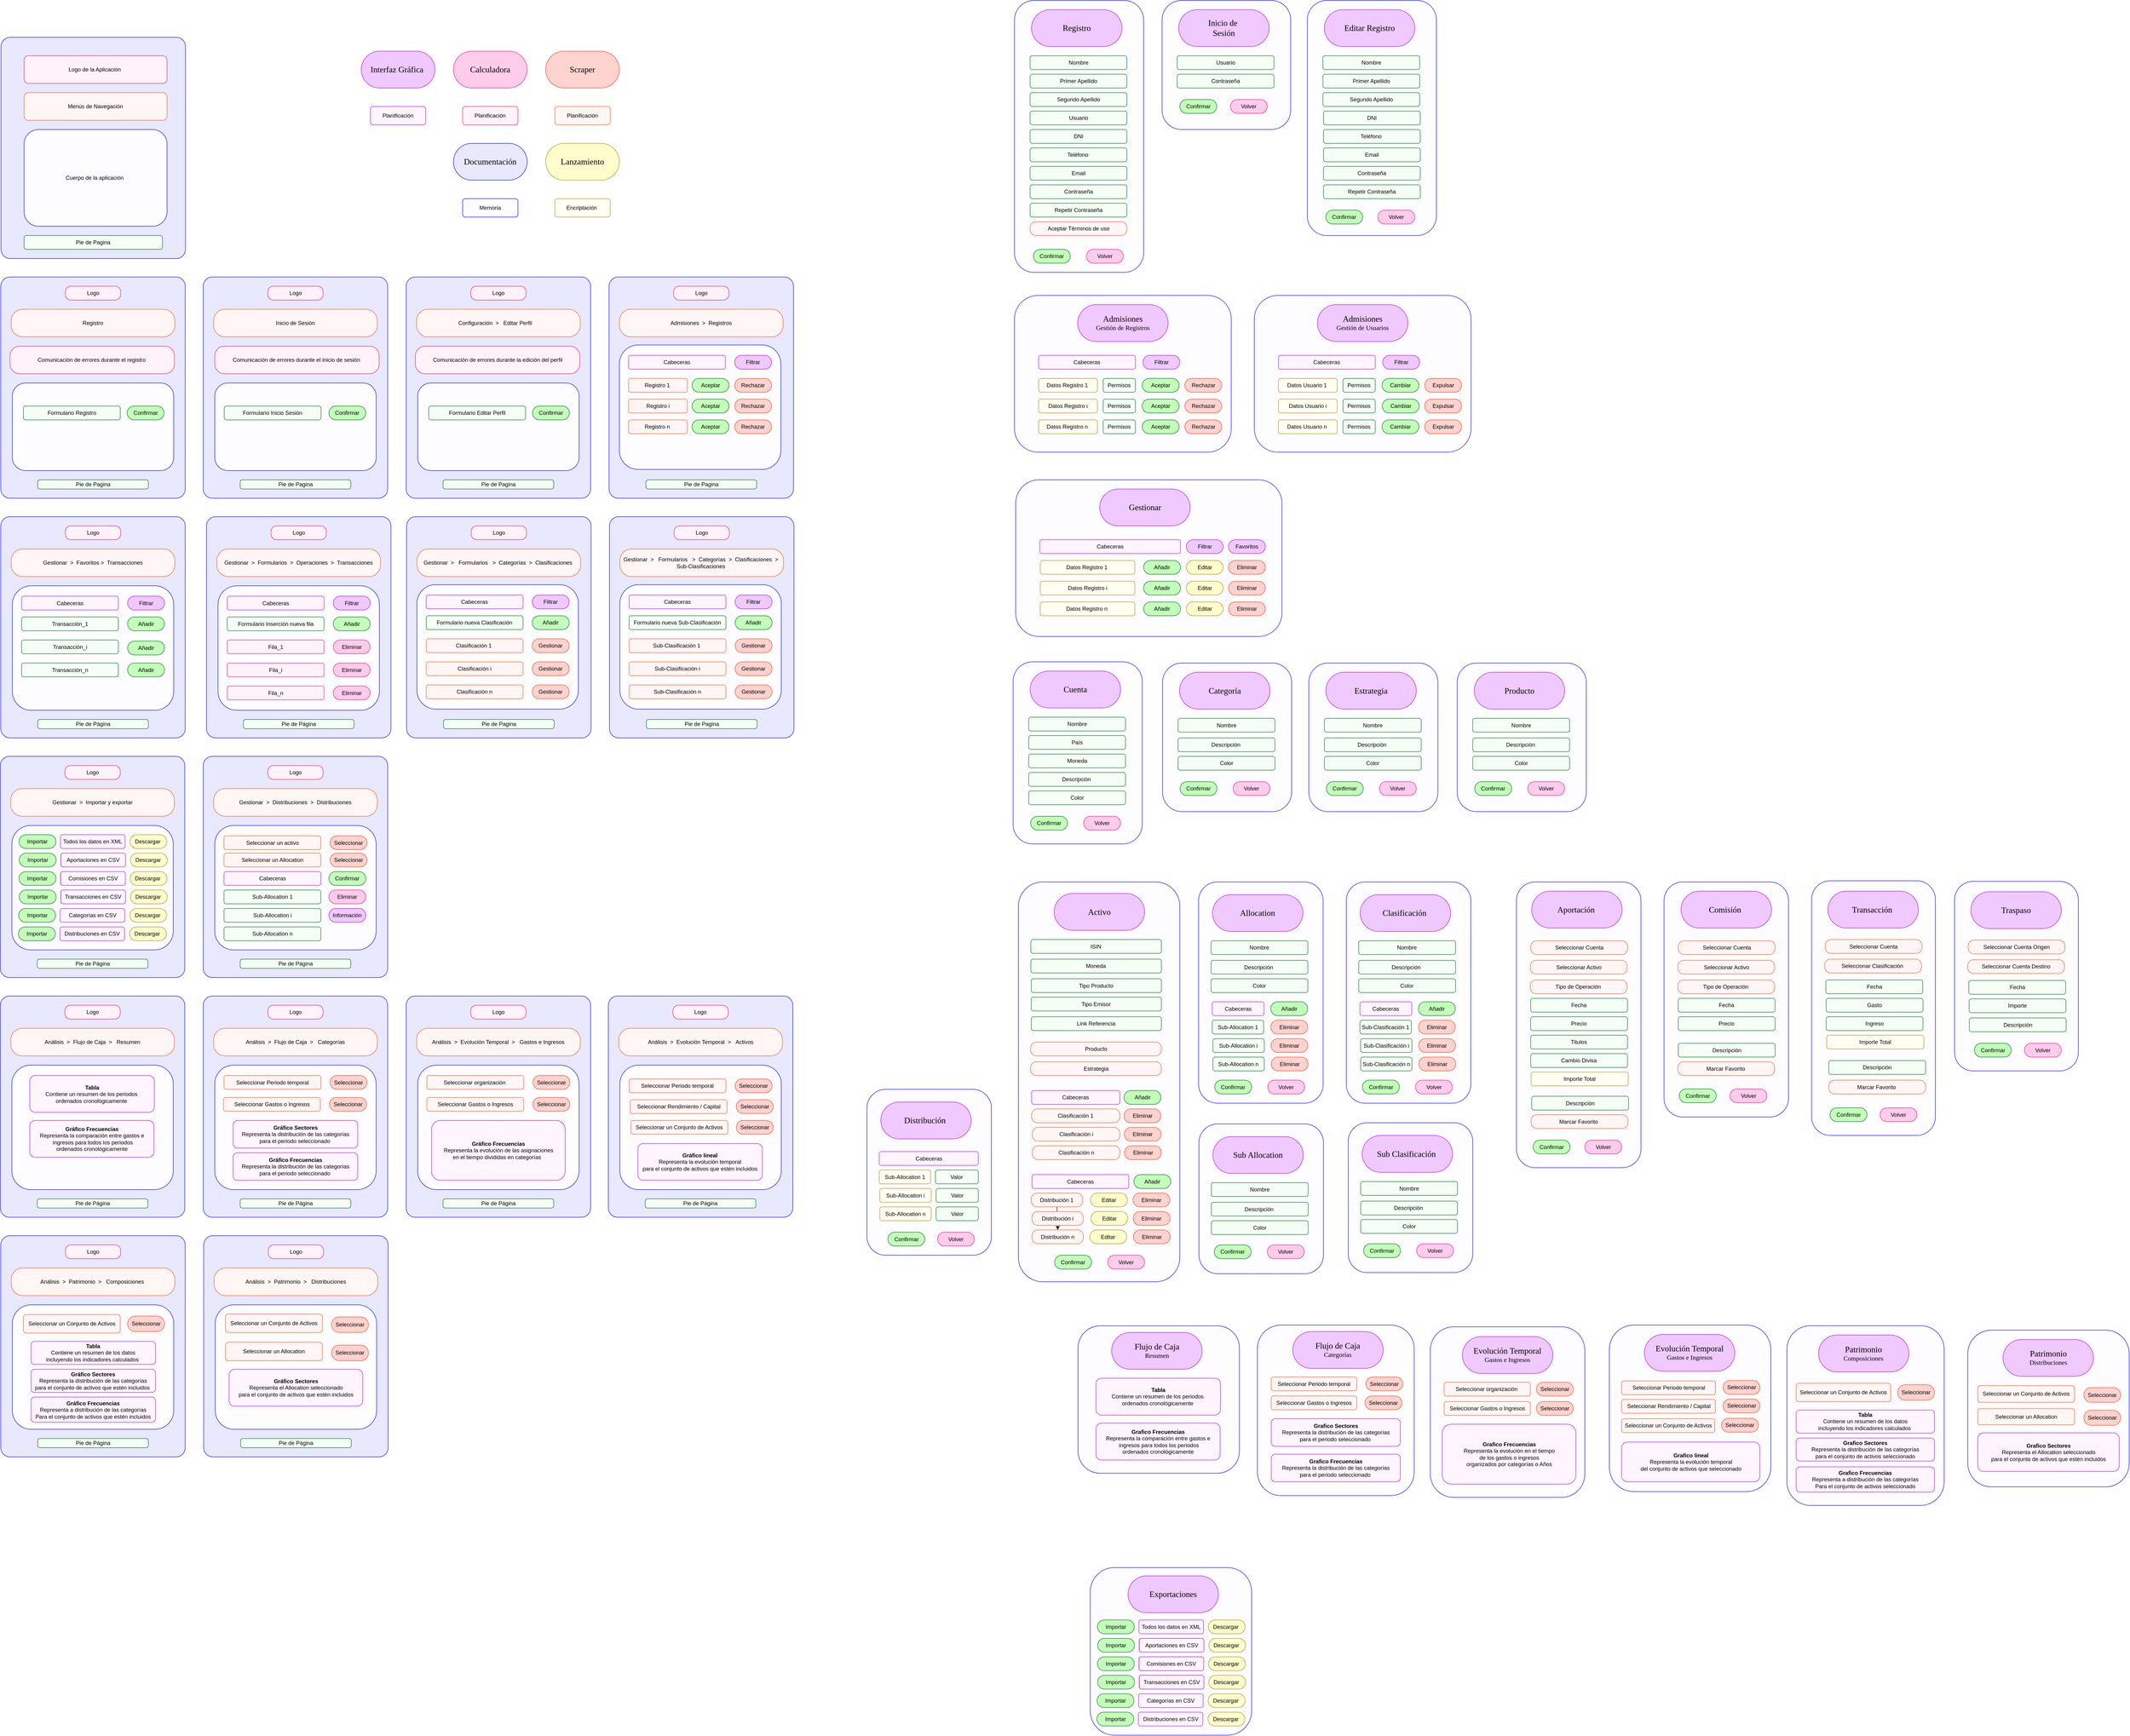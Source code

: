 <mxfile version="18.1.1" type="device"><diagram id="MhYskeNoEl5SRYsG8Hqk" name="Page-1"><mxGraphModel dx="157" dy="1784" grid="1" gridSize="10" guides="1" tooltips="1" connect="1" arrows="1" fold="1" page="1" pageScale="1" pageWidth="827" pageHeight="1169" math="0" shadow="0"><root><mxCell id="0"/><mxCell id="1" parent="0"/><mxCell id="4P66tRD0-eve_eqGrUHn-2" value="&lt;font face=&quot;Berlin Sans FB Demi&quot;&gt;&lt;span style=&quot;font-size: 18px&quot;&gt;Documentación&lt;/span&gt;&lt;/font&gt;" style="rounded=1;whiteSpace=wrap;html=1;arcSize=50;strokeColor=#0A0AFF;fillColor=#E8E8FF;" parent="1" vertex="1"><mxGeometry x="1863.25" y="-850" width="160" height="80" as="geometry"/></mxCell><mxCell id="4P66tRD0-eve_eqGrUHn-3" value="Memoria" style="rounded=1;whiteSpace=wrap;html=1;strokeColor=#0A0AFF;fillColor=#FDFCFF;" parent="1" vertex="1"><mxGeometry x="1883.25" y="-730" width="120" height="40" as="geometry"/></mxCell><mxCell id="4P66tRD0-eve_eqGrUHn-9" value="&lt;font face=&quot;Berlin Sans FB Demi&quot;&gt;&lt;span style=&quot;font-size: 18px&quot;&gt;Interfaz Gráfica&amp;nbsp;&lt;/span&gt;&lt;/font&gt;" style="rounded=1;whiteSpace=wrap;html=1;arcSize=50;strokeColor=#B012FF;fillColor=#EFC9FF;" parent="1" vertex="1"><mxGeometry x="1663.25" y="-1050" width="160" height="80" as="geometry"/></mxCell><mxCell id="4P66tRD0-eve_eqGrUHn-10" value="Planificación" style="rounded=1;whiteSpace=wrap;html=1;fillColor=#FFF5FF;strokeColor=#B812FF;" parent="1" vertex="1"><mxGeometry x="1683.25" y="-930" width="120" height="40" as="geometry"/></mxCell><mxCell id="4P66tRD0-eve_eqGrUHn-14" value="&lt;font face=&quot;Berlin Sans FB Demi&quot;&gt;&lt;span style=&quot;font-size: 18px&quot;&gt;Calculadora&lt;/span&gt;&lt;/font&gt;" style="rounded=1;whiteSpace=wrap;html=1;arcSize=50;fillColor=#FFCCEC;strokeColor=#FF1783;" parent="1" vertex="1"><mxGeometry x="1863.25" y="-1050" width="160" height="80" as="geometry"/></mxCell><mxCell id="4P66tRD0-eve_eqGrUHn-15" value="Planificación" style="rounded=1;whiteSpace=wrap;html=1;strokeColor=#FF1C60;fillColor=#FFF2F8;" parent="1" vertex="1"><mxGeometry x="1883.25" y="-930" width="120" height="40" as="geometry"/></mxCell><mxCell id="4P66tRD0-eve_eqGrUHn-21" value="&lt;font face=&quot;Berlin Sans FB Demi&quot;&gt;&lt;span style=&quot;font-size: 18px&quot;&gt;Scraper&lt;/span&gt;&lt;/font&gt;" style="rounded=1;whiteSpace=wrap;html=1;arcSize=50;fillColor=#FFD3CF;strokeColor=#FF4719;" parent="1" vertex="1"><mxGeometry x="2063.25" y="-1050" width="160" height="80" as="geometry"/></mxCell><mxCell id="4P66tRD0-eve_eqGrUHn-23" value="Planificación" style="rounded=1;whiteSpace=wrap;html=1;strokeColor=#FF5A1F;fillColor=#FFF6F5;" parent="1" vertex="1"><mxGeometry x="2083.25" y="-930" width="120" height="40" as="geometry"/></mxCell><mxCell id="4P66tRD0-eve_eqGrUHn-26" value="&lt;font face=&quot;Berlin Sans FB Demi&quot;&gt;&lt;span style=&quot;font-size: 18px&quot;&gt;Lanzamiento&lt;/span&gt;&lt;/font&gt;" style="rounded=1;whiteSpace=wrap;html=1;arcSize=50;fillColor=#FFFDCC;strokeColor=#B3901E;" parent="1" vertex="1"><mxGeometry x="2063.25" y="-850" width="160" height="80" as="geometry"/></mxCell><mxCell id="4P66tRD0-eve_eqGrUHn-28" value="Encriptación&amp;nbsp;" style="rounded=1;whiteSpace=wrap;html=1;fillColor=#FFFFF2;strokeColor=#B3901E;" parent="1" vertex="1"><mxGeometry x="2083.25" y="-730" width="120" height="40" as="geometry"/></mxCell><mxCell id="o92vEXOq04MzSjL8yszt-1" value="" style="rounded=1;whiteSpace=wrap;html=1;strokeColor=#0A0AFF;fillColor=#E8E8FF;arcSize=5;" parent="1" vertex="1"><mxGeometry x="882.25" y="-1080" width="400" height="480" as="geometry"/></mxCell><mxCell id="o92vEXOq04MzSjL8yszt-2" value="Cuerpo de la aplicación&amp;nbsp;" style="rounded=1;whiteSpace=wrap;html=1;strokeColor=#0A0AFF;fillColor=#FDFCFF;" parent="1" vertex="1"><mxGeometry x="932.25" y="-880" width="310" height="210" as="geometry"/></mxCell><mxCell id="o92vEXOq04MzSjL8yszt-4" value="Menús de Navegación" style="rounded=1;whiteSpace=wrap;html=1;strokeColor=#FF5A1F;fillColor=#FFF6F5;" parent="1" vertex="1"><mxGeometry x="932.25" y="-960" width="310" height="60" as="geometry"/></mxCell><mxCell id="o92vEXOq04MzSjL8yszt-5" value="Logo de la Aplicación&amp;nbsp;" style="rounded=1;whiteSpace=wrap;html=1;strokeColor=#FF1C60;fillColor=#FFF2F8;" parent="1" vertex="1"><mxGeometry x="932.25" y="-1040" width="310" height="60" as="geometry"/></mxCell><mxCell id="o92vEXOq04MzSjL8yszt-6" value="Pie de Pagina" style="rounded=1;whiteSpace=wrap;html=1;strokeColor=#097526;fillColor=#F5FFF5;" parent="1" vertex="1"><mxGeometry x="932.25" y="-650" width="300" height="30" as="geometry"/></mxCell><mxCell id="5ZPTebJctIb1trR5MSmZ-1" value="" style="rounded=1;whiteSpace=wrap;html=1;strokeColor=#0A0AFF;fillColor=#E8E8FF;arcSize=5;" parent="1" vertex="1"><mxGeometry x="1327.75" y="-40" width="400" height="480" as="geometry"/></mxCell><mxCell id="5ZPTebJctIb1trR5MSmZ-12" value="" style="rounded=1;whiteSpace=wrap;html=1;strokeColor=#0A0AFF;fillColor=#FDFCFF;" parent="1" vertex="1"><mxGeometry x="1352.75" y="110" width="350" height="270" as="geometry"/></mxCell><mxCell id="5ZPTebJctIb1trR5MSmZ-2" value="Cabeceras" style="rounded=1;whiteSpace=wrap;html=1;strokeColor=#B812FF;fillColor=#FFF5FF;" parent="1" vertex="1"><mxGeometry x="1372.75" y="132.5" width="210" height="30" as="geometry"/></mxCell><mxCell id="5ZPTebJctIb1trR5MSmZ-4" value="Formulario Inserción nueva fila" style="rounded=1;whiteSpace=wrap;html=1;strokeColor=#097526;fillColor=#F5FFF5;" parent="1" vertex="1"><mxGeometry x="1372.75" y="177.5" width="210" height="30" as="geometry"/></mxCell><mxCell id="5ZPTebJctIb1trR5MSmZ-6" value="Fila_1" style="rounded=1;whiteSpace=wrap;html=1;strokeColor=#FF1C60;fillColor=#FFF2F8;" parent="1" vertex="1"><mxGeometry x="1372.75" y="227.5" width="210" height="30" as="geometry"/></mxCell><mxCell id="5ZPTebJctIb1trR5MSmZ-8" value="Fila_i" style="rounded=1;whiteSpace=wrap;html=1;strokeColor=#FF1C60;fillColor=#FFF2F8;" parent="1" vertex="1"><mxGeometry x="1372.75" y="277.5" width="210" height="30" as="geometry"/></mxCell><mxCell id="5ZPTebJctIb1trR5MSmZ-10" value="Fila_n" style="rounded=1;whiteSpace=wrap;html=1;strokeColor=#FF1C60;fillColor=#FFF2F8;" parent="1" vertex="1"><mxGeometry x="1372.75" y="327.5" width="210" height="30" as="geometry"/></mxCell><mxCell id="5ZPTebJctIb1trR5MSmZ-3" value="Filtrar" style="rounded=1;whiteSpace=wrap;html=1;strokeColor=#B012FF;fillColor=#EFC9FF;arcSize=50;" parent="1" vertex="1"><mxGeometry x="1602.75" y="132.5" width="80" height="30" as="geometry"/></mxCell><mxCell id="5ZPTebJctIb1trR5MSmZ-5" value="Añadir" style="rounded=1;whiteSpace=wrap;html=1;strokeColor=#097526;fillColor=#C3FFBA;arcSize=50;" parent="1" vertex="1"><mxGeometry x="1602.75" y="177.5" width="80" height="30" as="geometry"/></mxCell><mxCell id="5ZPTebJctIb1trR5MSmZ-7" value="Eliminar" style="rounded=1;whiteSpace=wrap;html=1;strokeColor=#FF1783;fillColor=#FFCCEC;arcSize=50;" parent="1" vertex="1"><mxGeometry x="1602.75" y="227.5" width="80" height="30" as="geometry"/></mxCell><mxCell id="5ZPTebJctIb1trR5MSmZ-9" value="Eliminar" style="rounded=1;whiteSpace=wrap;html=1;strokeColor=#FF1783;fillColor=#FFCCEC;arcSize=50;" parent="1" vertex="1"><mxGeometry x="1602.75" y="277.5" width="80" height="30" as="geometry"/></mxCell><mxCell id="5ZPTebJctIb1trR5MSmZ-11" value="Eliminar" style="rounded=1;whiteSpace=wrap;html=1;strokeColor=#FF1783;fillColor=#FFCCEC;arcSize=50;" parent="1" vertex="1"><mxGeometry x="1602.75" y="327.5" width="80" height="30" as="geometry"/></mxCell><mxCell id="5ZPTebJctIb1trR5MSmZ-13" value="Gestionar&amp;nbsp; &amp;gt;&amp;nbsp; Formularios&amp;nbsp; &amp;gt;&amp;nbsp; Operaciones&amp;nbsp; &amp;gt;&amp;nbsp; Transacciones" style="rounded=1;whiteSpace=wrap;html=1;strokeColor=#FF5A1F;fillColor=#FFF6F5;arcSize=42;" parent="1" vertex="1"><mxGeometry x="1350.25" y="30" width="355" height="60" as="geometry"/></mxCell><mxCell id="5ZPTebJctIb1trR5MSmZ-14" value="Logo" style="rounded=1;whiteSpace=wrap;html=1;strokeColor=#FF1C60;fillColor=#FFF2F8;arcSize=40;" parent="1" vertex="1"><mxGeometry x="1467.75" y="-20" width="120" height="30" as="geometry"/></mxCell><mxCell id="5ZPTebJctIb1trR5MSmZ-15" value="&lt;font style=&quot;vertical-align: inherit;&quot;&gt;&lt;font style=&quot;vertical-align: inherit;&quot;&gt;Pie de Página&lt;/font&gt;&lt;/font&gt;" style="rounded=1;whiteSpace=wrap;html=1;strokeColor=#097526;fillColor=#F5FFF5;arcSize=24;" parent="1" vertex="1"><mxGeometry x="1407.75" y="400" width="240" height="20" as="geometry"/></mxCell><mxCell id="x4zVzZMkQXngRtHeS1nX-21" value="" style="rounded=1;whiteSpace=wrap;html=1;strokeColor=#0A0AFF;fillColor=#E8E8FF;arcSize=5;" parent="1" vertex="1"><mxGeometry x="880.75" y="480" width="400" height="480" as="geometry"/></mxCell><mxCell id="x4zVzZMkQXngRtHeS1nX-22" value="" style="rounded=1;whiteSpace=wrap;html=1;strokeColor=#0A0AFF;fillColor=#FDFCFF;" parent="1" vertex="1"><mxGeometry x="905.75" y="630" width="350" height="270" as="geometry"/></mxCell><mxCell id="x4zVzZMkQXngRtHeS1nX-24" value="Todos los datos en XML" style="rounded=1;whiteSpace=wrap;html=1;strokeColor=#B812FF;fillColor=#FFF5FF;" parent="1" vertex="1"><mxGeometry x="1011.25" y="650" width="140" height="30" as="geometry"/></mxCell><mxCell id="x4zVzZMkQXngRtHeS1nX-26" value="Descargar&amp;nbsp;" style="rounded=1;whiteSpace=wrap;html=1;strokeColor=#B3901E;fillColor=#FFFDCC;arcSize=50;" parent="1" vertex="1"><mxGeometry x="1161.75" y="650" width="80" height="30" as="geometry"/></mxCell><mxCell id="x4zVzZMkQXngRtHeS1nX-27" value="Gestionar&amp;nbsp; &amp;gt;&amp;nbsp; Importar y exportar" style="rounded=1;whiteSpace=wrap;html=1;strokeColor=#FF5A1F;fillColor=#FFF6F5;arcSize=42;" parent="1" vertex="1"><mxGeometry x="903.25" y="550" width="355" height="60" as="geometry"/></mxCell><mxCell id="x4zVzZMkQXngRtHeS1nX-28" value="Logo" style="rounded=1;whiteSpace=wrap;html=1;strokeColor=#FF1C60;fillColor=#FFF2F8;arcSize=40;" parent="1" vertex="1"><mxGeometry x="1020.75" y="500" width="120" height="30" as="geometry"/></mxCell><mxCell id="x4zVzZMkQXngRtHeS1nX-29" value="&lt;font style=&quot;vertical-align: inherit;&quot;&gt;&lt;font style=&quot;vertical-align: inherit;&quot;&gt;Pie de Página&lt;/font&gt;&lt;/font&gt;" style="rounded=1;whiteSpace=wrap;html=1;strokeColor=#097526;fillColor=#F5FFF5;arcSize=24;" parent="1" vertex="1"><mxGeometry x="960.75" y="920" width="240" height="20" as="geometry"/></mxCell><mxCell id="x4zVzZMkQXngRtHeS1nX-32" value="Importar" style="rounded=1;whiteSpace=wrap;html=1;strokeColor=#097526;fillColor=#C3FFBA;arcSize=50;" parent="1" vertex="1"><mxGeometry x="921.25" y="650" width="80" height="30" as="geometry"/></mxCell><mxCell id="x4zVzZMkQXngRtHeS1nX-40" value="Aportaciones en CSV" style="rounded=1;whiteSpace=wrap;html=1;strokeColor=#B3901E;fillColor=#FFFFF2;" parent="1" vertex="1"><mxGeometry x="1011.75" y="690" width="140" height="30" as="geometry"/></mxCell><mxCell id="x4zVzZMkQXngRtHeS1nX-41" value="Descargar&amp;nbsp;" style="rounded=1;whiteSpace=wrap;html=1;strokeColor=#B3901E;fillColor=#FFFDCC;arcSize=50;" parent="1" vertex="1"><mxGeometry x="1162.75" y="690" width="80" height="30" as="geometry"/></mxCell><mxCell id="x4zVzZMkQXngRtHeS1nX-42" value="Importar" style="rounded=1;whiteSpace=wrap;html=1;strokeColor=#097526;fillColor=#C3FFBA;arcSize=50;" parent="1" vertex="1"><mxGeometry x="921.75" y="690" width="80" height="30" as="geometry"/></mxCell><mxCell id="x4zVzZMkQXngRtHeS1nX-46" value="Comisiones en CSV" style="rounded=1;whiteSpace=wrap;html=1;strokeColor=#B3901E;fillColor=#FFFFF2;" parent="1" vertex="1"><mxGeometry x="1011.25" y="730" width="140" height="30" as="geometry"/></mxCell><mxCell id="x4zVzZMkQXngRtHeS1nX-47" value="Descargar&amp;nbsp;" style="rounded=1;whiteSpace=wrap;html=1;strokeColor=#B3901E;fillColor=#FFFDCC;arcSize=50;" parent="1" vertex="1"><mxGeometry x="1162.25" y="730" width="80" height="30" as="geometry"/></mxCell><mxCell id="x4zVzZMkQXngRtHeS1nX-48" value="Importar" style="rounded=1;whiteSpace=wrap;html=1;strokeColor=#097526;fillColor=#C3FFBA;arcSize=50;" parent="1" vertex="1"><mxGeometry x="921.25" y="730" width="80" height="30" as="geometry"/></mxCell><mxCell id="x4zVzZMkQXngRtHeS1nX-49" value="Transacciones en CSV" style="rounded=1;whiteSpace=wrap;html=1;strokeColor=#B3901E;fillColor=#FFFFF2;" parent="1" vertex="1"><mxGeometry x="1011.75" y="770" width="140" height="30" as="geometry"/></mxCell><mxCell id="x4zVzZMkQXngRtHeS1nX-50" value="Descargar&amp;nbsp;" style="rounded=1;whiteSpace=wrap;html=1;strokeColor=#B3901E;fillColor=#FFFDCC;arcSize=50;" parent="1" vertex="1"><mxGeometry x="1162.75" y="770" width="80" height="30" as="geometry"/></mxCell><mxCell id="x4zVzZMkQXngRtHeS1nX-51" value="Importar" style="rounded=1;whiteSpace=wrap;html=1;strokeColor=#097526;fillColor=#C3FFBA;arcSize=50;" parent="1" vertex="1"><mxGeometry x="921.75" y="770" width="80" height="30" as="geometry"/></mxCell><mxCell id="x4zVzZMkQXngRtHeS1nX-52" value="Categorías en CSV" style="rounded=1;whiteSpace=wrap;html=1;strokeColor=#B812FF;fillColor=#FFF5FF;" parent="1" vertex="1"><mxGeometry x="1010.5" y="810" width="140" height="30" as="geometry"/></mxCell><mxCell id="x4zVzZMkQXngRtHeS1nX-53" value="Descargar&amp;nbsp;" style="rounded=1;whiteSpace=wrap;html=1;strokeColor=#B3901E;fillColor=#FFFDCC;arcSize=50;" parent="1" vertex="1"><mxGeometry x="1161.5" y="810" width="80" height="30" as="geometry"/></mxCell><mxCell id="x4zVzZMkQXngRtHeS1nX-54" value="Importar" style="rounded=1;whiteSpace=wrap;html=1;strokeColor=#097526;fillColor=#C3FFBA;arcSize=50;" parent="1" vertex="1"><mxGeometry x="920.5" y="810" width="80" height="30" as="geometry"/></mxCell><mxCell id="x4zVzZMkQXngRtHeS1nX-55" value="Distribuciones en CSV" style="rounded=1;whiteSpace=wrap;html=1;strokeColor=#B812FF;fillColor=#FFF5FF;" parent="1" vertex="1"><mxGeometry x="1010" y="850" width="140" height="30" as="geometry"/></mxCell><mxCell id="x4zVzZMkQXngRtHeS1nX-56" value="Descargar&amp;nbsp;" style="rounded=1;whiteSpace=wrap;html=1;strokeColor=#B3901E;fillColor=#FFFDCC;arcSize=50;" parent="1" vertex="1"><mxGeometry x="1161" y="850" width="80" height="30" as="geometry"/></mxCell><mxCell id="x4zVzZMkQXngRtHeS1nX-57" value="Importar" style="rounded=1;whiteSpace=wrap;html=1;strokeColor=#097526;fillColor=#C3FFBA;arcSize=50;" parent="1" vertex="1"><mxGeometry x="920" y="850" width="80" height="30" as="geometry"/></mxCell><mxCell id="x4zVzZMkQXngRtHeS1nX-61" value="Aportaciones en CSV" style="rounded=1;whiteSpace=wrap;html=1;strokeColor=#B812FF;fillColor=#FFF5FF;" parent="1" vertex="1"><mxGeometry x="1012.25" y="690" width="140" height="30" as="geometry"/></mxCell><mxCell id="x4zVzZMkQXngRtHeS1nX-62" value="Comisiones en CSV" style="rounded=1;whiteSpace=wrap;html=1;strokeColor=#B812FF;fillColor=#FFF5FF;" parent="1" vertex="1"><mxGeometry x="1011.75" y="730" width="140" height="30" as="geometry"/></mxCell><mxCell id="x4zVzZMkQXngRtHeS1nX-63" value="Transacciones en CSV" style="rounded=1;whiteSpace=wrap;html=1;strokeColor=#B812FF;fillColor=#FFF5FF;" parent="1" vertex="1"><mxGeometry x="1012.25" y="770" width="140" height="30" as="geometry"/></mxCell><mxCell id="x4zVzZMkQXngRtHeS1nX-64" value="" style="rounded=1;whiteSpace=wrap;html=1;strokeColor=#0A0AFF;fillColor=#E8E8FF;arcSize=5;" parent="1" vertex="1"><mxGeometry x="1761.75" y="-40" width="400" height="480" as="geometry"/></mxCell><mxCell id="x4zVzZMkQXngRtHeS1nX-70" value="Gestionar&amp;nbsp; &amp;gt;&amp;nbsp; &amp;nbsp;Formularios&amp;nbsp; &amp;nbsp;&amp;gt;&amp;nbsp; Categorías&amp;nbsp; &amp;gt;&amp;nbsp; Clasificaciones&amp;nbsp;" style="rounded=1;whiteSpace=wrap;html=1;strokeColor=#FF5A1F;fillColor=#FFF6F5;arcSize=42;" parent="1" vertex="1"><mxGeometry x="1784.25" y="30" width="355" height="60" as="geometry"/></mxCell><mxCell id="x4zVzZMkQXngRtHeS1nX-71" value="Logo" style="rounded=1;whiteSpace=wrap;html=1;strokeColor=#FF1C60;fillColor=#FFF2F8;arcSize=40;" parent="1" vertex="1"><mxGeometry x="1901.75" y="-20" width="120" height="30" as="geometry"/></mxCell><mxCell id="x4zVzZMkQXngRtHeS1nX-72" value="Pie de Pagina" style="rounded=1;whiteSpace=wrap;html=1;strokeColor=#097526;fillColor=#F5FFF5;arcSize=24;" parent="1" vertex="1"><mxGeometry x="1841.75" y="400" width="240" height="20" as="geometry"/></mxCell><mxCell id="x4zVzZMkQXngRtHeS1nX-77" value="" style="rounded=1;whiteSpace=wrap;html=1;strokeColor=#0A0AFF;fillColor=#FDFCFF;" parent="1" vertex="1"><mxGeometry x="1784.25" y="107.5" width="350" height="270" as="geometry"/></mxCell><mxCell id="x4zVzZMkQXngRtHeS1nX-78" value="Cabeceras" style="rounded=1;whiteSpace=wrap;html=1;strokeColor=#B812FF;fillColor=#FFF5FF;" parent="1" vertex="1"><mxGeometry x="1804.25" y="130" width="210" height="30" as="geometry"/></mxCell><mxCell id="x4zVzZMkQXngRtHeS1nX-79" value="Formulario nueva Clasificación" style="rounded=1;whiteSpace=wrap;html=1;strokeColor=#097526;fillColor=#F5FFF5;" parent="1" vertex="1"><mxGeometry x="1804.25" y="175" width="210" height="30" as="geometry"/></mxCell><mxCell id="x4zVzZMkQXngRtHeS1nX-80" value="Clasificación 1&amp;nbsp;" style="rounded=1;whiteSpace=wrap;html=1;strokeColor=#FF5A1F;fillColor=#FFF6F5;" parent="1" vertex="1"><mxGeometry x="1804.25" y="225" width="210" height="30" as="geometry"/></mxCell><mxCell id="x4zVzZMkQXngRtHeS1nX-81" value="Clasificación i" style="rounded=1;whiteSpace=wrap;html=1;strokeColor=#FF5A1F;fillColor=#FFF6F5;" parent="1" vertex="1"><mxGeometry x="1804.25" y="275" width="210" height="30" as="geometry"/></mxCell><mxCell id="x4zVzZMkQXngRtHeS1nX-82" value="Clasificación n" style="rounded=1;whiteSpace=wrap;html=1;strokeColor=#FF5A1F;fillColor=#FFF6F5;" parent="1" vertex="1"><mxGeometry x="1804.25" y="325" width="210" height="30" as="geometry"/></mxCell><mxCell id="x4zVzZMkQXngRtHeS1nX-83" value="Filtrar" style="rounded=1;whiteSpace=wrap;html=1;strokeColor=#B012FF;fillColor=#EFC9FF;arcSize=50;" parent="1" vertex="1"><mxGeometry x="2034.25" y="130" width="80" height="30" as="geometry"/></mxCell><mxCell id="x4zVzZMkQXngRtHeS1nX-84" value="Añadir" style="rounded=1;whiteSpace=wrap;html=1;strokeColor=#097526;fillColor=#C3FFBA;arcSize=50;" parent="1" vertex="1"><mxGeometry x="2034.25" y="175" width="80" height="30" as="geometry"/></mxCell><mxCell id="x4zVzZMkQXngRtHeS1nX-85" value="Gestionar" style="rounded=1;whiteSpace=wrap;html=1;strokeColor=#FF4719;fillColor=#FFD3CF;arcSize=50;" parent="1" vertex="1"><mxGeometry x="2034.25" y="225" width="80" height="30" as="geometry"/></mxCell><mxCell id="x4zVzZMkQXngRtHeS1nX-86" value="Gestionar" style="rounded=1;whiteSpace=wrap;html=1;strokeColor=#FF4719;fillColor=#FFD3CF;arcSize=50;" parent="1" vertex="1"><mxGeometry x="2034.25" y="275" width="80" height="30" as="geometry"/></mxCell><mxCell id="x4zVzZMkQXngRtHeS1nX-87" value="Gestionar" style="rounded=1;whiteSpace=wrap;html=1;strokeColor=#FF4719;fillColor=#FFD3CF;arcSize=50;" parent="1" vertex="1"><mxGeometry x="2034.25" y="325" width="80" height="30" as="geometry"/></mxCell><mxCell id="x4zVzZMkQXngRtHeS1nX-89" value="" style="rounded=1;whiteSpace=wrap;html=1;strokeColor=#0A0AFF;fillColor=#E8E8FF;arcSize=5;" parent="1" vertex="1"><mxGeometry x="2201.75" y="-40" width="400" height="480" as="geometry"/></mxCell><mxCell id="x4zVzZMkQXngRtHeS1nX-90" value="Gestionar&amp;nbsp; &amp;gt;&amp;nbsp; &amp;nbsp;Formularios&amp;nbsp; &amp;nbsp;&amp;gt;&amp;nbsp; Categorías&amp;nbsp; &amp;gt;&amp;nbsp; Clasificaciones&amp;nbsp; &amp;gt;&amp;nbsp; &amp;nbsp;Sub-Clasificaciones&amp;nbsp;&amp;nbsp;" style="rounded=1;whiteSpace=wrap;html=1;strokeColor=#FF5A1F;fillColor=#FFF6F5;arcSize=42;" parent="1" vertex="1"><mxGeometry x="2224.25" y="30" width="355" height="60" as="geometry"/></mxCell><mxCell id="x4zVzZMkQXngRtHeS1nX-91" value="Logo" style="rounded=1;whiteSpace=wrap;html=1;strokeColor=#FF1C60;fillColor=#FFF2F8;arcSize=40;" parent="1" vertex="1"><mxGeometry x="2341.75" y="-20" width="120" height="30" as="geometry"/></mxCell><mxCell id="x4zVzZMkQXngRtHeS1nX-92" value="Pie de Pagina" style="rounded=1;whiteSpace=wrap;html=1;strokeColor=#097526;fillColor=#F5FFF5;arcSize=24;" parent="1" vertex="1"><mxGeometry x="2281.75" y="400" width="240" height="20" as="geometry"/></mxCell><mxCell id="x4zVzZMkQXngRtHeS1nX-93" value="" style="rounded=1;whiteSpace=wrap;html=1;strokeColor=#0A0AFF;fillColor=#FDFCFF;" parent="1" vertex="1"><mxGeometry x="2224.25" y="107.5" width="350" height="270" as="geometry"/></mxCell><mxCell id="x4zVzZMkQXngRtHeS1nX-94" value="Cabeceras" style="rounded=1;whiteSpace=wrap;html=1;strokeColor=#B812FF;fillColor=#FFF5FF;" parent="1" vertex="1"><mxGeometry x="2244.25" y="130" width="210" height="30" as="geometry"/></mxCell><mxCell id="x4zVzZMkQXngRtHeS1nX-95" value="Formulario nueva Sub-Clasificación" style="rounded=1;whiteSpace=wrap;html=1;strokeColor=#097526;fillColor=#F5FFF5;" parent="1" vertex="1"><mxGeometry x="2244.25" y="175" width="210" height="30" as="geometry"/></mxCell><mxCell id="x4zVzZMkQXngRtHeS1nX-96" value="Sub-Clasificación 1&amp;nbsp;" style="rounded=1;whiteSpace=wrap;html=1;strokeColor=#FF5A1F;fillColor=#FFF6F5;" parent="1" vertex="1"><mxGeometry x="2244.25" y="225" width="210" height="30" as="geometry"/></mxCell><mxCell id="x4zVzZMkQXngRtHeS1nX-97" value="Sub-Clasificación i" style="rounded=1;whiteSpace=wrap;html=1;strokeColor=#FF5A1F;fillColor=#FFF6F5;" parent="1" vertex="1"><mxGeometry x="2244.25" y="275" width="210" height="30" as="geometry"/></mxCell><mxCell id="x4zVzZMkQXngRtHeS1nX-98" value="Sub-Clasificación n" style="rounded=1;whiteSpace=wrap;html=1;strokeColor=#FF5A1F;fillColor=#FFF6F5;" parent="1" vertex="1"><mxGeometry x="2244.25" y="325" width="210" height="30" as="geometry"/></mxCell><mxCell id="x4zVzZMkQXngRtHeS1nX-99" value="Filtrar" style="rounded=1;whiteSpace=wrap;html=1;strokeColor=#B012FF;fillColor=#EFC9FF;arcSize=50;" parent="1" vertex="1"><mxGeometry x="2474.25" y="130" width="80" height="30" as="geometry"/></mxCell><mxCell id="x4zVzZMkQXngRtHeS1nX-100" value="Añadir" style="rounded=1;whiteSpace=wrap;html=1;strokeColor=#097526;fillColor=#C3FFBA;arcSize=50;" parent="1" vertex="1"><mxGeometry x="2474.25" y="175" width="80" height="30" as="geometry"/></mxCell><mxCell id="x4zVzZMkQXngRtHeS1nX-101" value="Gestionar" style="rounded=1;whiteSpace=wrap;html=1;strokeColor=#FF4719;fillColor=#FFD3CF;arcSize=50;" parent="1" vertex="1"><mxGeometry x="2474.25" y="225" width="80" height="30" as="geometry"/></mxCell><mxCell id="x4zVzZMkQXngRtHeS1nX-102" value="Gestionar" style="rounded=1;whiteSpace=wrap;html=1;strokeColor=#FF4719;fillColor=#FFD3CF;arcSize=50;" parent="1" vertex="1"><mxGeometry x="2474.25" y="275" width="80" height="30" as="geometry"/></mxCell><mxCell id="x4zVzZMkQXngRtHeS1nX-103" value="Gestionar" style="rounded=1;whiteSpace=wrap;html=1;strokeColor=#FF4719;fillColor=#FFD3CF;arcSize=50;" parent="1" vertex="1"><mxGeometry x="2474.25" y="325" width="80" height="30" as="geometry"/></mxCell><mxCell id="x4zVzZMkQXngRtHeS1nX-104" value="" style="rounded=1;whiteSpace=wrap;html=1;strokeColor=#0A0AFF;fillColor=#E8E8FF;arcSize=5;" parent="1" vertex="1"><mxGeometry x="1320.75" y="480" width="400" height="480" as="geometry"/></mxCell><mxCell id="x4zVzZMkQXngRtHeS1nX-105" value="" style="rounded=1;whiteSpace=wrap;html=1;strokeColor=#0A0AFF;fillColor=#FDFCFF;" parent="1" vertex="1"><mxGeometry x="1345.75" y="630" width="350" height="270" as="geometry"/></mxCell><mxCell id="x4zVzZMkQXngRtHeS1nX-106" value="Seleccionar un activo" style="rounded=1;whiteSpace=wrap;html=1;strokeColor=#FF5A1F;fillColor=#FFF6F5;" parent="1" vertex="1"><mxGeometry x="1365.75" y="652.5" width="210" height="30" as="geometry"/></mxCell><mxCell id="x4zVzZMkQXngRtHeS1nX-108" value="Seleccionar" style="rounded=1;whiteSpace=wrap;html=1;strokeColor=#FF4719;fillColor=#FFD3CF;arcSize=50;" parent="1" vertex="1"><mxGeometry x="1595.75" y="652.5" width="80" height="30" as="geometry"/></mxCell><mxCell id="x4zVzZMkQXngRtHeS1nX-110" value="Gestionar&amp;nbsp; &amp;gt;&amp;nbsp; Distribuciones&amp;nbsp; &amp;gt;&amp;nbsp; Distribuciones" style="rounded=1;whiteSpace=wrap;html=1;strokeColor=#FF5A1F;fillColor=#FFF6F5;arcSize=42;" parent="1" vertex="1"><mxGeometry x="1343.25" y="550" width="355" height="60" as="geometry"/></mxCell><mxCell id="x4zVzZMkQXngRtHeS1nX-111" value="Logo" style="rounded=1;whiteSpace=wrap;html=1;strokeColor=#FF1C60;fillColor=#FFF2F8;arcSize=40;" parent="1" vertex="1"><mxGeometry x="1460.75" y="500" width="120" height="30" as="geometry"/></mxCell><mxCell id="x4zVzZMkQXngRtHeS1nX-112" value="&lt;font style=&quot;vertical-align: inherit;&quot;&gt;&lt;font style=&quot;vertical-align: inherit;&quot;&gt;Pie de Página&lt;/font&gt;&lt;/font&gt;" style="rounded=1;whiteSpace=wrap;html=1;strokeColor=#097526;fillColor=#F5FFF5;arcSize=24;" parent="1" vertex="1"><mxGeometry x="1400.75" y="920" width="240" height="20" as="geometry"/></mxCell><mxCell id="x4zVzZMkQXngRtHeS1nX-113" value="Sub-Allocation 1" style="rounded=1;whiteSpace=wrap;html=1;strokeColor=#097526;fillColor=#F5FFF5;" parent="1" vertex="1"><mxGeometry x="1365.75" y="770" width="210" height="30" as="geometry"/></mxCell><mxCell id="x4zVzZMkQXngRtHeS1nX-116" value="Confirmar" style="rounded=1;whiteSpace=wrap;html=1;strokeColor=#097526;fillColor=#C3FFBA;arcSize=50;" parent="1" vertex="1"><mxGeometry x="1593.25" y="730" width="80" height="30" as="geometry"/></mxCell><mxCell id="x4zVzZMkQXngRtHeS1nX-117" value="Seleccionar un Allocation" style="rounded=1;whiteSpace=wrap;html=1;strokeColor=#FF5A1F;fillColor=#FFF6F5;" parent="1" vertex="1"><mxGeometry x="1365.75" y="690" width="210" height="30" as="geometry"/></mxCell><mxCell id="x4zVzZMkQXngRtHeS1nX-118" value="Seleccionar" style="rounded=1;whiteSpace=wrap;html=1;strokeColor=#FF4719;fillColor=#FFD3CF;arcSize=50;" parent="1" vertex="1"><mxGeometry x="1595.75" y="690" width="80" height="30" as="geometry"/></mxCell><mxCell id="x4zVzZMkQXngRtHeS1nX-119" value="Cabeceras" style="rounded=1;whiteSpace=wrap;html=1;strokeColor=#B812FF;fillColor=#FFF5FF;" parent="1" vertex="1"><mxGeometry x="1365.75" y="730" width="210" height="30" as="geometry"/></mxCell><mxCell id="x4zVzZMkQXngRtHeS1nX-121" value="Sub-Allocation i" style="rounded=1;whiteSpace=wrap;html=1;strokeColor=#097526;fillColor=#F5FFF5;" parent="1" vertex="1"><mxGeometry x="1365.75" y="810" width="210" height="30" as="geometry"/></mxCell><mxCell id="x4zVzZMkQXngRtHeS1nX-122" value="Sub-Allocation n" style="rounded=1;whiteSpace=wrap;html=1;strokeColor=#097526;fillColor=#F5FFF5;" parent="1" vertex="1"><mxGeometry x="1365.75" y="850" width="210" height="30" as="geometry"/></mxCell><mxCell id="x4zVzZMkQXngRtHeS1nX-123" value="" style="rounded=1;whiteSpace=wrap;html=1;strokeColor=#0A0AFF;fillColor=#E8E8FF;arcSize=5;" parent="1" vertex="1"><mxGeometry x="881.75" y="-560" width="400" height="480" as="geometry"/></mxCell><mxCell id="x4zVzZMkQXngRtHeS1nX-124" value="" style="rounded=1;whiteSpace=wrap;html=1;strokeColor=#0A0AFF;fillColor=#FDFCFF;" parent="1" vertex="1"><mxGeometry x="906.75" y="-330" width="350" height="190" as="geometry"/></mxCell><mxCell id="x4zVzZMkQXngRtHeS1nX-126" value="Formulario Registro" style="rounded=1;whiteSpace=wrap;html=1;strokeColor=#097526;fillColor=#F5FFF5;" parent="1" vertex="1"><mxGeometry x="930.75" y="-280" width="210" height="30" as="geometry"/></mxCell><mxCell id="x4zVzZMkQXngRtHeS1nX-128" value="Confirmar" style="rounded=1;whiteSpace=wrap;html=1;strokeColor=#097526;fillColor=#C3FFBA;arcSize=50;" parent="1" vertex="1"><mxGeometry x="1155.75" y="-280" width="80" height="30" as="geometry"/></mxCell><mxCell id="x4zVzZMkQXngRtHeS1nX-129" value="Registro" style="rounded=1;whiteSpace=wrap;html=1;strokeColor=#FF5A1F;fillColor=#FFF6F5;arcSize=42;" parent="1" vertex="1"><mxGeometry x="904.25" y="-490" width="355" height="60" as="geometry"/></mxCell><mxCell id="x4zVzZMkQXngRtHeS1nX-130" value="Logo" style="rounded=1;whiteSpace=wrap;html=1;strokeColor=#FF1C60;fillColor=#FFF2F8;arcSize=40;" parent="1" vertex="1"><mxGeometry x="1021.75" y="-540" width="120" height="30" as="geometry"/></mxCell><mxCell id="x4zVzZMkQXngRtHeS1nX-131" value="Pie de Pagina" style="rounded=1;whiteSpace=wrap;html=1;strokeColor=#097526;fillColor=#F5FFF5;arcSize=24;" parent="1" vertex="1"><mxGeometry x="961.75" y="-120" width="240" height="20" as="geometry"/></mxCell><mxCell id="x4zVzZMkQXngRtHeS1nX-149" value="" style="rounded=1;whiteSpace=wrap;html=1;strokeColor=#0A0AFF;fillColor=#E8E8FF;arcSize=5;" parent="1" vertex="1"><mxGeometry x="1320.75" y="-560" width="400" height="480" as="geometry"/></mxCell><mxCell id="x4zVzZMkQXngRtHeS1nX-150" value="" style="rounded=1;whiteSpace=wrap;html=1;strokeColor=#0A0AFF;fillColor=#FDFCFF;" parent="1" vertex="1"><mxGeometry x="1345.75" y="-330" width="350" height="190" as="geometry"/></mxCell><mxCell id="x4zVzZMkQXngRtHeS1nX-152" value="Confirmar" style="rounded=1;whiteSpace=wrap;html=1;strokeColor=#097526;fillColor=#C3FFBA;arcSize=50;" parent="1" vertex="1"><mxGeometry x="1593.25" y="-280" width="80" height="30" as="geometry"/></mxCell><mxCell id="x4zVzZMkQXngRtHeS1nX-153" value="Inicio de Sesión" style="rounded=1;whiteSpace=wrap;html=1;strokeColor=#FF5A1F;fillColor=#FFF6F5;arcSize=42;" parent="1" vertex="1"><mxGeometry x="1343.25" y="-490" width="355" height="60" as="geometry"/></mxCell><mxCell id="x4zVzZMkQXngRtHeS1nX-154" value="Logo" style="rounded=1;whiteSpace=wrap;html=1;strokeColor=#FF1C60;fillColor=#FFF2F8;arcSize=40;" parent="1" vertex="1"><mxGeometry x="1460.75" y="-540" width="120" height="30" as="geometry"/></mxCell><mxCell id="x4zVzZMkQXngRtHeS1nX-155" value="Pie de Pagina" style="rounded=1;whiteSpace=wrap;html=1;strokeColor=#097526;fillColor=#F5FFF5;arcSize=24;" parent="1" vertex="1"><mxGeometry x="1400.75" y="-120" width="240" height="20" as="geometry"/></mxCell><mxCell id="x4zVzZMkQXngRtHeS1nX-156" value="Comunicación de errores durante el registro&amp;nbsp;" style="rounded=1;whiteSpace=wrap;html=1;strokeColor=#FF1C60;fillColor=#FFF2F8;arcSize=35;" parent="1" vertex="1"><mxGeometry x="901.75" y="-410" width="356.5" height="60" as="geometry"/></mxCell><mxCell id="x4zVzZMkQXngRtHeS1nX-157" value="Formulario Inicio Sesión" style="rounded=1;whiteSpace=wrap;html=1;strokeColor=#097526;fillColor=#F5FFF5;" parent="1" vertex="1"><mxGeometry x="1366.25" y="-280" width="210" height="30" as="geometry"/></mxCell><mxCell id="x4zVzZMkQXngRtHeS1nX-158" value="Comunicación de errores durante el inicio de sesión&amp;nbsp;" style="rounded=1;whiteSpace=wrap;html=1;strokeColor=#FF1C60;fillColor=#FFF2F8;arcSize=35;" parent="1" vertex="1"><mxGeometry x="1345.75" y="-410" width="356.5" height="60" as="geometry"/></mxCell><mxCell id="x4zVzZMkQXngRtHeS1nX-159" value="" style="rounded=1;whiteSpace=wrap;html=1;strokeColor=#0A0AFF;fillColor=#E8E8FF;arcSize=5;" parent="1" vertex="1"><mxGeometry x="1760.75" y="-560" width="400" height="480" as="geometry"/></mxCell><mxCell id="x4zVzZMkQXngRtHeS1nX-160" value="" style="rounded=1;whiteSpace=wrap;html=1;strokeColor=#0A0AFF;fillColor=#FDFCFF;" parent="1" vertex="1"><mxGeometry x="1785.75" y="-330" width="350" height="190" as="geometry"/></mxCell><mxCell id="x4zVzZMkQXngRtHeS1nX-161" value="Formulario Editar Perfil" style="rounded=1;whiteSpace=wrap;html=1;strokeColor=#097526;fillColor=#F5FFF5;" parent="1" vertex="1"><mxGeometry x="1809.75" y="-280" width="210" height="30" as="geometry"/></mxCell><mxCell id="x4zVzZMkQXngRtHeS1nX-162" value="Confirmar" style="rounded=1;whiteSpace=wrap;html=1;strokeColor=#097526;fillColor=#C3FFBA;arcSize=50;" parent="1" vertex="1"><mxGeometry x="2034.75" y="-280" width="80" height="30" as="geometry"/></mxCell><mxCell id="x4zVzZMkQXngRtHeS1nX-163" value="Configuración&amp;nbsp; &amp;gt;&amp;nbsp; &amp;nbsp;Editar Perfil&amp;nbsp; &amp;nbsp;&amp;nbsp;" style="rounded=1;whiteSpace=wrap;html=1;strokeColor=#FF5A1F;fillColor=#FFF6F5;arcSize=42;" parent="1" vertex="1"><mxGeometry x="1783.25" y="-490" width="355" height="60" as="geometry"/></mxCell><mxCell id="x4zVzZMkQXngRtHeS1nX-164" value="Logo" style="rounded=1;whiteSpace=wrap;html=1;strokeColor=#FF1C60;fillColor=#FFF2F8;arcSize=40;" parent="1" vertex="1"><mxGeometry x="1900.75" y="-540" width="120" height="30" as="geometry"/></mxCell><mxCell id="x4zVzZMkQXngRtHeS1nX-165" value="Pie de Pagina" style="rounded=1;whiteSpace=wrap;html=1;strokeColor=#097526;fillColor=#F5FFF5;arcSize=24;" parent="1" vertex="1"><mxGeometry x="1840.75" y="-120" width="240" height="20" as="geometry"/></mxCell><mxCell id="x4zVzZMkQXngRtHeS1nX-166" value="Comunicación de errores durante la edición del perfil" style="rounded=1;whiteSpace=wrap;html=1;strokeColor=#FF1C60;fillColor=#FFF2F8;arcSize=35;" parent="1" vertex="1"><mxGeometry x="1780.75" y="-410" width="356.5" height="60" as="geometry"/></mxCell><mxCell id="x4zVzZMkQXngRtHeS1nX-167" value="" style="rounded=1;whiteSpace=wrap;html=1;strokeColor=#0A0AFF;fillColor=#E8E8FF;arcSize=5;" parent="1" vertex="1"><mxGeometry x="2200.75" y="-560" width="400" height="480" as="geometry"/></mxCell><mxCell id="x4zVzZMkQXngRtHeS1nX-168" value="Admisiones&amp;nbsp; &amp;gt;&amp;nbsp; Registros" style="rounded=1;whiteSpace=wrap;html=1;strokeColor=#FF5A1F;fillColor=#FFF6F5;arcSize=42;" parent="1" vertex="1"><mxGeometry x="2223.25" y="-490" width="355" height="60" as="geometry"/></mxCell><mxCell id="x4zVzZMkQXngRtHeS1nX-169" value="Logo" style="rounded=1;whiteSpace=wrap;html=1;strokeColor=#FF1C60;fillColor=#FFF2F8;arcSize=40;" parent="1" vertex="1"><mxGeometry x="2340.75" y="-540" width="120" height="30" as="geometry"/></mxCell><mxCell id="x4zVzZMkQXngRtHeS1nX-170" value="Pie de Pagina" style="rounded=1;whiteSpace=wrap;html=1;strokeColor=#097526;fillColor=#F5FFF5;arcSize=24;" parent="1" vertex="1"><mxGeometry x="2280.75" y="-120" width="240" height="20" as="geometry"/></mxCell><mxCell id="x4zVzZMkQXngRtHeS1nX-171" value="" style="rounded=1;whiteSpace=wrap;html=1;strokeColor=#0A0AFF;fillColor=#FDFCFF;" parent="1" vertex="1"><mxGeometry x="2223.25" y="-412.5" width="350" height="270" as="geometry"/></mxCell><mxCell id="x4zVzZMkQXngRtHeS1nX-172" value="Cabeceras" style="rounded=1;whiteSpace=wrap;html=1;strokeColor=#B812FF;fillColor=#FFF5FF;" parent="1" vertex="1"><mxGeometry x="2243.25" y="-390" width="210" height="30" as="geometry"/></mxCell><mxCell id="x4zVzZMkQXngRtHeS1nX-174" value="Registro 1&amp;nbsp;" style="rounded=1;whiteSpace=wrap;html=1;strokeColor=#FF5A1F;fillColor=#FFF6F5;" parent="1" vertex="1"><mxGeometry x="2243.25" y="-340" width="127.5" height="30" as="geometry"/></mxCell><mxCell id="x4zVzZMkQXngRtHeS1nX-177" value="Filtrar" style="rounded=1;whiteSpace=wrap;html=1;strokeColor=#B012FF;fillColor=#EFC9FF;arcSize=50;" parent="1" vertex="1"><mxGeometry x="2473.25" y="-390" width="80" height="30" as="geometry"/></mxCell><mxCell id="x4zVzZMkQXngRtHeS1nX-179" value="Rechazar" style="rounded=1;whiteSpace=wrap;html=1;strokeColor=#FF4719;fillColor=#FFD3CF;arcSize=50;" parent="1" vertex="1"><mxGeometry x="2473.25" y="-340" width="80" height="30" as="geometry"/></mxCell><mxCell id="x4zVzZMkQXngRtHeS1nX-182" value="Aceptar" style="rounded=1;whiteSpace=wrap;html=1;strokeColor=#097526;fillColor=#C3FFBA;arcSize=50;" parent="1" vertex="1"><mxGeometry x="2380.75" y="-340" width="80" height="30" as="geometry"/></mxCell><mxCell id="x4zVzZMkQXngRtHeS1nX-183" value="Registro i" style="rounded=1;whiteSpace=wrap;html=1;strokeColor=#FF5A1F;fillColor=#FFF6F5;" parent="1" vertex="1"><mxGeometry x="2243.25" y="-295" width="127.5" height="30" as="geometry"/></mxCell><mxCell id="x4zVzZMkQXngRtHeS1nX-184" value="Rechazar" style="rounded=1;whiteSpace=wrap;html=1;strokeColor=#FF4719;fillColor=#FFD3CF;arcSize=50;" parent="1" vertex="1"><mxGeometry x="2473.25" y="-295" width="80" height="30" as="geometry"/></mxCell><mxCell id="x4zVzZMkQXngRtHeS1nX-185" value="Aceptar" style="rounded=1;whiteSpace=wrap;html=1;strokeColor=#097526;fillColor=#C3FFBA;arcSize=50;" parent="1" vertex="1"><mxGeometry x="2380.75" y="-295" width="80" height="30" as="geometry"/></mxCell><mxCell id="x4zVzZMkQXngRtHeS1nX-186" value="Registro n&amp;nbsp;" style="rounded=1;whiteSpace=wrap;html=1;strokeColor=#FF5A1F;fillColor=#FFF6F5;" parent="1" vertex="1"><mxGeometry x="2243.25" y="-250" width="127.5" height="30" as="geometry"/></mxCell><mxCell id="x4zVzZMkQXngRtHeS1nX-187" value="Rechazar" style="rounded=1;whiteSpace=wrap;html=1;strokeColor=#FF4719;fillColor=#FFD3CF;arcSize=50;" parent="1" vertex="1"><mxGeometry x="2473.25" y="-250" width="80" height="30" as="geometry"/></mxCell><mxCell id="x4zVzZMkQXngRtHeS1nX-188" value="Aceptar" style="rounded=1;whiteSpace=wrap;html=1;strokeColor=#097526;fillColor=#C3FFBA;arcSize=50;" parent="1" vertex="1"><mxGeometry x="2380.75" y="-250" width="80" height="30" as="geometry"/></mxCell><mxCell id="x4zVzZMkQXngRtHeS1nX-189" value="Eliminar" style="rounded=1;whiteSpace=wrap;html=1;strokeColor=#FF1783;fillColor=#FFCCEC;arcSize=50;" parent="1" vertex="1"><mxGeometry x="1593.25" y="770" width="80" height="30" as="geometry"/></mxCell><mxCell id="x4zVzZMkQXngRtHeS1nX-190" value="Información" style="rounded=1;whiteSpace=wrap;html=1;strokeColor=#B012FF;fillColor=#EFC9FF;arcSize=50;" parent="1" vertex="1"><mxGeometry x="1593.25" y="810" width="80" height="30" as="geometry"/></mxCell><mxCell id="x4zVzZMkQXngRtHeS1nX-220" value="" style="rounded=1;whiteSpace=wrap;html=1;strokeColor=#0A0AFF;fillColor=#E8E8FF;arcSize=5;" parent="1" vertex="1"><mxGeometry x="1320.75" y="1000" width="400" height="480" as="geometry"/></mxCell><mxCell id="x4zVzZMkQXngRtHeS1nX-221" value="" style="rounded=1;whiteSpace=wrap;html=1;strokeColor=#0A0AFF;fillColor=#FDFCFF;" parent="1" vertex="1"><mxGeometry x="1345.75" y="1150" width="350" height="270" as="geometry"/></mxCell><mxCell id="x4zVzZMkQXngRtHeS1nX-222" value="Seleccionar Periodo temporal" style="rounded=1;whiteSpace=wrap;html=1;strokeColor=#FF5A1F;fillColor=#FFF6F5;" parent="1" vertex="1"><mxGeometry x="1365.75" y="1172.5" width="210" height="30" as="geometry"/></mxCell><mxCell id="x4zVzZMkQXngRtHeS1nX-223" value="Seleccionar" style="rounded=1;whiteSpace=wrap;html=1;strokeColor=#FF4719;fillColor=#FFD3CF;arcSize=50;" parent="1" vertex="1"><mxGeometry x="1595.75" y="1172.5" width="80" height="30" as="geometry"/></mxCell><mxCell id="x4zVzZMkQXngRtHeS1nX-224" value="Análisis&amp;nbsp; &amp;gt;&amp;nbsp; Flujo de Caja&amp;nbsp; &amp;gt;&amp;nbsp; &amp;nbsp;Categorías" style="rounded=1;whiteSpace=wrap;html=1;strokeColor=#FF5A1F;fillColor=#FFF6F5;arcSize=42;" parent="1" vertex="1"><mxGeometry x="1343.25" y="1070" width="355" height="60" as="geometry"/></mxCell><mxCell id="x4zVzZMkQXngRtHeS1nX-225" value="Logo" style="rounded=1;whiteSpace=wrap;html=1;strokeColor=#FF1C60;fillColor=#FFF2F8;arcSize=40;" parent="1" vertex="1"><mxGeometry x="1460.75" y="1020" width="120" height="30" as="geometry"/></mxCell><mxCell id="x4zVzZMkQXngRtHeS1nX-226" value="&lt;font style=&quot;vertical-align: inherit;&quot;&gt;&lt;font style=&quot;vertical-align: inherit;&quot;&gt;Pie de Página&lt;/font&gt;&lt;/font&gt;" style="rounded=1;whiteSpace=wrap;html=1;strokeColor=#097526;fillColor=#F5FFF5;arcSize=24;" parent="1" vertex="1"><mxGeometry x="1400.75" y="1440" width="240" height="20" as="geometry"/></mxCell><mxCell id="x4zVzZMkQXngRtHeS1nX-229" value="&lt;b&gt;&lt;font style=&quot;vertical-align: inherit;&quot;&gt;&lt;font style=&quot;vertical-align: inherit;&quot;&gt;Gráfico Sectores&lt;/font&gt;&lt;/font&gt;&lt;/b&gt;&lt;br&gt;&lt;font style=&quot;vertical-align: inherit;&quot;&gt;&lt;font style=&quot;vertical-align: inherit;&quot;&gt; Representa la distribución de las categorías &lt;/font&gt;&lt;/font&gt;&lt;br&gt;&lt;font style=&quot;vertical-align: inherit;&quot;&gt;&lt;font style=&quot;vertical-align: inherit;&quot;&gt;para el periodo seleccionado&amp;nbsp;&lt;/font&gt;&lt;/font&gt;" style="rounded=1;whiteSpace=wrap;html=1;strokeColor=#B812FF;fillColor=#FFF5FF;" parent="1" vertex="1"><mxGeometry x="1385.75" y="1270" width="270" height="60" as="geometry"/></mxCell><mxCell id="x4zVzZMkQXngRtHeS1nX-231" value="" style="rounded=1;whiteSpace=wrap;html=1;strokeColor=#0A0AFF;fillColor=#E8E8FF;arcSize=5;" parent="1" vertex="1"><mxGeometry x="1760.75" y="1000" width="400" height="480" as="geometry"/></mxCell><mxCell id="x4zVzZMkQXngRtHeS1nX-232" value="" style="rounded=1;whiteSpace=wrap;html=1;strokeColor=#0A0AFF;fillColor=#FDFCFF;" parent="1" vertex="1"><mxGeometry x="1785.75" y="1150" width="350" height="270" as="geometry"/></mxCell><mxCell id="x4zVzZMkQXngRtHeS1nX-233" value="Seleccionar organización&amp;nbsp;" style="rounded=1;whiteSpace=wrap;html=1;strokeColor=#FF5A1F;fillColor=#FFF6F5;" parent="1" vertex="1"><mxGeometry x="1805.75" y="1172.5" width="210" height="30" as="geometry"/></mxCell><mxCell id="x4zVzZMkQXngRtHeS1nX-234" value="Seleccionar" style="rounded=1;whiteSpace=wrap;html=1;strokeColor=#FF4719;fillColor=#FFD3CF;arcSize=50;" parent="1" vertex="1"><mxGeometry x="2035.75" y="1172.5" width="80" height="30" as="geometry"/></mxCell><mxCell id="x4zVzZMkQXngRtHeS1nX-235" value="Análisis&amp;nbsp; &amp;gt;&amp;nbsp; Evolución Temporal&amp;nbsp; &amp;gt;&amp;nbsp; &amp;nbsp;Gastos e Ingresos" style="rounded=1;whiteSpace=wrap;html=1;strokeColor=#FF5A1F;fillColor=#FFF6F5;arcSize=42;" parent="1" vertex="1"><mxGeometry x="1783.25" y="1070" width="355" height="60" as="geometry"/></mxCell><mxCell id="x4zVzZMkQXngRtHeS1nX-236" value="Logo" style="rounded=1;whiteSpace=wrap;html=1;strokeColor=#FF1C60;fillColor=#FFF2F8;arcSize=40;" parent="1" vertex="1"><mxGeometry x="1900.75" y="1020" width="120" height="30" as="geometry"/></mxCell><mxCell id="x4zVzZMkQXngRtHeS1nX-237" value="Pie de Página" style="rounded=1;whiteSpace=wrap;html=1;strokeColor=#097526;fillColor=#F5FFF5;arcSize=24;" parent="1" vertex="1"><mxGeometry x="1840.75" y="1440" width="240" height="20" as="geometry"/></mxCell><mxCell id="x4zVzZMkQXngRtHeS1nX-238" value="&lt;b&gt;Gráfico Frecuencias&lt;/b&gt;&lt;br&gt;Representa la evolución de las asignaciones&lt;br&gt;en el tiempo divididas en categorías&amp;nbsp;&amp;nbsp;" style="rounded=1;whiteSpace=wrap;html=1;strokeColor=#B812FF;fillColor=#FFF5FF;" parent="1" vertex="1"><mxGeometry x="1815.75" y="1270" width="290" height="130" as="geometry"/></mxCell><mxCell id="x4zVzZMkQXngRtHeS1nX-239" value="&lt;b&gt;&lt;font style=&quot;vertical-align: inherit;&quot;&gt;&lt;font style=&quot;vertical-align: inherit;&quot;&gt;Gráfico Frecuencias&lt;/font&gt;&lt;/font&gt;&lt;/b&gt;&lt;br&gt;&lt;font style=&quot;vertical-align: inherit;&quot;&gt;&lt;font style=&quot;vertical-align: inherit;&quot;&gt; Representa la distribución de las categorías &lt;/font&gt;&lt;/font&gt;&lt;br&gt;&lt;font style=&quot;vertical-align: inherit;&quot;&gt;&lt;font style=&quot;vertical-align: inherit;&quot;&gt;para el periodo seleccionado&amp;nbsp;&lt;/font&gt;&lt;/font&gt;" style="rounded=1;whiteSpace=wrap;html=1;strokeColor=#B812FF;fillColor=#FFF5FF;" parent="1" vertex="1"><mxGeometry x="1385.75" y="1340" width="270" height="60" as="geometry"/></mxCell><mxCell id="x4zVzZMkQXngRtHeS1nX-240" value="" style="rounded=1;whiteSpace=wrap;html=1;strokeColor=#0A0AFF;fillColor=#E8E8FF;arcSize=5;" parent="1" vertex="1"><mxGeometry x="881.75" y="1520" width="400" height="480" as="geometry"/></mxCell><mxCell id="x4zVzZMkQXngRtHeS1nX-241" value="" style="rounded=1;whiteSpace=wrap;html=1;strokeColor=#0A0AFF;fillColor=#FDFCFF;" parent="1" vertex="1"><mxGeometry x="906.75" y="1670" width="350" height="270" as="geometry"/></mxCell><mxCell id="x4zVzZMkQXngRtHeS1nX-244" value="Análisis&amp;nbsp; &amp;gt;&amp;nbsp; Patrimonio&amp;nbsp; &amp;gt;&amp;nbsp; &amp;nbsp;Composiciones&amp;nbsp;" style="rounded=1;whiteSpace=wrap;html=1;strokeColor=#FF5A1F;fillColor=#FFF6F5;arcSize=42;" parent="1" vertex="1"><mxGeometry x="904.25" y="1590" width="355" height="60" as="geometry"/></mxCell><mxCell id="x4zVzZMkQXngRtHeS1nX-245" value="Logo" style="rounded=1;whiteSpace=wrap;html=1;strokeColor=#FF1C60;fillColor=#FFF2F8;arcSize=40;" parent="1" vertex="1"><mxGeometry x="1021.75" y="1540" width="120" height="30" as="geometry"/></mxCell><mxCell id="x4zVzZMkQXngRtHeS1nX-246" value="Pie de Página" style="rounded=1;whiteSpace=wrap;html=1;strokeColor=#097526;fillColor=#F5FFF5;arcSize=24;" parent="1" vertex="1"><mxGeometry x="961.75" y="1960" width="240" height="20" as="geometry"/></mxCell><mxCell id="x4zVzZMkQXngRtHeS1nX-247" value="&lt;b&gt;Gráfico Sectores&lt;/b&gt;&lt;br&gt;Representa la distribución de las categorías&lt;br&gt;para el&amp;nbsp;conjunto de activos que estén incluidos&amp;nbsp;" style="rounded=1;whiteSpace=wrap;html=1;strokeColor=#B812FF;fillColor=#FFF5FF;" parent="1" vertex="1"><mxGeometry x="947.25" y="1810" width="270" height="50" as="geometry"/></mxCell><mxCell id="x4zVzZMkQXngRtHeS1nX-256" value="&lt;b&gt;Gráfico Frecuencias&lt;/b&gt;&lt;br&gt;Representa a distribución de las categorías&lt;br&gt;Para el&amp;nbsp;conjunto de activos que estén incluidos" style="rounded=1;whiteSpace=wrap;html=1;strokeColor=#B812FF;fillColor=#FFF5FF;" parent="1" vertex="1"><mxGeometry x="947.25" y="1870" width="270" height="55" as="geometry"/></mxCell><mxCell id="x4zVzZMkQXngRtHeS1nX-257" value="" style="rounded=1;whiteSpace=wrap;html=1;strokeColor=#0A0AFF;fillColor=#E8E8FF;arcSize=5;" parent="1" vertex="1"><mxGeometry x="1321.75" y="1520" width="400" height="480" as="geometry"/></mxCell><mxCell id="x4zVzZMkQXngRtHeS1nX-258" value="" style="rounded=1;whiteSpace=wrap;html=1;strokeColor=#0A0AFF;fillColor=#FDFCFF;" parent="1" vertex="1"><mxGeometry x="1346.75" y="1670" width="350" height="270" as="geometry"/></mxCell><mxCell id="x4zVzZMkQXngRtHeS1nX-259" value="Análisis&amp;nbsp; &amp;gt;&amp;nbsp; Patrimonio&amp;nbsp; &amp;gt;&amp;nbsp; &amp;nbsp;Distribuciones" style="rounded=1;whiteSpace=wrap;html=1;strokeColor=#FF5A1F;fillColor=#FFF6F5;arcSize=42;" parent="1" vertex="1"><mxGeometry x="1344.25" y="1590" width="355" height="60" as="geometry"/></mxCell><mxCell id="x4zVzZMkQXngRtHeS1nX-260" value="Logo" style="rounded=1;whiteSpace=wrap;html=1;strokeColor=#FF1C60;fillColor=#FFF2F8;arcSize=40;" parent="1" vertex="1"><mxGeometry x="1461.75" y="1540" width="120" height="30" as="geometry"/></mxCell><mxCell id="x4zVzZMkQXngRtHeS1nX-261" value="Pie de Página" style="rounded=1;whiteSpace=wrap;html=1;strokeColor=#097526;fillColor=#F5FFF5;arcSize=24;" parent="1" vertex="1"><mxGeometry x="1401.75" y="1960" width="240" height="20" as="geometry"/></mxCell><mxCell id="x4zVzZMkQXngRtHeS1nX-262" value="Seleccionar un Allocation" style="rounded=1;whiteSpace=wrap;html=1;strokeColor=#FF5A1F;fillColor=#FFF6F5;" parent="1" vertex="1"><mxGeometry x="1369" y="1751.25" width="210" height="40" as="geometry"/></mxCell><mxCell id="x4zVzZMkQXngRtHeS1nX-263" value="&lt;b&gt;Gráfico Sectores &lt;/b&gt;&lt;br&gt;Representa el Allocation seleccionado &lt;br&gt;para el&amp;nbsp;conjunto de activos que estén incluidos" style="rounded=1;whiteSpace=wrap;html=1;strokeColor=#B812FF;fillColor=#FFF5FF;" parent="1" vertex="1"><mxGeometry x="1376.75" y="1810" width="290" height="80" as="geometry"/></mxCell><mxCell id="x4zVzZMkQXngRtHeS1nX-264" value="Seleccionar" style="rounded=1;whiteSpace=wrap;html=1;strokeColor=#FF4719;fillColor=#FFD3CF;arcSize=50;" parent="1" vertex="1"><mxGeometry x="1599" y="1757.5" width="80" height="33.75" as="geometry"/></mxCell><mxCell id="x4zVzZMkQXngRtHeS1nX-265" value="" style="rounded=1;whiteSpace=wrap;html=1;strokeColor=#0A0AFF;fillColor=#E8E8FF;arcSize=5;" parent="1" vertex="1"><mxGeometry x="881.75" y="-40" width="400" height="480" as="geometry"/></mxCell><mxCell id="x4zVzZMkQXngRtHeS1nX-266" value="" style="rounded=1;whiteSpace=wrap;html=1;strokeColor=#0A0AFF;fillColor=#FDFCFF;" parent="1" vertex="1"><mxGeometry x="906.75" y="110" width="350" height="270" as="geometry"/></mxCell><mxCell id="x4zVzZMkQXngRtHeS1nX-267" value="Cabeceras" style="rounded=1;whiteSpace=wrap;html=1;strokeColor=#B812FF;fillColor=#FFF5FF;" parent="1" vertex="1"><mxGeometry x="926.75" y="132.5" width="210" height="30" as="geometry"/></mxCell><mxCell id="x4zVzZMkQXngRtHeS1nX-268" value="Transacción_1" style="rounded=1;whiteSpace=wrap;html=1;strokeColor=#097526;fillColor=#F5FFF5;" parent="1" vertex="1"><mxGeometry x="926.75" y="177.5" width="210" height="30" as="geometry"/></mxCell><mxCell id="x4zVzZMkQXngRtHeS1nX-269" value="Filtrar" style="rounded=1;whiteSpace=wrap;html=1;strokeColor=#B012FF;fillColor=#EFC9FF;arcSize=50;" parent="1" vertex="1"><mxGeometry x="1156.75" y="132.5" width="80" height="30" as="geometry"/></mxCell><mxCell id="x4zVzZMkQXngRtHeS1nX-270" value="Añadir" style="rounded=1;whiteSpace=wrap;html=1;strokeColor=#097526;fillColor=#C3FFBA;arcSize=50;" parent="1" vertex="1"><mxGeometry x="1156.75" y="177.5" width="80" height="30" as="geometry"/></mxCell><mxCell id="x4zVzZMkQXngRtHeS1nX-271" value="Gestionar&amp;nbsp; &amp;gt;&amp;nbsp; Favoritos &amp;gt;&amp;nbsp; Transacciones" style="rounded=1;whiteSpace=wrap;html=1;strokeColor=#FF5A1F;fillColor=#FFF6F5;arcSize=42;" parent="1" vertex="1"><mxGeometry x="904.25" y="30" width="355" height="60" as="geometry"/></mxCell><mxCell id="x4zVzZMkQXngRtHeS1nX-272" value="Logo" style="rounded=1;whiteSpace=wrap;html=1;strokeColor=#FF1C60;fillColor=#FFF2F8;arcSize=40;" parent="1" vertex="1"><mxGeometry x="1021.75" y="-20" width="120" height="30" as="geometry"/></mxCell><mxCell id="x4zVzZMkQXngRtHeS1nX-273" value="&lt;font style=&quot;vertical-align: inherit;&quot;&gt;&lt;font style=&quot;vertical-align: inherit;&quot;&gt;Pie de Página&lt;/font&gt;&lt;/font&gt;" style="rounded=1;whiteSpace=wrap;html=1;strokeColor=#097526;fillColor=#F5FFF5;arcSize=24;" parent="1" vertex="1"><mxGeometry x="961.75" y="400" width="240" height="20" as="geometry"/></mxCell><mxCell id="x4zVzZMkQXngRtHeS1nX-274" value="Transacción_i" style="rounded=1;whiteSpace=wrap;html=1;strokeColor=#097526;fillColor=#F5FFF5;" parent="1" vertex="1"><mxGeometry x="926.75" y="227.5" width="210" height="30" as="geometry"/></mxCell><mxCell id="x4zVzZMkQXngRtHeS1nX-275" value="Transacción_n" style="rounded=1;whiteSpace=wrap;html=1;strokeColor=#097526;fillColor=#F5FFF5;" parent="1" vertex="1"><mxGeometry x="926.75" y="277.5" width="210" height="30" as="geometry"/></mxCell><mxCell id="x4zVzZMkQXngRtHeS1nX-276" value="Añadir" style="rounded=1;whiteSpace=wrap;html=1;strokeColor=#097526;fillColor=#C3FFBA;arcSize=50;" parent="1" vertex="1"><mxGeometry x="1156.75" y="230" width="80" height="30" as="geometry"/></mxCell><mxCell id="x4zVzZMkQXngRtHeS1nX-277" value="Añadir" style="rounded=1;whiteSpace=wrap;html=1;strokeColor=#097526;fillColor=#C3FFBA;arcSize=50;" parent="1" vertex="1"><mxGeometry x="1156.75" y="277.5" width="80" height="30" as="geometry"/></mxCell><mxCell id="x4zVzZMkQXngRtHeS1nX-278" value="" style="rounded=1;whiteSpace=wrap;html=1;strokeColor=#0A0AFF;fillColor=#E8E8FF;arcSize=5;" parent="1" vertex="1"><mxGeometry x="880.75" y="1000" width="400" height="480" as="geometry"/></mxCell><mxCell id="x4zVzZMkQXngRtHeS1nX-279" value="" style="rounded=1;whiteSpace=wrap;html=1;strokeColor=#0A0AFF;fillColor=#FDFCFF;" parent="1" vertex="1"><mxGeometry x="905.75" y="1150" width="350" height="270" as="geometry"/></mxCell><mxCell id="x4zVzZMkQXngRtHeS1nX-282" value="Análisis&amp;nbsp; &amp;gt;&amp;nbsp; Flujo de Caja&amp;nbsp; &amp;gt;&amp;nbsp; &amp;nbsp;Resumen" style="rounded=1;whiteSpace=wrap;html=1;strokeColor=#FF5A1F;fillColor=#FFF6F5;arcSize=42;" parent="1" vertex="1"><mxGeometry x="903.25" y="1070" width="355" height="60" as="geometry"/></mxCell><mxCell id="x4zVzZMkQXngRtHeS1nX-283" value="Logo" style="rounded=1;whiteSpace=wrap;html=1;strokeColor=#FF1C60;fillColor=#FFF2F8;arcSize=40;" parent="1" vertex="1"><mxGeometry x="1020.75" y="1020" width="120" height="30" as="geometry"/></mxCell><mxCell id="x4zVzZMkQXngRtHeS1nX-284" value="&lt;font style=&quot;vertical-align: inherit;&quot;&gt;&lt;font style=&quot;vertical-align: inherit;&quot;&gt;Pie de Página&lt;/font&gt;&lt;/font&gt;" style="rounded=1;whiteSpace=wrap;html=1;strokeColor=#097526;fillColor=#F5FFF5;arcSize=24;" parent="1" vertex="1"><mxGeometry x="960.75" y="1440" width="240" height="20" as="geometry"/></mxCell><mxCell id="x4zVzZMkQXngRtHeS1nX-285" value="&lt;b&gt;Tabla&lt;/b&gt;&lt;br&gt;Contiene un resumen de los periodos&amp;nbsp;&lt;br&gt;ordenados cronológicamente&amp;nbsp;" style="rounded=1;whiteSpace=wrap;html=1;strokeColor=#B812FF;fillColor=#FFF5FF;" parent="1" vertex="1"><mxGeometry x="944.63" y="1172.5" width="270" height="80" as="geometry"/></mxCell><mxCell id="x4zVzZMkQXngRtHeS1nX-287" value="&lt;b&gt;Tabla&lt;/b&gt;&lt;br&gt;Contiene un resumen de los datos&lt;br&gt;incluyendo los indicadores calculados&amp;nbsp;" style="rounded=1;whiteSpace=wrap;html=1;strokeColor=#B812FF;fillColor=#FFF5FF;" parent="1" vertex="1"><mxGeometry x="947.25" y="1749.37" width="270" height="50" as="geometry"/></mxCell><mxCell id="x4zVzZMkQXngRtHeS1nX-288" value="" style="rounded=1;whiteSpace=wrap;html=1;strokeColor=#0A0AFF;fillColor=#E8E8FF;arcSize=5;" parent="1" vertex="1"><mxGeometry x="2199.25" y="1000" width="400" height="480" as="geometry"/></mxCell><mxCell id="x4zVzZMkQXngRtHeS1nX-289" value="" style="rounded=1;whiteSpace=wrap;html=1;strokeColor=#0A0AFF;fillColor=#FDFCFF;" parent="1" vertex="1"><mxGeometry x="2224.25" y="1150" width="350" height="270" as="geometry"/></mxCell><mxCell id="x4zVzZMkQXngRtHeS1nX-290" value="Análisis&amp;nbsp; &amp;gt;&amp;nbsp; Evolución Temporal&amp;nbsp; &amp;gt;&amp;nbsp; &amp;nbsp;Activos" style="rounded=1;whiteSpace=wrap;html=1;strokeColor=#FF5A1F;fillColor=#FFF6F5;arcSize=42;" parent="1" vertex="1"><mxGeometry x="2221.75" y="1070" width="355" height="60" as="geometry"/></mxCell><mxCell id="x4zVzZMkQXngRtHeS1nX-291" value="Logo" style="rounded=1;whiteSpace=wrap;html=1;strokeColor=#FF1C60;fillColor=#FFF2F8;arcSize=40;" parent="1" vertex="1"><mxGeometry x="2339.25" y="1020" width="120" height="30" as="geometry"/></mxCell><mxCell id="x4zVzZMkQXngRtHeS1nX-292" value="Pie de Página" style="rounded=1;whiteSpace=wrap;html=1;strokeColor=#097526;fillColor=#F5FFF5;arcSize=24;" parent="1" vertex="1"><mxGeometry x="2279.25" y="1440" width="240" height="20" as="geometry"/></mxCell><mxCell id="x4zVzZMkQXngRtHeS1nX-294" value="Seleccionar Periodo temporal" style="rounded=1;whiteSpace=wrap;html=1;strokeColor=#FF5A1F;fillColor=#FFF6F5;" parent="1" vertex="1"><mxGeometry x="2244.25" y="1180" width="210" height="30" as="geometry"/></mxCell><mxCell id="x4zVzZMkQXngRtHeS1nX-295" value="Seleccionar" style="rounded=1;whiteSpace=wrap;html=1;strokeColor=#FF4719;fillColor=#FFD3CF;arcSize=50;" parent="1" vertex="1"><mxGeometry x="2474.25" y="1180" width="80" height="30" as="geometry"/></mxCell><mxCell id="x4zVzZMkQXngRtHeS1nX-296" value="&lt;b&gt;Gráfico lineal&lt;/b&gt;&lt;br&gt;Representa la evolución temporal &lt;br&gt;para el&amp;nbsp;conjunto de activos que estén incluidos" style="rounded=1;whiteSpace=wrap;html=1;strokeColor=#B812FF;fillColor=#FFF5FF;" parent="1" vertex="1"><mxGeometry x="2263.25" y="1320" width="270" height="80" as="geometry"/></mxCell><mxCell id="Jux7MqMIzW-ZWbqPkJf0-1" value="Seleccionar Gastos o Ingresos" style="rounded=1;whiteSpace=wrap;html=1;strokeColor=#FF5A1F;fillColor=#FFF6F5;" parent="1" vertex="1"><mxGeometry x="1364.75" y="1220" width="210" height="30" as="geometry"/></mxCell><mxCell id="Jux7MqMIzW-ZWbqPkJf0-2" value="Seleccionar" style="rounded=1;whiteSpace=wrap;html=1;strokeColor=#FF4719;fillColor=#FFD3CF;arcSize=50;" parent="1" vertex="1"><mxGeometry x="1594.75" y="1220" width="80" height="30" as="geometry"/></mxCell><mxCell id="Jux7MqMIzW-ZWbqPkJf0-3" value="Seleccionar Gastos o Ingresos" style="rounded=1;whiteSpace=wrap;html=1;strokeColor=#FF5A1F;fillColor=#FFF6F5;" parent="1" vertex="1"><mxGeometry x="1805.75" y="1220" width="210" height="30" as="geometry"/></mxCell><mxCell id="Jux7MqMIzW-ZWbqPkJf0-4" value="Seleccionar" style="rounded=1;whiteSpace=wrap;html=1;strokeColor=#FF4719;fillColor=#FFD3CF;arcSize=50;" parent="1" vertex="1"><mxGeometry x="2035.75" y="1220" width="80" height="30" as="geometry"/></mxCell><mxCell id="Jux7MqMIzW-ZWbqPkJf0-5" value="Seleccionar un Conjunto de Activos" style="rounded=1;whiteSpace=wrap;html=1;strokeColor=#FF5A1F;fillColor=#FFF6F5;" parent="1" vertex="1"><mxGeometry x="1369" y="1690" width="210" height="40" as="geometry"/></mxCell><mxCell id="Jux7MqMIzW-ZWbqPkJf0-6" value="Seleccionar" style="rounded=1;whiteSpace=wrap;html=1;strokeColor=#FF4719;fillColor=#FFD3CF;arcSize=50;" parent="1" vertex="1"><mxGeometry x="1599" y="1696.25" width="80" height="33.75" as="geometry"/></mxCell><mxCell id="Jux7MqMIzW-ZWbqPkJf0-7" value="Seleccionar un Conjunto de Activos" style="rounded=1;whiteSpace=wrap;html=1;strokeColor=#FF5A1F;fillColor=#FFF6F5;" parent="1" vertex="1"><mxGeometry x="930.75" y="1691.25" width="210" height="40" as="geometry"/></mxCell><mxCell id="Jux7MqMIzW-ZWbqPkJf0-8" value="Seleccionar" style="rounded=1;whiteSpace=wrap;html=1;strokeColor=#FF4719;fillColor=#FFD3CF;arcSize=50;" parent="1" vertex="1"><mxGeometry x="1156.75" y="1694.38" width="80" height="33.75" as="geometry"/></mxCell><mxCell id="WN0CYs-XhC-M8Jw46ahH-3" value="&lt;b&gt;Gráfico Frecuencias&lt;/b&gt;&lt;br&gt;Representa la comparación entre gastos e&lt;br&gt;&amp;nbsp;ingresos para todos los periodos &lt;br&gt;ordenados cronológicamente" style="rounded=1;whiteSpace=wrap;html=1;strokeColor=#B812FF;fillColor=#FFF5FF;" parent="1" vertex="1"><mxGeometry x="944.63" y="1270" width="269.25" height="80" as="geometry"/></mxCell><mxCell id="coXrv1f6RlopEmSVqeN4-1" value="&lt;font style=&quot;vertical-align: inherit&quot;&gt;&lt;font style=&quot;vertical-align: inherit&quot;&gt;Seleccionar Rendimiento / Capital&lt;/font&gt;&lt;/font&gt;" style="rounded=1;whiteSpace=wrap;html=1;strokeColor=#FF5A1F;fillColor=#FFF6F5;" parent="1" vertex="1"><mxGeometry x="2246.75" y="1225" width="210" height="30" as="geometry"/></mxCell><mxCell id="coXrv1f6RlopEmSVqeN4-2" value="Seleccionar" style="rounded=1;whiteSpace=wrap;html=1;strokeColor=#FF4719;fillColor=#FFD3CF;arcSize=50;" parent="1" vertex="1"><mxGeometry x="2476.75" y="1225" width="80" height="30" as="geometry"/></mxCell><mxCell id="coXrv1f6RlopEmSVqeN4-3" value="Seleccionar un Conjunto de Activos" style="rounded=1;whiteSpace=wrap;html=1;strokeColor=#FF5A1F;fillColor=#FFF6F5;" parent="1" vertex="1"><mxGeometry x="2248.25" y="1270" width="210" height="30" as="geometry"/></mxCell><mxCell id="coXrv1f6RlopEmSVqeN4-5" value="Seleccionar" style="rounded=1;whiteSpace=wrap;html=1;strokeColor=#FF4719;fillColor=#FFD3CF;arcSize=50;" parent="1" vertex="1"><mxGeometry x="2476.75" y="1270" width="80" height="30" as="geometry"/></mxCell><mxCell id="qzY4abD8e19Asowh-nQp-32" value="" style="rounded=1;whiteSpace=wrap;html=1;strokeColor=#0A0AFF;fillColor=#FDFCFF;" parent="1" vertex="1"><mxGeometry x="3244.27" y="2240" width="350" height="363.75" as="geometry"/></mxCell><mxCell id="qzY4abD8e19Asowh-nQp-33" value="Todos los datos en XML" style="rounded=1;whiteSpace=wrap;html=1;strokeColor=#B812FF;fillColor=#FFF5FF;" parent="1" vertex="1"><mxGeometry x="3349.77" y="2353.75" width="140" height="30" as="geometry"/></mxCell><mxCell id="qzY4abD8e19Asowh-nQp-34" value="Descargar&amp;nbsp;" style="rounded=1;whiteSpace=wrap;html=1;strokeColor=#B3901E;fillColor=#FFFDCC;arcSize=50;" parent="1" vertex="1"><mxGeometry x="3500.27" y="2353.75" width="80" height="30" as="geometry"/></mxCell><mxCell id="qzY4abD8e19Asowh-nQp-38" value="Importar" style="rounded=1;whiteSpace=wrap;html=1;strokeColor=#097526;fillColor=#C3FFBA;arcSize=50;" parent="1" vertex="1"><mxGeometry x="3259.77" y="2353.75" width="80" height="30" as="geometry"/></mxCell><mxCell id="qzY4abD8e19Asowh-nQp-39" value="Aportaciones en CSV" style="rounded=1;whiteSpace=wrap;html=1;strokeColor=#B3901E;fillColor=#FFFFF2;" parent="1" vertex="1"><mxGeometry x="3350.27" y="2393.75" width="140" height="30" as="geometry"/></mxCell><mxCell id="qzY4abD8e19Asowh-nQp-40" value="Descargar&amp;nbsp;" style="rounded=1;whiteSpace=wrap;html=1;strokeColor=#B3901E;fillColor=#FFFDCC;arcSize=50;" parent="1" vertex="1"><mxGeometry x="3501.27" y="2393.75" width="80" height="30" as="geometry"/></mxCell><mxCell id="qzY4abD8e19Asowh-nQp-41" value="Importar" style="rounded=1;whiteSpace=wrap;html=1;strokeColor=#097526;fillColor=#C3FFBA;arcSize=50;" parent="1" vertex="1"><mxGeometry x="3260.27" y="2393.75" width="80" height="30" as="geometry"/></mxCell><mxCell id="qzY4abD8e19Asowh-nQp-42" value="Comisiones en CSV" style="rounded=1;whiteSpace=wrap;html=1;strokeColor=#B3901E;fillColor=#FFFFF2;" parent="1" vertex="1"><mxGeometry x="3349.77" y="2433.75" width="140" height="30" as="geometry"/></mxCell><mxCell id="qzY4abD8e19Asowh-nQp-43" value="Descargar&amp;nbsp;" style="rounded=1;whiteSpace=wrap;html=1;strokeColor=#B3901E;fillColor=#FFFDCC;arcSize=50;" parent="1" vertex="1"><mxGeometry x="3500.77" y="2433.75" width="80" height="30" as="geometry"/></mxCell><mxCell id="qzY4abD8e19Asowh-nQp-44" value="Importar" style="rounded=1;whiteSpace=wrap;html=1;strokeColor=#097526;fillColor=#C3FFBA;arcSize=50;" parent="1" vertex="1"><mxGeometry x="3259.77" y="2433.75" width="80" height="30" as="geometry"/></mxCell><mxCell id="qzY4abD8e19Asowh-nQp-45" value="Transacciones en CSV" style="rounded=1;whiteSpace=wrap;html=1;strokeColor=#B3901E;fillColor=#FFFFF2;" parent="1" vertex="1"><mxGeometry x="3350.27" y="2473.75" width="140" height="30" as="geometry"/></mxCell><mxCell id="qzY4abD8e19Asowh-nQp-46" value="Descargar&amp;nbsp;" style="rounded=1;whiteSpace=wrap;html=1;strokeColor=#B3901E;fillColor=#FFFDCC;arcSize=50;" parent="1" vertex="1"><mxGeometry x="3501.27" y="2473.75" width="80" height="30" as="geometry"/></mxCell><mxCell id="qzY4abD8e19Asowh-nQp-47" value="Importar" style="rounded=1;whiteSpace=wrap;html=1;strokeColor=#097526;fillColor=#C3FFBA;arcSize=50;" parent="1" vertex="1"><mxGeometry x="3260.27" y="2473.75" width="80" height="30" as="geometry"/></mxCell><mxCell id="qzY4abD8e19Asowh-nQp-48" value="Categorías en CSV" style="rounded=1;whiteSpace=wrap;html=1;strokeColor=#B812FF;fillColor=#FFF5FF;" parent="1" vertex="1"><mxGeometry x="3349.02" y="2513.75" width="140" height="30" as="geometry"/></mxCell><mxCell id="qzY4abD8e19Asowh-nQp-49" value="Descargar&amp;nbsp;" style="rounded=1;whiteSpace=wrap;html=1;strokeColor=#B3901E;fillColor=#FFFDCC;arcSize=50;" parent="1" vertex="1"><mxGeometry x="3500.02" y="2513.75" width="80" height="30" as="geometry"/></mxCell><mxCell id="qzY4abD8e19Asowh-nQp-50" value="Importar" style="rounded=1;whiteSpace=wrap;html=1;strokeColor=#097526;fillColor=#C3FFBA;arcSize=50;" parent="1" vertex="1"><mxGeometry x="3259.02" y="2513.75" width="80" height="30" as="geometry"/></mxCell><mxCell id="qzY4abD8e19Asowh-nQp-51" value="Distribuciones en CSV" style="rounded=1;whiteSpace=wrap;html=1;strokeColor=#B812FF;fillColor=#FFF5FF;" parent="1" vertex="1"><mxGeometry x="3348.52" y="2553.75" width="140" height="30" as="geometry"/></mxCell><mxCell id="qzY4abD8e19Asowh-nQp-52" value="Descargar&amp;nbsp;" style="rounded=1;whiteSpace=wrap;html=1;strokeColor=#B3901E;fillColor=#FFFDCC;arcSize=50;" parent="1" vertex="1"><mxGeometry x="3499.52" y="2553.75" width="80" height="30" as="geometry"/></mxCell><mxCell id="qzY4abD8e19Asowh-nQp-53" value="Importar" style="rounded=1;whiteSpace=wrap;html=1;strokeColor=#097526;fillColor=#C3FFBA;arcSize=50;" parent="1" vertex="1"><mxGeometry x="3258.52" y="2553.75" width="80" height="30" as="geometry"/></mxCell><mxCell id="qzY4abD8e19Asowh-nQp-54" value="Aportaciones en CSV" style="rounded=1;whiteSpace=wrap;html=1;strokeColor=#B812FF;fillColor=#FFF5FF;" parent="1" vertex="1"><mxGeometry x="3350.77" y="2393.75" width="140" height="30" as="geometry"/></mxCell><mxCell id="qzY4abD8e19Asowh-nQp-55" value="Comisiones en CSV" style="rounded=1;whiteSpace=wrap;html=1;strokeColor=#B812FF;fillColor=#FFF5FF;" parent="1" vertex="1"><mxGeometry x="3350.27" y="2433.75" width="140" height="30" as="geometry"/></mxCell><mxCell id="qzY4abD8e19Asowh-nQp-56" value="Transacciones en CSV" style="rounded=1;whiteSpace=wrap;html=1;strokeColor=#B812FF;fillColor=#FFF5FF;" parent="1" vertex="1"><mxGeometry x="3350.77" y="2473.75" width="140" height="30" as="geometry"/></mxCell><mxCell id="qzY4abD8e19Asowh-nQp-102" value="" style="rounded=1;whiteSpace=wrap;html=1;strokeColor=#0A0AFF;fillColor=#FDFCFF;" parent="1" vertex="1"><mxGeometry x="3080" y="-1160" width="280" height="590" as="geometry"/></mxCell><mxCell id="qzY4abD8e19Asowh-nQp-103" value="Nombre" style="rounded=1;whiteSpace=wrap;html=1;strokeColor=#097526;fillColor=#F5FFF5;" parent="1" vertex="1"><mxGeometry x="3113.75" y="-1040" width="210" height="30" as="geometry"/></mxCell><mxCell id="qzY4abD8e19Asowh-nQp-104" value="Confirmar" style="rounded=1;whiteSpace=wrap;html=1;strokeColor=#097526;fillColor=#C3FFBA;arcSize=50;" parent="1" vertex="1"><mxGeometry x="3121" y="-620" width="80" height="30" as="geometry"/></mxCell><mxCell id="qzY4abD8e19Asowh-nQp-144" value="" style="rounded=1;whiteSpace=wrap;html=1;strokeColor=#0A0AFF;fillColor=#FDFCFF;" parent="1" vertex="1"><mxGeometry x="3606.75" y="1714" width="340" height="370" as="geometry"/></mxCell><mxCell id="qzY4abD8e19Asowh-nQp-145" value="Seleccionar Periodo temporal" style="rounded=1;whiteSpace=wrap;html=1;strokeColor=#FF5A1F;fillColor=#FFF6F5;" parent="1" vertex="1"><mxGeometry x="3636.75" y="1826.51" width="185.36" height="30" as="geometry"/></mxCell><mxCell id="qzY4abD8e19Asowh-nQp-146" value="Seleccionar" style="rounded=1;whiteSpace=wrap;html=1;strokeColor=#FF4719;fillColor=#FFD3CF;arcSize=50;" parent="1" vertex="1"><mxGeometry x="3842.11" y="1826.51" width="80" height="30" as="geometry"/></mxCell><mxCell id="qzY4abD8e19Asowh-nQp-148" value="Logo" style="rounded=1;whiteSpace=wrap;html=1;strokeColor=#FF1C60;fillColor=#FFF2F8;arcSize=40;" parent="1" vertex="1"><mxGeometry x="4080.29" y="1921.5" width="120" height="30" as="geometry"/></mxCell><mxCell id="qzY4abD8e19Asowh-nQp-150" value="&lt;b&gt;Grafico Sectores&lt;/b&gt;&lt;br&gt;Representa la distribución de las categorías&lt;br&gt;para el periodo seleccionado&amp;nbsp;" style="rounded=1;whiteSpace=wrap;html=1;strokeColor=#B812FF;fillColor=#FFF5FF;" parent="1" vertex="1"><mxGeometry x="3636.75" y="1917.12" width="280" height="60" as="geometry"/></mxCell><mxCell id="qzY4abD8e19Asowh-nQp-152" value="" style="rounded=1;whiteSpace=wrap;html=1;strokeColor=#0A0AFF;fillColor=#FDFCFF;" parent="1" vertex="1"><mxGeometry x="3981.77" y="1717.75" width="335" height="370" as="geometry"/></mxCell><mxCell id="qzY4abD8e19Asowh-nQp-153" value="Seleccionar organización&amp;nbsp;" style="rounded=1;whiteSpace=wrap;html=1;strokeColor=#FF5A1F;fillColor=#FFF6F5;" parent="1" vertex="1"><mxGeometry x="4011.77" y="1838.06" width="186.77" height="30" as="geometry"/></mxCell><mxCell id="qzY4abD8e19Asowh-nQp-154" value="Seleccionar" style="rounded=1;whiteSpace=wrap;html=1;strokeColor=#FF4719;fillColor=#FFD3CF;arcSize=50;" parent="1" vertex="1"><mxGeometry x="4211.77" y="1838.06" width="80" height="30" as="geometry"/></mxCell><mxCell id="qzY4abD8e19Asowh-nQp-156" value="Logo" style="rounded=1;whiteSpace=wrap;html=1;strokeColor=#FF1C60;fillColor=#FFF2F8;arcSize=40;" parent="1" vertex="1"><mxGeometry x="4482.52" y="1892.75" width="120" height="30" as="geometry"/></mxCell><mxCell id="qzY4abD8e19Asowh-nQp-158" value="&lt;b&gt;Grafico Frecuencias&lt;/b&gt;&lt;br&gt;Representa la evolución en el tiempo&lt;br&gt;de los gastos o ingresos&lt;br&gt;&amp;nbsp;organizados por categorías o Años&amp;nbsp;" style="rounded=1;whiteSpace=wrap;html=1;strokeColor=#B812FF;fillColor=#FFF5FF;" parent="1" vertex="1"><mxGeometry x="4007.54" y="1929" width="290" height="130" as="geometry"/></mxCell><mxCell id="qzY4abD8e19Asowh-nQp-159" value="&lt;b&gt;Grafico Frecuencias&lt;/b&gt;&lt;br&gt;Representa la distribución de las categorías&lt;br&gt;para el periodo seleccionado&amp;nbsp;" style="rounded=1;whiteSpace=wrap;html=1;strokeColor=#B812FF;fillColor=#FFF5FF;" parent="1" vertex="1"><mxGeometry x="3636.75" y="1994" width="280" height="60" as="geometry"/></mxCell><mxCell id="qzY4abD8e19Asowh-nQp-161" value="" style="rounded=1;whiteSpace=wrap;html=1;strokeColor=#0A0AFF;fillColor=#FDFCFF;" parent="1" vertex="1"><mxGeometry x="4755.02" y="1715.25" width="341.02" height="390" as="geometry"/></mxCell><mxCell id="qzY4abD8e19Asowh-nQp-165" value="&lt;b&gt;Grafico Sectores&lt;/b&gt;&lt;br&gt;Representa la distribución de las categorías&lt;br&gt;para el&amp;nbsp;conjunto de activos seleccionado" style="rounded=1;whiteSpace=wrap;html=1;strokeColor=#B812FF;fillColor=#FFF5FF;" parent="1" vertex="1"><mxGeometry x="4775.02" y="1959" width="300" height="50" as="geometry"/></mxCell><mxCell id="qzY4abD8e19Asowh-nQp-166" value="&lt;b&gt;Grafico Frecuencias&lt;/b&gt;&lt;br&gt;Representa a distribución de las categorías&lt;br&gt;Para el&amp;nbsp;conjunto de activos seleccionado" style="rounded=1;whiteSpace=wrap;html=1;strokeColor=#B812FF;fillColor=#FFF5FF;" parent="1" vertex="1"><mxGeometry x="4775.02" y="2021.5" width="300" height="55" as="geometry"/></mxCell><mxCell id="qzY4abD8e19Asowh-nQp-168" value="" style="rounded=1;whiteSpace=wrap;html=1;strokeColor=#0A0AFF;fillColor=#FDFCFF;" parent="1" vertex="1"><mxGeometry x="5147.21" y="1724.94" width="350" height="340" as="geometry"/></mxCell><mxCell id="qzY4abD8e19Asowh-nQp-172" value="Seleccionar un Allocation" style="rounded=1;whiteSpace=wrap;html=1;strokeColor=#FF5A1F;fillColor=#FFF6F5;" parent="1" vertex="1"><mxGeometry x="5168.85" y="1895.25" width="210" height="35" as="geometry"/></mxCell><mxCell id="qzY4abD8e19Asowh-nQp-173" value="&lt;b&gt;Grafico Sectores &lt;/b&gt;&lt;br&gt;Representa el Allocation seleccionado &lt;br&gt;para el&amp;nbsp;conjunto de activos que estén incluidos" style="rounded=1;whiteSpace=wrap;html=1;strokeColor=#B812FF;fillColor=#FFF5FF;" parent="1" vertex="1"><mxGeometry x="5168.85" y="1947.75" width="306.73" height="83.75" as="geometry"/></mxCell><mxCell id="qzY4abD8e19Asowh-nQp-174" value="Seleccionar" style="rounded=1;whiteSpace=wrap;html=1;strokeColor=#FF4719;fillColor=#FFD3CF;arcSize=50;" parent="1" vertex="1"><mxGeometry x="5398.85" y="1898.69" width="80" height="32.81" as="geometry"/></mxCell><mxCell id="qzY4abD8e19Asowh-nQp-189" value="" style="rounded=1;whiteSpace=wrap;html=1;strokeColor=#0A0AFF;fillColor=#FDFCFF;" parent="1" vertex="1"><mxGeometry x="3217.77" y="1715.5" width="350" height="320" as="geometry"/></mxCell><mxCell id="qzY4abD8e19Asowh-nQp-193" value="&lt;b&gt;Tabla&lt;/b&gt;&lt;br&gt;Contiene un resumen de los periodos&amp;nbsp;&lt;br&gt;ordenados cronológicamente&amp;nbsp;" style="rounded=1;whiteSpace=wrap;html=1;strokeColor=#B812FF;fillColor=#FFF5FF;" parent="1" vertex="1"><mxGeometry x="3256.65" y="1829.25" width="270" height="80" as="geometry"/></mxCell><mxCell id="qzY4abD8e19Asowh-nQp-194" value="&lt;b&gt;Tabla&lt;/b&gt;&lt;br&gt;Contiene un resumen de los datos&lt;br&gt;incluyendo los indicadores calculados&amp;nbsp;" style="rounded=1;whiteSpace=wrap;html=1;strokeColor=#B812FF;fillColor=#FFF5FF;" parent="1" vertex="1"><mxGeometry x="4775.02" y="1898.37" width="300" height="50" as="geometry"/></mxCell><mxCell id="qzY4abD8e19Asowh-nQp-196" value="" style="rounded=1;whiteSpace=wrap;html=1;strokeColor=#0A0AFF;fillColor=#FDFCFF;" parent="1" vertex="1"><mxGeometry x="4370" y="1714" width="350" height="361.25" as="geometry"/></mxCell><mxCell id="qzY4abD8e19Asowh-nQp-200" value="Seleccionar Periodo temporal" style="rounded=1;whiteSpace=wrap;html=1;strokeColor=#FF5A1F;fillColor=#FFF6F5;" parent="1" vertex="1"><mxGeometry x="4396.5" y="1835.25" width="203.5" height="30" as="geometry"/></mxCell><mxCell id="qzY4abD8e19Asowh-nQp-201" value="Seleccionar" style="rounded=1;whiteSpace=wrap;html=1;strokeColor=#FF4719;fillColor=#FFD3CF;arcSize=50;" parent="1" vertex="1"><mxGeometry x="4616.5" y="1834.32" width="80" height="30" as="geometry"/></mxCell><mxCell id="qzY4abD8e19Asowh-nQp-202" value="&lt;b&gt;Grafico lineal&lt;/b&gt;&lt;br&gt;Representa la evolución temporal &lt;br&gt;del conjunto de activos que seleccionado" style="rounded=1;whiteSpace=wrap;html=1;strokeColor=#B812FF;fillColor=#FFF5FF;" parent="1" vertex="1"><mxGeometry x="4396.5" y="1967.75" width="300" height="86.25" as="geometry"/></mxCell><mxCell id="qzY4abD8e19Asowh-nQp-203" value="Seleccionar Gastos o Ingresos" style="rounded=1;whiteSpace=wrap;html=1;strokeColor=#FF5A1F;fillColor=#FFF6F5;" parent="1" vertex="1"><mxGeometry x="3636.75" y="1867.75" width="185.36" height="30" as="geometry"/></mxCell><mxCell id="qzY4abD8e19Asowh-nQp-204" value="Seleccionar" style="rounded=1;whiteSpace=wrap;html=1;strokeColor=#FF4719;fillColor=#FFD3CF;arcSize=50;" parent="1" vertex="1"><mxGeometry x="3840.15" y="1867.75" width="80" height="30" as="geometry"/></mxCell><mxCell id="qzY4abD8e19Asowh-nQp-205" value="Seleccionar Gastos o Ingresos" style="rounded=1;whiteSpace=wrap;html=1;strokeColor=#FF5A1F;fillColor=#FFF6F5;" parent="1" vertex="1"><mxGeometry x="4011.77" y="1879.94" width="186.77" height="30" as="geometry"/></mxCell><mxCell id="qzY4abD8e19Asowh-nQp-206" value="Seleccionar" style="rounded=1;whiteSpace=wrap;html=1;strokeColor=#FF4719;fillColor=#FFD3CF;arcSize=50;" parent="1" vertex="1"><mxGeometry x="4211.77" y="1879.94" width="80" height="30" as="geometry"/></mxCell><mxCell id="qzY4abD8e19Asowh-nQp-207" value="Seleccionar un Conjunto de Activos" style="rounded=1;whiteSpace=wrap;html=1;strokeColor=#FF5A1F;fillColor=#FFF6F5;" parent="1" vertex="1"><mxGeometry x="5168.85" y="1845.25" width="210" height="36.25" as="geometry"/></mxCell><mxCell id="qzY4abD8e19Asowh-nQp-208" value="Seleccionar" style="rounded=1;whiteSpace=wrap;html=1;strokeColor=#FF4719;fillColor=#FFD3CF;arcSize=50;" parent="1" vertex="1"><mxGeometry x="5398.85" y="1849.63" width="80" height="31.87" as="geometry"/></mxCell><mxCell id="qzY4abD8e19Asowh-nQp-209" value="Seleccionar un Conjunto de Activos" style="rounded=1;whiteSpace=wrap;html=1;strokeColor=#FF5A1F;fillColor=#FFF6F5;" parent="1" vertex="1"><mxGeometry x="4775.02" y="1840.25" width="205.02" height="40" as="geometry"/></mxCell><mxCell id="qzY4abD8e19Asowh-nQp-210" value="Seleccionar" style="rounded=1;whiteSpace=wrap;html=1;strokeColor=#FF4719;fillColor=#FFD3CF;arcSize=50;" parent="1" vertex="1"><mxGeometry x="4995.02" y="1843.38" width="80" height="33.75" as="geometry"/></mxCell><mxCell id="qzY4abD8e19Asowh-nQp-211" value="&lt;b&gt;Grafico Frecuencias&lt;/b&gt;&lt;br&gt;Representa la comparación entre gastos e&lt;br&gt;&amp;nbsp;ingresos para todos los periodos &lt;br&gt;ordenados cronológicamente" style="rounded=1;whiteSpace=wrap;html=1;strokeColor=#B812FF;fillColor=#FFF5FF;" parent="1" vertex="1"><mxGeometry x="3256.65" y="1926.75" width="269.25" height="80" as="geometry"/></mxCell><mxCell id="qzY4abD8e19Asowh-nQp-212" value="&lt;font style=&quot;vertical-align: inherit&quot;&gt;&lt;font style=&quot;vertical-align: inherit&quot;&gt;Seleccionar Rendimiento / Capital&lt;/font&gt;&lt;/font&gt;" style="rounded=1;whiteSpace=wrap;html=1;strokeColor=#FF5A1F;fillColor=#FFF6F5;" parent="1" vertex="1"><mxGeometry x="4396.5" y="1875.25" width="203.5" height="30" as="geometry"/></mxCell><mxCell id="qzY4abD8e19Asowh-nQp-213" value="Seleccionar" style="rounded=1;whiteSpace=wrap;html=1;strokeColor=#FF4719;fillColor=#FFD3CF;arcSize=50;" parent="1" vertex="1"><mxGeometry x="4616.5" y="1874.32" width="80" height="30" as="geometry"/></mxCell><mxCell id="qzY4abD8e19Asowh-nQp-214" value="Seleccionar un Conjunto de Activos" style="rounded=1;whiteSpace=wrap;html=1;strokeColor=#FF5A1F;fillColor=#FFF6F5;" parent="1" vertex="1"><mxGeometry x="4396.5" y="1917.12" width="201.77" height="30" as="geometry"/></mxCell><mxCell id="qzY4abD8e19Asowh-nQp-215" value="Seleccionar" style="rounded=1;whiteSpace=wrap;html=1;strokeColor=#FF4719;fillColor=#FFD3CF;arcSize=50;" parent="1" vertex="1"><mxGeometry x="4613.27" y="1916.19" width="80" height="30" as="geometry"/></mxCell><mxCell id="qzY4abD8e19Asowh-nQp-216" value="Primer Apellido" style="rounded=1;whiteSpace=wrap;html=1;strokeColor=#097526;fillColor=#F5FFF5;" parent="1" vertex="1"><mxGeometry x="3113.75" y="-1000" width="210" height="30" as="geometry"/></mxCell><mxCell id="qzY4abD8e19Asowh-nQp-217" value="Segundo Apellido" style="rounded=1;whiteSpace=wrap;html=1;strokeColor=#097526;fillColor=#F5FFF5;" parent="1" vertex="1"><mxGeometry x="3113.75" y="-960" width="210" height="30" as="geometry"/></mxCell><mxCell id="qzY4abD8e19Asowh-nQp-218" value="Usuario" style="rounded=1;whiteSpace=wrap;html=1;strokeColor=#097526;fillColor=#F5FFF5;" parent="1" vertex="1"><mxGeometry x="3113.75" y="-920" width="210" height="30" as="geometry"/></mxCell><mxCell id="qzY4abD8e19Asowh-nQp-219" value="DNI" style="rounded=1;whiteSpace=wrap;html=1;strokeColor=#097526;fillColor=#F5FFF5;" parent="1" vertex="1"><mxGeometry x="3113.75" y="-880" width="210" height="30" as="geometry"/></mxCell><mxCell id="qzY4abD8e19Asowh-nQp-220" value="Teléfono&amp;nbsp;" style="rounded=1;whiteSpace=wrap;html=1;strokeColor=#097526;fillColor=#F5FFF5;" parent="1" vertex="1"><mxGeometry x="3113.75" y="-840" width="210" height="30" as="geometry"/></mxCell><mxCell id="qzY4abD8e19Asowh-nQp-221" value="Email" style="rounded=1;whiteSpace=wrap;html=1;strokeColor=#097526;fillColor=#F5FFF5;" parent="1" vertex="1"><mxGeometry x="3113.75" y="-800" width="210" height="30" as="geometry"/></mxCell><mxCell id="qzY4abD8e19Asowh-nQp-222" value="Contraseña" style="rounded=1;whiteSpace=wrap;html=1;strokeColor=#097526;fillColor=#F5FFF5;" parent="1" vertex="1"><mxGeometry x="3113.75" y="-760" width="210" height="30" as="geometry"/></mxCell><mxCell id="qzY4abD8e19Asowh-nQp-223" value="Repetir Contraseña" style="rounded=1;whiteSpace=wrap;html=1;strokeColor=#097526;fillColor=#F5FFF5;" parent="1" vertex="1"><mxGeometry x="3113.75" y="-720" width="210" height="30" as="geometry"/></mxCell><mxCell id="qzY4abD8e19Asowh-nQp-224" value="Volver" style="rounded=1;whiteSpace=wrap;html=1;strokeColor=#FF1783;fillColor=#FFCCEC;arcSize=50;" parent="1" vertex="1"><mxGeometry x="3236" y="-620" width="80" height="30" as="geometry"/></mxCell><mxCell id="qzY4abD8e19Asowh-nQp-225" value="Aceptar Términos de uso" style="rounded=1;whiteSpace=wrap;html=1;strokeColor=#FF5A1F;fillColor=#FFF6F5;arcSize=42;" parent="1" vertex="1"><mxGeometry x="3113.75" y="-680" width="210" height="30" as="geometry"/></mxCell><mxCell id="qzY4abD8e19Asowh-nQp-226" value="" style="rounded=1;whiteSpace=wrap;html=1;strokeColor=#0A0AFF;fillColor=#FDFCFF;" parent="1" vertex="1"><mxGeometry x="3400" y="-1160" width="279" height="280" as="geometry"/></mxCell><mxCell id="qzY4abD8e19Asowh-nQp-228" value="Confirmar" style="rounded=1;whiteSpace=wrap;html=1;strokeColor=#097526;fillColor=#C3FFBA;arcSize=50;" parent="1" vertex="1"><mxGeometry x="3438.5" y="-945" width="80" height="30" as="geometry"/></mxCell><mxCell id="qzY4abD8e19Asowh-nQp-231" value="Usuario" style="rounded=1;whiteSpace=wrap;html=1;strokeColor=#097526;fillColor=#F5FFF5;" parent="1" vertex="1"><mxGeometry x="3432.75" y="-1040" width="210" height="30" as="geometry"/></mxCell><mxCell id="qzY4abD8e19Asowh-nQp-235" value="Contraseña" style="rounded=1;whiteSpace=wrap;html=1;strokeColor=#097526;fillColor=#F5FFF5;" parent="1" vertex="1"><mxGeometry x="3432.75" y="-1000" width="210" height="30" as="geometry"/></mxCell><mxCell id="qzY4abD8e19Asowh-nQp-237" value="Volver" style="rounded=1;whiteSpace=wrap;html=1;strokeColor=#FF1783;fillColor=#FFCCEC;arcSize=50;" parent="1" vertex="1"><mxGeometry x="3548.25" y="-945" width="80" height="30" as="geometry"/></mxCell><mxCell id="qzY4abD8e19Asowh-nQp-239" value="&lt;font face=&quot;Berlin Sans FB Demi&quot;&gt;&lt;span style=&quot;font-size: 18px&quot;&gt;Registro&lt;/span&gt;&lt;/font&gt;" style="rounded=1;whiteSpace=wrap;html=1;arcSize=50;strokeColor=#B012FF;fillColor=#EFC9FF;" parent="1" vertex="1"><mxGeometry x="3116.94" y="-1140" width="196.12" height="80" as="geometry"/></mxCell><mxCell id="qzY4abD8e19Asowh-nQp-241" value="&lt;font face=&quot;Berlin Sans FB Demi&quot;&gt;&lt;span style=&quot;font-size: 18px&quot;&gt;Inicio de&amp;nbsp;&lt;/span&gt;&lt;br&gt;&lt;span style=&quot;font-size: 18px&quot;&gt;Sesión&lt;/span&gt;&lt;br&gt;&lt;/font&gt;" style="rounded=1;whiteSpace=wrap;html=1;arcSize=50;strokeColor=#B012FF;fillColor=#EFC9FF;" parent="1" vertex="1"><mxGeometry x="3436" y="-1140" width="196.12" height="80" as="geometry"/></mxCell><mxCell id="qzY4abD8e19Asowh-nQp-269" value="" style="rounded=1;whiteSpace=wrap;html=1;strokeColor=#0A0AFF;fillColor=#FDFCFF;" parent="1" vertex="1"><mxGeometry x="3715" y="-1160" width="280" height="510" as="geometry"/></mxCell><mxCell id="qzY4abD8e19Asowh-nQp-270" value="Nombre" style="rounded=1;whiteSpace=wrap;html=1;strokeColor=#097526;fillColor=#F5FFF5;" parent="1" vertex="1"><mxGeometry x="3748.75" y="-1040" width="210" height="30" as="geometry"/></mxCell><mxCell id="qzY4abD8e19Asowh-nQp-271" value="Confirmar" style="rounded=1;whiteSpace=wrap;html=1;strokeColor=#097526;fillColor=#C3FFBA;arcSize=50;" parent="1" vertex="1"><mxGeometry x="3755" y="-705" width="80" height="30" as="geometry"/></mxCell><mxCell id="qzY4abD8e19Asowh-nQp-272" value="Primer Apellido" style="rounded=1;whiteSpace=wrap;html=1;strokeColor=#097526;fillColor=#F5FFF5;" parent="1" vertex="1"><mxGeometry x="3748.75" y="-1000" width="210" height="30" as="geometry"/></mxCell><mxCell id="qzY4abD8e19Asowh-nQp-273" value="Segundo Apellido" style="rounded=1;whiteSpace=wrap;html=1;strokeColor=#097526;fillColor=#F5FFF5;" parent="1" vertex="1"><mxGeometry x="3748.75" y="-960" width="210" height="30" as="geometry"/></mxCell><mxCell id="qzY4abD8e19Asowh-nQp-275" value="DNI" style="rounded=1;whiteSpace=wrap;html=1;strokeColor=#097526;fillColor=#F5FFF5;" parent="1" vertex="1"><mxGeometry x="3750" y="-920" width="210" height="30" as="geometry"/></mxCell><mxCell id="qzY4abD8e19Asowh-nQp-276" value="Teléfono&amp;nbsp;" style="rounded=1;whiteSpace=wrap;html=1;strokeColor=#097526;fillColor=#F5FFF5;" parent="1" vertex="1"><mxGeometry x="3750" y="-880" width="210" height="30" as="geometry"/></mxCell><mxCell id="qzY4abD8e19Asowh-nQp-277" value="Email" style="rounded=1;whiteSpace=wrap;html=1;strokeColor=#097526;fillColor=#F5FFF5;" parent="1" vertex="1"><mxGeometry x="3750" y="-840" width="210" height="30" as="geometry"/></mxCell><mxCell id="qzY4abD8e19Asowh-nQp-278" value="Contraseña" style="rounded=1;whiteSpace=wrap;html=1;strokeColor=#097526;fillColor=#F5FFF5;" parent="1" vertex="1"><mxGeometry x="3750" y="-800" width="210" height="30" as="geometry"/></mxCell><mxCell id="qzY4abD8e19Asowh-nQp-279" value="Repetir Contraseña" style="rounded=1;whiteSpace=wrap;html=1;strokeColor=#097526;fillColor=#F5FFF5;" parent="1" vertex="1"><mxGeometry x="3750" y="-760" width="210" height="30" as="geometry"/></mxCell><mxCell id="qzY4abD8e19Asowh-nQp-280" value="Volver" style="rounded=1;whiteSpace=wrap;html=1;strokeColor=#FF1783;fillColor=#FFCCEC;arcSize=50;" parent="1" vertex="1"><mxGeometry x="3868.06" y="-705" width="80" height="30" as="geometry"/></mxCell><mxCell id="qzY4abD8e19Asowh-nQp-282" value="&lt;font face=&quot;Berlin Sans FB Demi&quot;&gt;&lt;span style=&quot;font-size: 18px&quot;&gt;Editar Registro&lt;/span&gt;&lt;/font&gt;" style="rounded=1;whiteSpace=wrap;html=1;arcSize=50;strokeColor=#B012FF;fillColor=#EFC9FF;" parent="1" vertex="1"><mxGeometry x="3751.94" y="-1140" width="196.12" height="80" as="geometry"/></mxCell><mxCell id="qzY4abD8e19Asowh-nQp-283" value="" style="rounded=1;whiteSpace=wrap;html=1;strokeColor=#0A0AFF;fillColor=#FDFCFF;" parent="1" vertex="1"><mxGeometry x="3080" y="-520" width="470" height="340" as="geometry"/></mxCell><mxCell id="qzY4abD8e19Asowh-nQp-284" value="Cabeceras" style="rounded=1;whiteSpace=wrap;html=1;strokeColor=#B812FF;fillColor=#FFF5FF;" parent="1" vertex="1"><mxGeometry x="3132.31" y="-390" width="210" height="30" as="geometry"/></mxCell><mxCell id="qzY4abD8e19Asowh-nQp-285" value="Datos Registro 1&amp;nbsp;" style="rounded=1;whiteSpace=wrap;html=1;strokeColor=#B3901E;fillColor=#FFFFF2;" parent="1" vertex="1"><mxGeometry x="3132.31" y="-340" width="127.5" height="30" as="geometry"/></mxCell><mxCell id="qzY4abD8e19Asowh-nQp-286" value="Filtrar" style="rounded=1;whiteSpace=wrap;html=1;strokeColor=#B012FF;fillColor=#EFC9FF;arcSize=50;" parent="1" vertex="1"><mxGeometry x="3358.5" y="-390" width="80" height="30" as="geometry"/></mxCell><mxCell id="qzY4abD8e19Asowh-nQp-287" value="Rechazar" style="rounded=1;whiteSpace=wrap;html=1;strokeColor=#FF4719;fillColor=#FFD3CF;arcSize=50;" parent="1" vertex="1"><mxGeometry x="3449.5" y="-340" width="80" height="30" as="geometry"/></mxCell><mxCell id="qzY4abD8e19Asowh-nQp-288" value="Aceptar" style="rounded=1;whiteSpace=wrap;html=1;strokeColor=#097526;fillColor=#C3FFBA;arcSize=50;" parent="1" vertex="1"><mxGeometry x="3357" y="-340" width="80" height="30" as="geometry"/></mxCell><mxCell id="qzY4abD8e19Asowh-nQp-289" value="Datos&amp;nbsp;Registro i" style="rounded=1;whiteSpace=wrap;html=1;strokeColor=#B3901E;fillColor=#FFFFF2;" parent="1" vertex="1"><mxGeometry x="3132.31" y="-295" width="127.5" height="30" as="geometry"/></mxCell><mxCell id="qzY4abD8e19Asowh-nQp-290" value="Rechazar" style="rounded=1;whiteSpace=wrap;html=1;strokeColor=#FF4719;fillColor=#FFD3CF;arcSize=50;" parent="1" vertex="1"><mxGeometry x="3449.5" y="-295" width="80" height="30" as="geometry"/></mxCell><mxCell id="qzY4abD8e19Asowh-nQp-291" value="Aceptar" style="rounded=1;whiteSpace=wrap;html=1;strokeColor=#097526;fillColor=#C3FFBA;arcSize=50;" parent="1" vertex="1"><mxGeometry x="3357" y="-295" width="80" height="30" as="geometry"/></mxCell><mxCell id="qzY4abD8e19Asowh-nQp-292" value="Datos&amp;nbsp;Registro n&amp;nbsp;" style="rounded=1;whiteSpace=wrap;html=1;strokeColor=#B3901E;fillColor=#FFFFF2;" parent="1" vertex="1"><mxGeometry x="3132.31" y="-250" width="127.5" height="30" as="geometry"/></mxCell><mxCell id="qzY4abD8e19Asowh-nQp-293" value="Rechazar" style="rounded=1;whiteSpace=wrap;html=1;strokeColor=#FF4719;fillColor=#FFD3CF;arcSize=50;" parent="1" vertex="1"><mxGeometry x="3449.5" y="-250" width="80" height="30" as="geometry"/></mxCell><mxCell id="qzY4abD8e19Asowh-nQp-294" value="Aceptar" style="rounded=1;whiteSpace=wrap;html=1;strokeColor=#097526;fillColor=#C3FFBA;arcSize=50;" parent="1" vertex="1"><mxGeometry x="3357" y="-250" width="80" height="30" as="geometry"/></mxCell><mxCell id="qzY4abD8e19Asowh-nQp-295" value="&lt;font face=&quot;Berlin Sans FB Demi&quot;&gt;&lt;span style=&quot;font-size: 18px&quot;&gt;Admisiones&lt;/span&gt;&lt;br&gt;&lt;font style=&quot;font-size: 14px&quot;&gt;Gestión&amp;nbsp;de Registros&lt;/font&gt;&lt;br&gt;&lt;/font&gt;" style="rounded=1;whiteSpace=wrap;html=1;arcSize=50;strokeColor=#B012FF;fillColor=#EFC9FF;" parent="1" vertex="1"><mxGeometry x="3216.94" y="-500" width="196.12" height="80" as="geometry"/></mxCell><mxCell id="qzY4abD8e19Asowh-nQp-296" value="Permisos" style="rounded=1;whiteSpace=wrap;html=1;strokeColor=#097526;fillColor=#F5FFF5;" parent="1" vertex="1"><mxGeometry x="3272.31" y="-340" width="70" height="30" as="geometry"/></mxCell><mxCell id="qzY4abD8e19Asowh-nQp-297" value="Permisos" style="rounded=1;whiteSpace=wrap;html=1;strokeColor=#097526;fillColor=#F5FFF5;" parent="1" vertex="1"><mxGeometry x="3272.31" y="-295" width="70" height="30" as="geometry"/></mxCell><mxCell id="qzY4abD8e19Asowh-nQp-298" value="Permisos" style="rounded=1;whiteSpace=wrap;html=1;strokeColor=#097526;fillColor=#F5FFF5;" parent="1" vertex="1"><mxGeometry x="3272.31" y="-250" width="70" height="30" as="geometry"/></mxCell><mxCell id="qzY4abD8e19Asowh-nQp-299" value="" style="rounded=1;whiteSpace=wrap;html=1;strokeColor=#0A0AFF;fillColor=#FDFCFF;" parent="1" vertex="1"><mxGeometry x="3600" y="-520" width="470" height="340" as="geometry"/></mxCell><mxCell id="qzY4abD8e19Asowh-nQp-300" value="Cabeceras" style="rounded=1;whiteSpace=wrap;html=1;strokeColor=#B812FF;fillColor=#FFF5FF;" parent="1" vertex="1"><mxGeometry x="3652.31" y="-390" width="210" height="30" as="geometry"/></mxCell><mxCell id="qzY4abD8e19Asowh-nQp-301" value="Datos Usuario 1&amp;nbsp;" style="rounded=1;whiteSpace=wrap;html=1;strokeColor=#B3901E;fillColor=#FFFFF2;" parent="1" vertex="1"><mxGeometry x="3652.31" y="-340" width="127.5" height="30" as="geometry"/></mxCell><mxCell id="qzY4abD8e19Asowh-nQp-302" value="Filtrar" style="rounded=1;whiteSpace=wrap;html=1;strokeColor=#B012FF;fillColor=#EFC9FF;arcSize=50;" parent="1" vertex="1"><mxGeometry x="3878.5" y="-390" width="80" height="30" as="geometry"/></mxCell><mxCell id="qzY4abD8e19Asowh-nQp-303" value="Expulsar" style="rounded=1;whiteSpace=wrap;html=1;strokeColor=#FF4719;fillColor=#FFD3CF;arcSize=50;" parent="1" vertex="1"><mxGeometry x="3969.5" y="-340" width="80" height="30" as="geometry"/></mxCell><mxCell id="qzY4abD8e19Asowh-nQp-304" value="Cambiar" style="rounded=1;whiteSpace=wrap;html=1;strokeColor=#097526;fillColor=#C3FFBA;arcSize=50;" parent="1" vertex="1"><mxGeometry x="3877" y="-340" width="80" height="30" as="geometry"/></mxCell><mxCell id="qzY4abD8e19Asowh-nQp-305" value="Datos&amp;nbsp;Usuario i" style="rounded=1;whiteSpace=wrap;html=1;strokeColor=#B3901E;fillColor=#FFFFF2;" parent="1" vertex="1"><mxGeometry x="3652.31" y="-295" width="127.5" height="30" as="geometry"/></mxCell><mxCell id="qzY4abD8e19Asowh-nQp-306" value="Expulsar" style="rounded=1;whiteSpace=wrap;html=1;strokeColor=#FF4719;fillColor=#FFD3CF;arcSize=50;" parent="1" vertex="1"><mxGeometry x="3969.5" y="-295" width="80" height="30" as="geometry"/></mxCell><mxCell id="qzY4abD8e19Asowh-nQp-308" value="Datos&amp;nbsp;Usuario n&amp;nbsp;" style="rounded=1;whiteSpace=wrap;html=1;strokeColor=#B3901E;fillColor=#FFFFF2;" parent="1" vertex="1"><mxGeometry x="3652.31" y="-250" width="127.5" height="30" as="geometry"/></mxCell><mxCell id="qzY4abD8e19Asowh-nQp-309" value="Expulsar" style="rounded=1;whiteSpace=wrap;html=1;strokeColor=#FF4719;fillColor=#FFD3CF;arcSize=50;" parent="1" vertex="1"><mxGeometry x="3969.5" y="-250" width="80" height="30" as="geometry"/></mxCell><mxCell id="qzY4abD8e19Asowh-nQp-311" value="&lt;font face=&quot;Berlin Sans FB Demi&quot;&gt;&lt;span style=&quot;font-size: 18px&quot;&gt;Admisiones&lt;/span&gt;&lt;br&gt;&lt;font style=&quot;font-size: 14px&quot;&gt;Gestión&amp;nbsp;de Usuarios&lt;/font&gt;&lt;br&gt;&lt;/font&gt;" style="rounded=1;whiteSpace=wrap;html=1;arcSize=50;strokeColor=#B012FF;fillColor=#EFC9FF;" parent="1" vertex="1"><mxGeometry x="3736.94" y="-500" width="196.12" height="80" as="geometry"/></mxCell><mxCell id="qzY4abD8e19Asowh-nQp-312" value="Permisos" style="rounded=1;whiteSpace=wrap;html=1;strokeColor=#097526;fillColor=#F5FFF5;" parent="1" vertex="1"><mxGeometry x="3792.31" y="-340" width="70" height="30" as="geometry"/></mxCell><mxCell id="qzY4abD8e19Asowh-nQp-313" value="Permisos" style="rounded=1;whiteSpace=wrap;html=1;strokeColor=#097526;fillColor=#F5FFF5;" parent="1" vertex="1"><mxGeometry x="3792.31" y="-295" width="70" height="30" as="geometry"/></mxCell><mxCell id="qzY4abD8e19Asowh-nQp-314" value="Permisos" style="rounded=1;whiteSpace=wrap;html=1;strokeColor=#097526;fillColor=#F5FFF5;" parent="1" vertex="1"><mxGeometry x="3792.31" y="-250" width="70" height="30" as="geometry"/></mxCell><mxCell id="qzY4abD8e19Asowh-nQp-315" value="Cambiar" style="rounded=1;whiteSpace=wrap;html=1;strokeColor=#097526;fillColor=#C3FFBA;arcSize=50;" parent="1" vertex="1"><mxGeometry x="3877.5" y="-295" width="80" height="30" as="geometry"/></mxCell><mxCell id="qzY4abD8e19Asowh-nQp-316" value="Cambiar" style="rounded=1;whiteSpace=wrap;html=1;strokeColor=#097526;fillColor=#C3FFBA;arcSize=50;" parent="1" vertex="1"><mxGeometry x="3877" y="-250" width="80" height="30" as="geometry"/></mxCell><mxCell id="ZsON-WOplnYCfuYo_wN4-1" value="" style="rounded=1;whiteSpace=wrap;html=1;strokeColor=#0A0AFF;fillColor=#FDFCFF;" parent="1" vertex="1"><mxGeometry x="3082.5" y="-120" width="577.5" height="340" as="geometry"/></mxCell><mxCell id="ZsON-WOplnYCfuYo_wN4-2" value="Cabeceras" style="rounded=1;whiteSpace=wrap;html=1;strokeColor=#B812FF;fillColor=#FFF5FF;" parent="1" vertex="1"><mxGeometry x="3134.81" y="10" width="305.19" height="30" as="geometry"/></mxCell><mxCell id="ZsON-WOplnYCfuYo_wN4-3" value="Datos Registro 1&amp;nbsp;" style="rounded=1;whiteSpace=wrap;html=1;strokeColor=#B3901E;fillColor=#FFFFF2;" parent="1" vertex="1"><mxGeometry x="3135.81" y="55" width="205.19" height="30" as="geometry"/></mxCell><mxCell id="ZsON-WOplnYCfuYo_wN4-4" value="Filtrar" style="rounded=1;whiteSpace=wrap;html=1;strokeColor=#B012FF;fillColor=#EFC9FF;arcSize=50;" parent="1" vertex="1"><mxGeometry x="3452.5" y="10" width="80" height="30" as="geometry"/></mxCell><mxCell id="ZsON-WOplnYCfuYo_wN4-5" value="&lt;font style=&quot;vertical-align: inherit&quot;&gt;&lt;font style=&quot;vertical-align: inherit&quot;&gt;Eliminar&lt;/font&gt;&lt;/font&gt;" style="rounded=1;whiteSpace=wrap;html=1;strokeColor=#FF4719;fillColor=#FFD3CF;arcSize=50;" parent="1" vertex="1"><mxGeometry x="3544" y="55" width="80" height="30" as="geometry"/></mxCell><mxCell id="ZsON-WOplnYCfuYo_wN4-6" value="&lt;font style=&quot;vertical-align: inherit&quot;&gt;&lt;font style=&quot;vertical-align: inherit&quot;&gt;Añadir&lt;/font&gt;&lt;/font&gt;" style="rounded=1;whiteSpace=wrap;html=1;strokeColor=#097526;fillColor=#C3FFBA;arcSize=50;" parent="1" vertex="1"><mxGeometry x="3360" y="55" width="80" height="30" as="geometry"/></mxCell><mxCell id="ZsON-WOplnYCfuYo_wN4-7" value="Datos&amp;nbsp;Registro i" style="rounded=1;whiteSpace=wrap;html=1;strokeColor=#B3901E;fillColor=#FFFFF2;" parent="1" vertex="1"><mxGeometry x="3135.81" y="100" width="205.19" height="30" as="geometry"/></mxCell><mxCell id="ZsON-WOplnYCfuYo_wN4-8" value="Eliminar" style="rounded=1;whiteSpace=wrap;html=1;strokeColor=#FF4719;fillColor=#FFD3CF;arcSize=50;" parent="1" vertex="1"><mxGeometry x="3544" y="100" width="80" height="30" as="geometry"/></mxCell><mxCell id="ZsON-WOplnYCfuYo_wN4-9" value="Añadir" style="rounded=1;whiteSpace=wrap;html=1;strokeColor=#097526;fillColor=#C3FFBA;arcSize=50;" parent="1" vertex="1"><mxGeometry x="3360" y="100" width="80" height="30" as="geometry"/></mxCell><mxCell id="ZsON-WOplnYCfuYo_wN4-10" value="Datos&amp;nbsp;Registro n&amp;nbsp;" style="rounded=1;whiteSpace=wrap;html=1;strokeColor=#B3901E;fillColor=#FFFFF2;" parent="1" vertex="1"><mxGeometry x="3135.81" y="145" width="205.19" height="30" as="geometry"/></mxCell><mxCell id="ZsON-WOplnYCfuYo_wN4-11" value="Eliminar" style="rounded=1;whiteSpace=wrap;html=1;strokeColor=#FF4719;fillColor=#FFD3CF;arcSize=50;" parent="1" vertex="1"><mxGeometry x="3544" y="145" width="80" height="30" as="geometry"/></mxCell><mxCell id="ZsON-WOplnYCfuYo_wN4-12" value="Añadir" style="rounded=1;whiteSpace=wrap;html=1;strokeColor=#097526;fillColor=#C3FFBA;arcSize=50;" parent="1" vertex="1"><mxGeometry x="3360" y="145" width="80" height="30" as="geometry"/></mxCell><mxCell id="ZsON-WOplnYCfuYo_wN4-13" value="&lt;font face=&quot;Berlin Sans FB Demi&quot;&gt;&lt;span style=&quot;font-size: 18px&quot;&gt;&lt;font style=&quot;vertical-align: inherit&quot;&gt;&lt;font style=&quot;vertical-align: inherit&quot;&gt;Gestionar&lt;/font&gt;&lt;/font&gt;&lt;/span&gt;&lt;br&gt;&lt;/font&gt;" style="rounded=1;whiteSpace=wrap;html=1;arcSize=50;strokeColor=#B012FF;fillColor=#EFC9FF;" parent="1" vertex="1"><mxGeometry x="3264.88" y="-100" width="196.12" height="80" as="geometry"/></mxCell><mxCell id="ZsON-WOplnYCfuYo_wN4-30" value="&lt;font style=&quot;vertical-align: inherit&quot;&gt;&lt;font style=&quot;vertical-align: inherit&quot;&gt;Editar&lt;/font&gt;&lt;/font&gt;" style="rounded=1;whiteSpace=wrap;html=1;strokeColor=#B3901E;fillColor=#FFFDCC;arcSize=50;" parent="1" vertex="1"><mxGeometry x="3452.5" y="55" width="80" height="30" as="geometry"/></mxCell><mxCell id="ZsON-WOplnYCfuYo_wN4-31" value="Editar" style="rounded=1;whiteSpace=wrap;html=1;strokeColor=#B3901E;fillColor=#FFFDCC;arcSize=50;" parent="1" vertex="1"><mxGeometry x="3452.5" y="100" width="80" height="30" as="geometry"/></mxCell><mxCell id="ZsON-WOplnYCfuYo_wN4-32" value="Editar" style="rounded=1;whiteSpace=wrap;html=1;strokeColor=#B3901E;fillColor=#FFFDCC;arcSize=50;" parent="1" vertex="1"><mxGeometry x="3452.5" y="145" width="80" height="30" as="geometry"/></mxCell><mxCell id="ZsON-WOplnYCfuYo_wN4-33" value="Favoritos" style="rounded=1;whiteSpace=wrap;html=1;strokeColor=#B012FF;fillColor=#EFC9FF;arcSize=50;" parent="1" vertex="1"><mxGeometry x="3544" y="10" width="80" height="30" as="geometry"/></mxCell><mxCell id="ZsON-WOplnYCfuYo_wN4-48" value="" style="rounded=1;whiteSpace=wrap;html=1;strokeColor=#0A0AFF;fillColor=#FDFCFF;" parent="1" vertex="1"><mxGeometry x="3077" y="275" width="280" height="395" as="geometry"/></mxCell><mxCell id="ZsON-WOplnYCfuYo_wN4-49" value="Nombre" style="rounded=1;whiteSpace=wrap;html=1;strokeColor=#097526;fillColor=#F5FFF5;" parent="1" vertex="1"><mxGeometry x="3110.75" y="395" width="210" height="30" as="geometry"/></mxCell><mxCell id="ZsON-WOplnYCfuYo_wN4-50" value="Confirmar" style="rounded=1;whiteSpace=wrap;html=1;strokeColor=#097526;fillColor=#C3FFBA;arcSize=50;" parent="1" vertex="1"><mxGeometry x="3115.06" y="610" width="80" height="30" as="geometry"/></mxCell><mxCell id="ZsON-WOplnYCfuYo_wN4-51" value="País" style="rounded=1;whiteSpace=wrap;html=1;strokeColor=#097526;fillColor=#F5FFF5;" parent="1" vertex="1"><mxGeometry x="3110.75" y="435" width="210" height="30" as="geometry"/></mxCell><mxCell id="ZsON-WOplnYCfuYo_wN4-52" value="Moneda" style="rounded=1;whiteSpace=wrap;html=1;strokeColor=#097526;fillColor=#F5FFF5;" parent="1" vertex="1"><mxGeometry x="3110.75" y="475" width="210" height="30" as="geometry"/></mxCell><mxCell id="ZsON-WOplnYCfuYo_wN4-53" value="Descripción&amp;nbsp;" style="rounded=1;whiteSpace=wrap;html=1;strokeColor=#097526;fillColor=#F5FFF5;" parent="1" vertex="1"><mxGeometry x="3110.75" y="515" width="210" height="30" as="geometry"/></mxCell><mxCell id="ZsON-WOplnYCfuYo_wN4-54" value="Color" style="rounded=1;whiteSpace=wrap;html=1;strokeColor=#097526;fillColor=#F5FFF5;" parent="1" vertex="1"><mxGeometry x="3110.75" y="555" width="210" height="30" as="geometry"/></mxCell><mxCell id="ZsON-WOplnYCfuYo_wN4-59" value="Volver" style="rounded=1;whiteSpace=wrap;html=1;strokeColor=#FF1783;fillColor=#FFCCEC;arcSize=50;" parent="1" vertex="1"><mxGeometry x="3230.06" y="610" width="80" height="30" as="geometry"/></mxCell><mxCell id="ZsON-WOplnYCfuYo_wN4-61" value="&lt;font face=&quot;Berlin Sans FB Demi&quot;&gt;&lt;span style=&quot;font-size: 18px&quot;&gt;Cuenta&lt;/span&gt;&lt;/font&gt;" style="rounded=1;whiteSpace=wrap;html=1;arcSize=50;strokeColor=#B012FF;fillColor=#EFC9FF;" parent="1" vertex="1"><mxGeometry x="3113.94" y="295" width="196.12" height="80" as="geometry"/></mxCell><mxCell id="ZsON-WOplnYCfuYo_wN4-62" value="" style="rounded=1;whiteSpace=wrap;html=1;strokeColor=#0A0AFF;fillColor=#FDFCFF;" parent="1" vertex="1"><mxGeometry x="3401" y="277.5" width="280" height="322.5" as="geometry"/></mxCell><mxCell id="ZsON-WOplnYCfuYo_wN4-63" value="Nombre" style="rounded=1;whiteSpace=wrap;html=1;strokeColor=#097526;fillColor=#F5FFF5;" parent="1" vertex="1"><mxGeometry x="3434.75" y="397.5" width="210" height="30" as="geometry"/></mxCell><mxCell id="ZsON-WOplnYCfuYo_wN4-64" value="Confirmar" style="rounded=1;whiteSpace=wrap;html=1;strokeColor=#097526;fillColor=#C3FFBA;arcSize=50;" parent="1" vertex="1"><mxGeometry x="3439.06" y="535" width="80" height="30" as="geometry"/></mxCell><mxCell id="ZsON-WOplnYCfuYo_wN4-67" value="Descripción&amp;nbsp;" style="rounded=1;whiteSpace=wrap;html=1;strokeColor=#097526;fillColor=#F5FFF5;" parent="1" vertex="1"><mxGeometry x="3434.75" y="440" width="210" height="30" as="geometry"/></mxCell><mxCell id="ZsON-WOplnYCfuYo_wN4-68" value="Color" style="rounded=1;whiteSpace=wrap;html=1;strokeColor=#097526;fillColor=#F5FFF5;" parent="1" vertex="1"><mxGeometry x="3434.75" y="480" width="210" height="30" as="geometry"/></mxCell><mxCell id="ZsON-WOplnYCfuYo_wN4-69" value="Volver" style="rounded=1;whiteSpace=wrap;html=1;strokeColor=#FF1783;fillColor=#FFCCEC;arcSize=50;" parent="1" vertex="1"><mxGeometry x="3554.06" y="535" width="80" height="30" as="geometry"/></mxCell><mxCell id="ZsON-WOplnYCfuYo_wN4-70" value="&lt;font face=&quot;Berlin Sans FB Demi&quot;&gt;&lt;span style=&quot;font-size: 18px&quot;&gt;Categoría&lt;/span&gt;&lt;/font&gt;" style="rounded=1;whiteSpace=wrap;html=1;arcSize=50;strokeColor=#B012FF;fillColor=#EFC9FF;" parent="1" vertex="1"><mxGeometry x="3437.94" y="297.5" width="196.12" height="80" as="geometry"/></mxCell><mxCell id="ZsON-WOplnYCfuYo_wN4-71" value="" style="rounded=1;whiteSpace=wrap;html=1;strokeColor=#0A0AFF;fillColor=#FDFCFF;" parent="1" vertex="1"><mxGeometry x="3718.25" y="277.5" width="280" height="322.5" as="geometry"/></mxCell><mxCell id="ZsON-WOplnYCfuYo_wN4-72" value="Nombre" style="rounded=1;whiteSpace=wrap;html=1;strokeColor=#097526;fillColor=#F5FFF5;" parent="1" vertex="1"><mxGeometry x="3752" y="397.5" width="210" height="30" as="geometry"/></mxCell><mxCell id="ZsON-WOplnYCfuYo_wN4-73" value="Confirmar" style="rounded=1;whiteSpace=wrap;html=1;strokeColor=#097526;fillColor=#C3FFBA;arcSize=50;" parent="1" vertex="1"><mxGeometry x="3756.31" y="535" width="80" height="30" as="geometry"/></mxCell><mxCell id="ZsON-WOplnYCfuYo_wN4-76" value="Descripción&amp;nbsp;" style="rounded=1;whiteSpace=wrap;html=1;strokeColor=#097526;fillColor=#F5FFF5;" parent="1" vertex="1"><mxGeometry x="3752" y="440" width="210" height="30" as="geometry"/></mxCell><mxCell id="ZsON-WOplnYCfuYo_wN4-77" value="Color" style="rounded=1;whiteSpace=wrap;html=1;strokeColor=#097526;fillColor=#F5FFF5;" parent="1" vertex="1"><mxGeometry x="3752" y="480" width="210" height="30" as="geometry"/></mxCell><mxCell id="ZsON-WOplnYCfuYo_wN4-78" value="Volver" style="rounded=1;whiteSpace=wrap;html=1;strokeColor=#FF1783;fillColor=#FFCCEC;arcSize=50;" parent="1" vertex="1"><mxGeometry x="3871.31" y="535" width="80" height="30" as="geometry"/></mxCell><mxCell id="ZsON-WOplnYCfuYo_wN4-79" value="&lt;font face=&quot;Berlin Sans FB Demi&quot;&gt;&lt;span style=&quot;font-size: 18px&quot;&gt;Estrategia&lt;/span&gt;&lt;/font&gt;" style="rounded=1;whiteSpace=wrap;html=1;arcSize=50;strokeColor=#B012FF;fillColor=#EFC9FF;" parent="1" vertex="1"><mxGeometry x="3755.19" y="297.5" width="196.12" height="80" as="geometry"/></mxCell><mxCell id="ZsON-WOplnYCfuYo_wN4-80" value="" style="rounded=1;whiteSpace=wrap;html=1;strokeColor=#0A0AFF;fillColor=#FDFCFF;" parent="1" vertex="1"><mxGeometry x="4040" y="277.5" width="280" height="322.5" as="geometry"/></mxCell><mxCell id="ZsON-WOplnYCfuYo_wN4-81" value="Nombre" style="rounded=1;whiteSpace=wrap;html=1;strokeColor=#097526;fillColor=#F5FFF5;" parent="1" vertex="1"><mxGeometry x="4073.75" y="397.5" width="210" height="30" as="geometry"/></mxCell><mxCell id="ZsON-WOplnYCfuYo_wN4-82" value="Confirmar" style="rounded=1;whiteSpace=wrap;html=1;strokeColor=#097526;fillColor=#C3FFBA;arcSize=50;" parent="1" vertex="1"><mxGeometry x="4078.06" y="535" width="80" height="30" as="geometry"/></mxCell><mxCell id="ZsON-WOplnYCfuYo_wN4-85" value="Descripción&amp;nbsp;" style="rounded=1;whiteSpace=wrap;html=1;strokeColor=#097526;fillColor=#F5FFF5;" parent="1" vertex="1"><mxGeometry x="4073.75" y="440" width="210" height="30" as="geometry"/></mxCell><mxCell id="ZsON-WOplnYCfuYo_wN4-86" value="Color" style="rounded=1;whiteSpace=wrap;html=1;strokeColor=#097526;fillColor=#F5FFF5;" parent="1" vertex="1"><mxGeometry x="4073.75" y="480" width="210" height="30" as="geometry"/></mxCell><mxCell id="ZsON-WOplnYCfuYo_wN4-87" value="Volver" style="rounded=1;whiteSpace=wrap;html=1;strokeColor=#FF1783;fillColor=#FFCCEC;arcSize=50;" parent="1" vertex="1"><mxGeometry x="4193.06" y="535" width="80" height="30" as="geometry"/></mxCell><mxCell id="ZsON-WOplnYCfuYo_wN4-88" value="&lt;font face=&quot;Berlin Sans FB Demi&quot;&gt;&lt;span style=&quot;font-size: 18px&quot;&gt;Producto&lt;/span&gt;&lt;/font&gt;" style="rounded=1;whiteSpace=wrap;html=1;arcSize=50;strokeColor=#B012FF;fillColor=#EFC9FF;" parent="1" vertex="1"><mxGeometry x="4076.94" y="297.5" width="196.12" height="80" as="geometry"/></mxCell><mxCell id="ZsON-WOplnYCfuYo_wN4-98" value="" style="rounded=1;whiteSpace=wrap;html=1;strokeColor=#0A0AFF;fillColor=#FDFCFF;" parent="1" vertex="1"><mxGeometry x="3479.27" y="752.5" width="270" height="480" as="geometry"/></mxCell><mxCell id="ZsON-WOplnYCfuYo_wN4-99" value="Nombre" style="rounded=1;whiteSpace=wrap;html=1;strokeColor=#097526;fillColor=#F5FFF5;" parent="1" vertex="1"><mxGeometry x="3506.21" y="880" width="210" height="30" as="geometry"/></mxCell><mxCell id="ZsON-WOplnYCfuYo_wN4-100" value="Confirmar" style="rounded=1;whiteSpace=wrap;html=1;strokeColor=#097526;fillColor=#C3FFBA;arcSize=50;" parent="1" vertex="1"><mxGeometry x="3514.27" y="1182.5" width="80" height="30" as="geometry"/></mxCell><mxCell id="ZsON-WOplnYCfuYo_wN4-101" value="Descripción&amp;nbsp;" style="rounded=1;whiteSpace=wrap;html=1;strokeColor=#097526;fillColor=#F5FFF5;" parent="1" vertex="1"><mxGeometry x="3506.21" y="922.5" width="210" height="30" as="geometry"/></mxCell><mxCell id="ZsON-WOplnYCfuYo_wN4-102" value="Color" style="rounded=1;whiteSpace=wrap;html=1;strokeColor=#097526;fillColor=#F5FFF5;" parent="1" vertex="1"><mxGeometry x="3506.21" y="962.5" width="210" height="30" as="geometry"/></mxCell><mxCell id="ZsON-WOplnYCfuYo_wN4-103" value="Volver" style="rounded=1;whiteSpace=wrap;html=1;strokeColor=#FF1783;fillColor=#FFCCEC;arcSize=50;" parent="1" vertex="1"><mxGeometry x="3629.27" y="1182.5" width="80" height="30" as="geometry"/></mxCell><mxCell id="ZsON-WOplnYCfuYo_wN4-104" value="&lt;font face=&quot;Berlin Sans FB Demi&quot;&gt;&lt;span style=&quot;font-size: 18px&quot;&gt;Allocation&lt;/span&gt;&lt;/font&gt;" style="rounded=1;whiteSpace=wrap;html=1;arcSize=50;strokeColor=#B012FF;fillColor=#EFC9FF;" parent="1" vertex="1"><mxGeometry x="3509.4" y="780" width="196.12" height="80" as="geometry"/></mxCell><mxCell id="ZsON-WOplnYCfuYo_wN4-105" value="Sub-Allocation 1" style="rounded=1;whiteSpace=wrap;html=1;strokeColor=#097526;fillColor=#F5FFF5;" parent="1" vertex="1"><mxGeometry x="3508.84" y="1052.5" width="111.43" height="30" as="geometry"/></mxCell><mxCell id="ZsON-WOplnYCfuYo_wN4-106" value="Cabeceras" style="rounded=1;whiteSpace=wrap;html=1;strokeColor=#B812FF;fillColor=#FFF5FF;" parent="1" vertex="1"><mxGeometry x="3508.89" y="1012.5" width="112.4" height="30" as="geometry"/></mxCell><mxCell id="ZsON-WOplnYCfuYo_wN4-107" value="Sub-Allocation i" style="rounded=1;whiteSpace=wrap;html=1;strokeColor=#097526;fillColor=#F5FFF5;" parent="1" vertex="1"><mxGeometry x="3510.27" y="1092.5" width="111.43" height="30" as="geometry"/></mxCell><mxCell id="ZsON-WOplnYCfuYo_wN4-108" value="Sub-Allocation n" style="rounded=1;whiteSpace=wrap;html=1;strokeColor=#097526;fillColor=#F5FFF5;" parent="1" vertex="1"><mxGeometry x="3510.33" y="1132.5" width="111.37" height="30" as="geometry"/></mxCell><mxCell id="ZsON-WOplnYCfuYo_wN4-109" value="&lt;font style=&quot;vertical-align: inherit&quot;&gt;&lt;font style=&quot;vertical-align: inherit&quot;&gt;Eliminar&lt;/font&gt;&lt;/font&gt;" style="rounded=1;whiteSpace=wrap;html=1;strokeColor=#FF4719;fillColor=#FFD3CF;arcSize=50;" parent="1" vertex="1"><mxGeometry x="3635.71" y="1052.5" width="80" height="30" as="geometry"/></mxCell><mxCell id="ZsON-WOplnYCfuYo_wN4-110" value="&lt;font style=&quot;vertical-align: inherit&quot;&gt;&lt;font style=&quot;vertical-align: inherit&quot;&gt;Añadir&lt;/font&gt;&lt;/font&gt;" style="rounded=1;whiteSpace=wrap;html=1;strokeColor=#097526;fillColor=#C3FFBA;arcSize=50;" parent="1" vertex="1"><mxGeometry x="3635.71" y="1012.5" width="80" height="30" as="geometry"/></mxCell><mxCell id="ZsON-WOplnYCfuYo_wN4-111" value="Eliminar" style="rounded=1;whiteSpace=wrap;html=1;strokeColor=#FF4719;fillColor=#FFD3CF;arcSize=50;" parent="1" vertex="1"><mxGeometry x="3636.21" y="1092.5" width="80" height="30" as="geometry"/></mxCell><mxCell id="ZsON-WOplnYCfuYo_wN4-113" value="Eliminar" style="rounded=1;whiteSpace=wrap;html=1;strokeColor=#FF4719;fillColor=#FFD3CF;arcSize=50;" parent="1" vertex="1"><mxGeometry x="3636.68" y="1132.5" width="80" height="30" as="geometry"/></mxCell><mxCell id="ZsON-WOplnYCfuYo_wN4-119" value="" style="rounded=1;whiteSpace=wrap;html=1;strokeColor=#0A0AFF;fillColor=#FDFCFF;" parent="1" vertex="1"><mxGeometry x="3799.52" y="752.5" width="270" height="480" as="geometry"/></mxCell><mxCell id="ZsON-WOplnYCfuYo_wN4-120" value="Nombre" style="rounded=1;whiteSpace=wrap;html=1;strokeColor=#097526;fillColor=#F5FFF5;" parent="1" vertex="1"><mxGeometry x="3826.46" y="880" width="210" height="30" as="geometry"/></mxCell><mxCell id="ZsON-WOplnYCfuYo_wN4-121" value="Confirmar" style="rounded=1;whiteSpace=wrap;html=1;strokeColor=#097526;fillColor=#C3FFBA;arcSize=50;" parent="1" vertex="1"><mxGeometry x="3834.52" y="1182.5" width="80" height="30" as="geometry"/></mxCell><mxCell id="ZsON-WOplnYCfuYo_wN4-122" value="Descripción&amp;nbsp;" style="rounded=1;whiteSpace=wrap;html=1;strokeColor=#097526;fillColor=#F5FFF5;" parent="1" vertex="1"><mxGeometry x="3826.46" y="922.5" width="210" height="30" as="geometry"/></mxCell><mxCell id="ZsON-WOplnYCfuYo_wN4-123" value="Color" style="rounded=1;whiteSpace=wrap;html=1;strokeColor=#097526;fillColor=#F5FFF5;" parent="1" vertex="1"><mxGeometry x="3826.46" y="962.5" width="210" height="30" as="geometry"/></mxCell><mxCell id="ZsON-WOplnYCfuYo_wN4-124" value="Volver" style="rounded=1;whiteSpace=wrap;html=1;strokeColor=#FF1783;fillColor=#FFCCEC;arcSize=50;" parent="1" vertex="1"><mxGeometry x="3949.52" y="1182.5" width="80" height="30" as="geometry"/></mxCell><mxCell id="ZsON-WOplnYCfuYo_wN4-125" value="&lt;font face=&quot;Berlin Sans FB Demi&quot;&gt;&lt;span style=&quot;font-size: 18px&quot;&gt;Clasificación&amp;nbsp;&lt;/span&gt;&lt;/font&gt;" style="rounded=1;whiteSpace=wrap;html=1;arcSize=50;strokeColor=#B012FF;fillColor=#EFC9FF;" parent="1" vertex="1"><mxGeometry x="3829.65" y="780" width="196.12" height="80" as="geometry"/></mxCell><mxCell id="ZsON-WOplnYCfuYo_wN4-126" value="Sub-Clasificación 1" style="rounded=1;whiteSpace=wrap;html=1;strokeColor=#097526;fillColor=#F5FFF5;" parent="1" vertex="1"><mxGeometry x="3829.09" y="1052.5" width="111.43" height="30" as="geometry"/></mxCell><mxCell id="ZsON-WOplnYCfuYo_wN4-127" value="Cabeceras" style="rounded=1;whiteSpace=wrap;html=1;strokeColor=#B812FF;fillColor=#FFF5FF;" parent="1" vertex="1"><mxGeometry x="3829.14" y="1012.5" width="112.4" height="30" as="geometry"/></mxCell><mxCell id="ZsON-WOplnYCfuYo_wN4-128" value="Sub-Clasificación i" style="rounded=1;whiteSpace=wrap;html=1;strokeColor=#097526;fillColor=#F5FFF5;" parent="1" vertex="1"><mxGeometry x="3830.52" y="1092.5" width="111.43" height="30" as="geometry"/></mxCell><mxCell id="ZsON-WOplnYCfuYo_wN4-129" value="Sub-Clasificación n" style="rounded=1;whiteSpace=wrap;html=1;strokeColor=#097526;fillColor=#F5FFF5;" parent="1" vertex="1"><mxGeometry x="3830.58" y="1132.5" width="111.37" height="30" as="geometry"/></mxCell><mxCell id="ZsON-WOplnYCfuYo_wN4-130" value="&lt;font style=&quot;vertical-align: inherit&quot;&gt;&lt;font style=&quot;vertical-align: inherit&quot;&gt;Eliminar&lt;/font&gt;&lt;/font&gt;" style="rounded=1;whiteSpace=wrap;html=1;strokeColor=#FF4719;fillColor=#FFD3CF;arcSize=50;" parent="1" vertex="1"><mxGeometry x="3955.96" y="1052.5" width="80" height="30" as="geometry"/></mxCell><mxCell id="ZsON-WOplnYCfuYo_wN4-131" value="&lt;font style=&quot;vertical-align: inherit&quot;&gt;&lt;font style=&quot;vertical-align: inherit&quot;&gt;Añadir&lt;/font&gt;&lt;/font&gt;" style="rounded=1;whiteSpace=wrap;html=1;strokeColor=#097526;fillColor=#C3FFBA;arcSize=50;" parent="1" vertex="1"><mxGeometry x="3955.96" y="1012.5" width="80" height="30" as="geometry"/></mxCell><mxCell id="ZsON-WOplnYCfuYo_wN4-132" value="Eliminar" style="rounded=1;whiteSpace=wrap;html=1;strokeColor=#FF4719;fillColor=#FFD3CF;arcSize=50;" parent="1" vertex="1"><mxGeometry x="3956.46" y="1092.5" width="80" height="30" as="geometry"/></mxCell><mxCell id="ZsON-WOplnYCfuYo_wN4-133" value="Eliminar" style="rounded=1;whiteSpace=wrap;html=1;strokeColor=#FF4719;fillColor=#FFD3CF;arcSize=50;" parent="1" vertex="1"><mxGeometry x="3956.93" y="1132.5" width="80" height="30" as="geometry"/></mxCell><mxCell id="ZsON-WOplnYCfuYo_wN4-134" value="" style="rounded=1;whiteSpace=wrap;html=1;strokeColor=#0A0AFF;fillColor=#FDFCFF;" parent="1" vertex="1"><mxGeometry x="4168.52" y="752.5" width="270" height="620" as="geometry"/></mxCell><mxCell id="ZsON-WOplnYCfuYo_wN4-135" value="Precio" style="rounded=1;whiteSpace=wrap;html=1;strokeColor=#097526;fillColor=#F5FFF5;" parent="1" vertex="1"><mxGeometry x="4199.36" y="1045" width="210" height="30" as="geometry"/></mxCell><mxCell id="ZsON-WOplnYCfuYo_wN4-136" value="Confirmar" style="rounded=1;whiteSpace=wrap;html=1;strokeColor=#097526;fillColor=#C3FFBA;arcSize=50;" parent="1" vertex="1"><mxGeometry x="4204.71" y="1312.5" width="80" height="30" as="geometry"/></mxCell><mxCell id="ZsON-WOplnYCfuYo_wN4-137" value="Titulos" style="rounded=1;whiteSpace=wrap;html=1;strokeColor=#097526;fillColor=#F5FFF5;" parent="1" vertex="1"><mxGeometry x="4199.36" y="1085" width="210" height="30" as="geometry"/></mxCell><mxCell id="ZsON-WOplnYCfuYo_wN4-138" value="Descripción" style="rounded=1;whiteSpace=wrap;html=1;strokeColor=#097526;fillColor=#F5FFF5;" parent="1" vertex="1"><mxGeometry x="4201.61" y="1217.5" width="210" height="30" as="geometry"/></mxCell><mxCell id="ZsON-WOplnYCfuYo_wN4-139" value="Volver" style="rounded=1;whiteSpace=wrap;html=1;strokeColor=#FF1783;fillColor=#FFCCEC;arcSize=50;" parent="1" vertex="1"><mxGeometry x="4316.77" y="1312.5" width="80" height="30" as="geometry"/></mxCell><mxCell id="ZsON-WOplnYCfuYo_wN4-140" value="&lt;font face=&quot;Berlin Sans FB Demi&quot;&gt;&lt;span style=&quot;font-size: 18px&quot;&gt;Aportación&amp;nbsp;&lt;/span&gt;&lt;/font&gt;" style="rounded=1;whiteSpace=wrap;html=1;arcSize=50;strokeColor=#B012FF;fillColor=#EFC9FF;" parent="1" vertex="1"><mxGeometry x="4201.61" y="772.5" width="196.12" height="80" as="geometry"/></mxCell><mxCell id="ZsON-WOplnYCfuYo_wN4-174" value="Tipo de Operación&amp;nbsp;" style="rounded=1;whiteSpace=wrap;html=1;strokeColor=#FF5A1F;fillColor=#FFF6F5;arcSize=42;" parent="1" vertex="1"><mxGeometry x="4198.52" y="965" width="210" height="30" as="geometry"/></mxCell><mxCell id="ZsON-WOplnYCfuYo_wN4-175" value="Fecha" style="rounded=1;whiteSpace=wrap;html=1;strokeColor=#097526;fillColor=#F5FFF5;" parent="1" vertex="1"><mxGeometry x="4199.36" y="1005" width="210" height="30" as="geometry"/></mxCell><mxCell id="ZsON-WOplnYCfuYo_wN4-176" value="Importe Total" style="rounded=1;whiteSpace=wrap;html=1;strokeColor=#B3901E;fillColor=#FFFFF2;" parent="1" vertex="1"><mxGeometry x="4200.33" y="1165" width="210.69" height="30" as="geometry"/></mxCell><mxCell id="ZsON-WOplnYCfuYo_wN4-177" value="Cambio Divisa" style="rounded=1;whiteSpace=wrap;html=1;strokeColor=#097526;fillColor=#F5FFF5;" parent="1" vertex="1"><mxGeometry x="4199.36" y="1125" width="210" height="30" as="geometry"/></mxCell><mxCell id="ZsON-WOplnYCfuYo_wN4-179" value="Seleccionar Activo" style="rounded=1;whiteSpace=wrap;html=1;strokeColor=#FF5A1F;fillColor=#FFF6F5;arcSize=42;" parent="1" vertex="1"><mxGeometry x="4198.52" y="922.5" width="210" height="30" as="geometry"/></mxCell><mxCell id="ZsON-WOplnYCfuYo_wN4-180" value="Seleccionar Cuenta" style="rounded=1;whiteSpace=wrap;html=1;strokeColor=#FF5A1F;fillColor=#FFF6F5;arcSize=42;" parent="1" vertex="1"><mxGeometry x="4199.52" y="880" width="210" height="30" as="geometry"/></mxCell><mxCell id="ZsON-WOplnYCfuYo_wN4-181" value="" style="rounded=1;whiteSpace=wrap;html=1;strokeColor=#0A0AFF;fillColor=#FDFCFF;" parent="1" vertex="1"><mxGeometry x="4488.52" y="752.5" width="270" height="510" as="geometry"/></mxCell><mxCell id="ZsON-WOplnYCfuYo_wN4-182" value="Precio" style="rounded=1;whiteSpace=wrap;html=1;strokeColor=#097526;fillColor=#F5FFF5;" parent="1" vertex="1"><mxGeometry x="4519.36" y="1045" width="210" height="30" as="geometry"/></mxCell><mxCell id="ZsON-WOplnYCfuYo_wN4-183" value="Confirmar" style="rounded=1;whiteSpace=wrap;html=1;strokeColor=#097526;fillColor=#C3FFBA;arcSize=50;" parent="1" vertex="1"><mxGeometry x="4521.61" y="1201.5" width="80" height="30" as="geometry"/></mxCell><mxCell id="ZsON-WOplnYCfuYo_wN4-185" value="Descripción" style="rounded=1;whiteSpace=wrap;html=1;strokeColor=#097526;fillColor=#F5FFF5;" parent="1" vertex="1"><mxGeometry x="4519.52" y="1102.5" width="210" height="30" as="geometry"/></mxCell><mxCell id="ZsON-WOplnYCfuYo_wN4-186" value="Volver" style="rounded=1;whiteSpace=wrap;html=1;strokeColor=#FF1783;fillColor=#FFCCEC;arcSize=50;" parent="1" vertex="1"><mxGeometry x="4631.58" y="1201.5" width="80" height="30" as="geometry"/></mxCell><mxCell id="ZsON-WOplnYCfuYo_wN4-187" value="&lt;font face=&quot;Berlin Sans FB Demi&quot;&gt;&lt;span style=&quot;font-size: 18px&quot;&gt;Comisión&amp;nbsp;&lt;/span&gt;&lt;/font&gt;" style="rounded=1;whiteSpace=wrap;html=1;arcSize=50;strokeColor=#B012FF;fillColor=#EFC9FF;" parent="1" vertex="1"><mxGeometry x="4525.46" y="772.5" width="196.12" height="80" as="geometry"/></mxCell><mxCell id="ZsON-WOplnYCfuYo_wN4-188" value="Tipo de Operación&amp;nbsp;" style="rounded=1;whiteSpace=wrap;html=1;strokeColor=#FF5A1F;fillColor=#FFF6F5;arcSize=42;" parent="1" vertex="1"><mxGeometry x="4518.52" y="965" width="210" height="30" as="geometry"/></mxCell><mxCell id="ZsON-WOplnYCfuYo_wN4-189" value="Fecha" style="rounded=1;whiteSpace=wrap;html=1;strokeColor=#097526;fillColor=#F5FFF5;" parent="1" vertex="1"><mxGeometry x="4519.36" y="1005" width="210" height="30" as="geometry"/></mxCell><mxCell id="ZsON-WOplnYCfuYo_wN4-192" value="Seleccionar Activo" style="rounded=1;whiteSpace=wrap;html=1;strokeColor=#FF5A1F;fillColor=#FFF6F5;arcSize=42;" parent="1" vertex="1"><mxGeometry x="4518.52" y="922.5" width="210" height="30" as="geometry"/></mxCell><mxCell id="ZsON-WOplnYCfuYo_wN4-193" value="Seleccionar Cuenta" style="rounded=1;whiteSpace=wrap;html=1;strokeColor=#FF5A1F;fillColor=#FFF6F5;arcSize=42;" parent="1" vertex="1"><mxGeometry x="4519.52" y="880" width="210" height="30" as="geometry"/></mxCell><mxCell id="ZsON-WOplnYCfuYo_wN4-194" value="Marcar Favorito&amp;nbsp;" style="rounded=1;whiteSpace=wrap;html=1;strokeColor=#FF5A1F;fillColor=#FFF6F5;arcSize=42;" parent="1" vertex="1"><mxGeometry x="4200.33" y="1257.5" width="210" height="30" as="geometry"/></mxCell><mxCell id="ZsON-WOplnYCfuYo_wN4-195" value="Marcar Favorito&amp;nbsp;" style="rounded=1;whiteSpace=wrap;html=1;strokeColor=#FF5A1F;fillColor=#FFF6F5;arcSize=42;" parent="1" vertex="1"><mxGeometry x="4518.52" y="1142.5" width="210" height="30" as="geometry"/></mxCell><mxCell id="ZsON-WOplnYCfuYo_wN4-196" value="" style="rounded=1;whiteSpace=wrap;html=1;strokeColor=#0A0AFF;fillColor=#FDFCFF;" parent="1" vertex="1"><mxGeometry x="4808.52" y="750" width="268.5" height="552.5" as="geometry"/></mxCell><mxCell id="ZsON-WOplnYCfuYo_wN4-197" value="Ingreso" style="rounded=1;whiteSpace=wrap;html=1;strokeColor=#097526;fillColor=#F5FFF5;" parent="1" vertex="1"><mxGeometry x="4840.11" y="1045" width="210" height="30" as="geometry"/></mxCell><mxCell id="ZsON-WOplnYCfuYo_wN4-198" value="Confirmar" style="rounded=1;whiteSpace=wrap;html=1;strokeColor=#097526;fillColor=#C3FFBA;arcSize=50;" parent="1" vertex="1"><mxGeometry x="4848.52" y="1242.5" width="80" height="30" as="geometry"/></mxCell><mxCell id="ZsON-WOplnYCfuYo_wN4-200" value="Descripción" style="rounded=1;whiteSpace=wrap;html=1;strokeColor=#097526;fillColor=#F5FFF5;" parent="1" vertex="1"><mxGeometry x="4845.87" y="1140" width="210" height="30" as="geometry"/></mxCell><mxCell id="ZsON-WOplnYCfuYo_wN4-201" value="Volver" style="rounded=1;whiteSpace=wrap;html=1;strokeColor=#FF1783;fillColor=#FFCCEC;arcSize=50;" parent="1" vertex="1"><mxGeometry x="4957.02" y="1242.5" width="80" height="30" as="geometry"/></mxCell><mxCell id="ZsON-WOplnYCfuYo_wN4-202" value="&lt;font face=&quot;Berlin Sans FB Demi&quot;&gt;&lt;span style=&quot;font-size: 18px&quot;&gt;Transacción&amp;nbsp;&lt;/span&gt;&lt;/font&gt;" style="rounded=1;whiteSpace=wrap;html=1;arcSize=50;strokeColor=#B012FF;fillColor=#EFC9FF;" parent="1" vertex="1"><mxGeometry x="4843.96" y="772.5" width="196.12" height="80" as="geometry"/></mxCell><mxCell id="ZsON-WOplnYCfuYo_wN4-204" value="Fecha" style="rounded=1;whiteSpace=wrap;html=1;strokeColor=#097526;fillColor=#F5FFF5;" parent="1" vertex="1"><mxGeometry x="4839.52" y="965" width="210" height="30" as="geometry"/></mxCell><mxCell id="ZsON-WOplnYCfuYo_wN4-205" value="Importe Total" style="rounded=1;whiteSpace=wrap;html=1;strokeColor=#B3901E;fillColor=#FFFFF2;" parent="1" vertex="1"><mxGeometry x="4841.33" y="1085" width="210.69" height="30" as="geometry"/></mxCell><mxCell id="ZsON-WOplnYCfuYo_wN4-207" value="Seleccionar Clasificación&amp;nbsp;" style="rounded=1;whiteSpace=wrap;html=1;strokeColor=#FF5A1F;fillColor=#FFF6F5;arcSize=42;" parent="1" vertex="1"><mxGeometry x="4837.02" y="920" width="210" height="30" as="geometry"/></mxCell><mxCell id="ZsON-WOplnYCfuYo_wN4-208" value="Seleccionar Cuenta" style="rounded=1;whiteSpace=wrap;html=1;strokeColor=#FF5A1F;fillColor=#FFF6F5;arcSize=42;" parent="1" vertex="1"><mxGeometry x="4838.02" y="877.5" width="210" height="30" as="geometry"/></mxCell><mxCell id="ZsON-WOplnYCfuYo_wN4-209" value="Marcar Favorito&amp;nbsp;" style="rounded=1;whiteSpace=wrap;html=1;strokeColor=#FF5A1F;fillColor=#FFF6F5;arcSize=42;" parent="1" vertex="1"><mxGeometry x="4845.87" y="1182.5" width="210" height="30" as="geometry"/></mxCell><mxCell id="ZsON-WOplnYCfuYo_wN4-210" value="Gasto" style="rounded=1;whiteSpace=wrap;html=1;strokeColor=#097526;fillColor=#F5FFF5;" parent="1" vertex="1"><mxGeometry x="4840.11" y="1005" width="210" height="30" as="geometry"/></mxCell><mxCell id="ZsON-WOplnYCfuYo_wN4-211" value="" style="rounded=1;whiteSpace=wrap;html=1;strokeColor=#0A0AFF;fillColor=#FDFCFF;" parent="1" vertex="1"><mxGeometry x="5118.52" y="751.25" width="268.5" height="411.25" as="geometry"/></mxCell><mxCell id="ZsON-WOplnYCfuYo_wN4-213" value="Confirmar" style="rounded=1;whiteSpace=wrap;html=1;strokeColor=#097526;fillColor=#C3FFBA;arcSize=50;" parent="1" vertex="1"><mxGeometry x="5161.58" y="1102.5" width="80" height="30" as="geometry"/></mxCell><mxCell id="ZsON-WOplnYCfuYo_wN4-214" value="Descripción" style="rounded=1;whiteSpace=wrap;html=1;strokeColor=#097526;fillColor=#F5FFF5;" parent="1" vertex="1"><mxGeometry x="5150.52" y="1047.5" width="210" height="30" as="geometry"/></mxCell><mxCell id="ZsON-WOplnYCfuYo_wN4-215" value="Volver" style="rounded=1;whiteSpace=wrap;html=1;strokeColor=#FF1783;fillColor=#FFCCEC;arcSize=50;" parent="1" vertex="1"><mxGeometry x="5270.08" y="1102.5" width="80" height="30" as="geometry"/></mxCell><mxCell id="ZsON-WOplnYCfuYo_wN4-216" value="&lt;font face=&quot;Berlin Sans FB Demi&quot;&gt;&lt;span style=&quot;font-size: 18px&quot;&gt;Traspaso&lt;/span&gt;&lt;/font&gt;" style="rounded=1;whiteSpace=wrap;html=1;arcSize=50;strokeColor=#B012FF;fillColor=#EFC9FF;" parent="1" vertex="1"><mxGeometry x="5153.96" y="773.75" width="196.12" height="80" as="geometry"/></mxCell><mxCell id="ZsON-WOplnYCfuYo_wN4-217" value="Fecha" style="rounded=1;whiteSpace=wrap;html=1;strokeColor=#097526;fillColor=#F5FFF5;" parent="1" vertex="1"><mxGeometry x="5149.52" y="966.25" width="210" height="30" as="geometry"/></mxCell><mxCell id="ZsON-WOplnYCfuYo_wN4-219" value="Seleccionar Cuenta Destino" style="rounded=1;whiteSpace=wrap;html=1;strokeColor=#FF5A1F;fillColor=#FFF6F5;arcSize=42;" parent="1" vertex="1"><mxGeometry x="5147.02" y="921.25" width="210" height="30" as="geometry"/></mxCell><mxCell id="ZsON-WOplnYCfuYo_wN4-220" value="Seleccionar Cuenta Origen" style="rounded=1;whiteSpace=wrap;html=1;strokeColor=#FF5A1F;fillColor=#FFF6F5;arcSize=42;" parent="1" vertex="1"><mxGeometry x="5148.02" y="878.75" width="210" height="30" as="geometry"/></mxCell><mxCell id="ZsON-WOplnYCfuYo_wN4-222" value="Importe" style="rounded=1;whiteSpace=wrap;html=1;strokeColor=#097526;fillColor=#F5FFF5;" parent="1" vertex="1"><mxGeometry x="5150.11" y="1006.25" width="210" height="30" as="geometry"/></mxCell><mxCell id="ZsON-WOplnYCfuYo_wN4-223" value="" style="rounded=1;whiteSpace=wrap;html=1;strokeColor=#0A0AFF;fillColor=#FDFCFF;" parent="1" vertex="1"><mxGeometry x="3088.52" y="752.5" width="350" height="867.5" as="geometry"/></mxCell><mxCell id="ZsON-WOplnYCfuYo_wN4-224" value="ISIN" style="rounded=1;whiteSpace=wrap;html=1;strokeColor=#097526;fillColor=#F5FFF5;" parent="1" vertex="1"><mxGeometry x="3115.46" y="877.5" width="283.06" height="30" as="geometry"/></mxCell><mxCell id="ZsON-WOplnYCfuYo_wN4-225" value="Confirmar" style="rounded=1;whiteSpace=wrap;html=1;strokeColor=#097526;fillColor=#C3FFBA;arcSize=50;" parent="1" vertex="1"><mxGeometry x="3167.14" y="1562.5" width="80" height="30" as="geometry"/></mxCell><mxCell id="ZsON-WOplnYCfuYo_wN4-226" value="Tipo Producto" style="rounded=1;whiteSpace=wrap;html=1;strokeColor=#097526;fillColor=#F5FFF5;" parent="1" vertex="1"><mxGeometry x="3116.47" y="962.5" width="282.05" height="30" as="geometry"/></mxCell><mxCell id="ZsON-WOplnYCfuYo_wN4-227" value="Tipo Emisor" style="rounded=1;whiteSpace=wrap;html=1;strokeColor=#097526;fillColor=#F5FFF5;" parent="1" vertex="1"><mxGeometry x="3116.47" y="1002.5" width="282.05" height="30" as="geometry"/></mxCell><mxCell id="ZsON-WOplnYCfuYo_wN4-228" value="Volver" style="rounded=1;whiteSpace=wrap;html=1;strokeColor=#FF1783;fillColor=#FFCCEC;arcSize=50;" parent="1" vertex="1"><mxGeometry x="3282.14" y="1562.5" width="80" height="30" as="geometry"/></mxCell><mxCell id="ZsON-WOplnYCfuYo_wN4-229" value="&lt;font face=&quot;Berlin Sans FB Demi&quot;&gt;&lt;span style=&quot;font-size: 18px&quot;&gt;Activo&lt;/span&gt;&lt;/font&gt;" style="rounded=1;whiteSpace=wrap;html=1;arcSize=50;strokeColor=#B012FF;fillColor=#EFC9FF;" parent="1" vertex="1"><mxGeometry x="3166.02" y="777.5" width="196.12" height="80" as="geometry"/></mxCell><mxCell id="ZsON-WOplnYCfuYo_wN4-230" value="Clasificación 1" style="rounded=1;whiteSpace=wrap;html=1;strokeColor=#FF5A1F;fillColor=#FFF6F5;arcSize=42;" parent="1" vertex="1"><mxGeometry x="3117.15" y="1245" width="191.37" height="30" as="geometry"/></mxCell><mxCell id="ZsON-WOplnYCfuYo_wN4-231" value="Cabeceras" style="rounded=1;whiteSpace=wrap;html=1;strokeColor=#B812FF;fillColor=#FFF5FF;" parent="1" vertex="1"><mxGeometry x="3117.2" y="1205" width="191.32" height="30" as="geometry"/></mxCell><mxCell id="ZsON-WOplnYCfuYo_wN4-232" value="Clasificación&amp;nbsp;i" style="rounded=1;whiteSpace=wrap;html=1;strokeColor=#FF5A1F;fillColor=#FFF6F5;arcSize=42;" parent="1" vertex="1"><mxGeometry x="3118.58" y="1285" width="189.94" height="30" as="geometry"/></mxCell><mxCell id="ZsON-WOplnYCfuYo_wN4-233" value="Clasificación&amp;nbsp;n" style="rounded=1;whiteSpace=wrap;html=1;strokeColor=#FF5A1F;fillColor=#FFF6F5;arcSize=42;" parent="1" vertex="1"><mxGeometry x="3118.64" y="1325" width="189.88" height="30" as="geometry"/></mxCell><mxCell id="ZsON-WOplnYCfuYo_wN4-234" value="&lt;font style=&quot;vertical-align: inherit&quot;&gt;&lt;font style=&quot;vertical-align: inherit&quot;&gt;Eliminar&lt;/font&gt;&lt;/font&gt;" style="rounded=1;whiteSpace=wrap;html=1;strokeColor=#FF4719;fillColor=#FFD3CF;arcSize=50;" parent="1" vertex="1"><mxGeometry x="3317.55" y="1245" width="80" height="30" as="geometry"/></mxCell><mxCell id="ZsON-WOplnYCfuYo_wN4-235" value="&lt;font style=&quot;vertical-align: inherit&quot;&gt;&lt;font style=&quot;vertical-align: inherit&quot;&gt;Añadir&lt;/font&gt;&lt;/font&gt;" style="rounded=1;whiteSpace=wrap;html=1;strokeColor=#097526;fillColor=#C3FFBA;arcSize=50;" parent="1" vertex="1"><mxGeometry x="3317.55" y="1205" width="80" height="30" as="geometry"/></mxCell><mxCell id="ZsON-WOplnYCfuYo_wN4-236" value="Eliminar" style="rounded=1;whiteSpace=wrap;html=1;strokeColor=#FF4719;fillColor=#FFD3CF;arcSize=50;" parent="1" vertex="1"><mxGeometry x="3318.05" y="1285" width="80" height="30" as="geometry"/></mxCell><mxCell id="ZsON-WOplnYCfuYo_wN4-237" value="Eliminar" style="rounded=1;whiteSpace=wrap;html=1;strokeColor=#FF4719;fillColor=#FFD3CF;arcSize=50;" parent="1" vertex="1"><mxGeometry x="3318.52" y="1325" width="80" height="30" as="geometry"/></mxCell><mxCell id="ZsON-WOplnYCfuYo_wN4-238" value="Link Referencia" style="rounded=1;whiteSpace=wrap;html=1;strokeColor=#097526;fillColor=#F5FFF5;" parent="1" vertex="1"><mxGeometry x="3116.47" y="1045" width="282.05" height="30" as="geometry"/></mxCell><mxCell id="ZsON-WOplnYCfuYo_wN4-239" value="Moneda" style="rounded=1;whiteSpace=wrap;html=1;strokeColor=#097526;fillColor=#F5FFF5;" parent="1" vertex="1"><mxGeometry x="3115.46" y="920" width="283.06" height="30" as="geometry"/></mxCell><mxCell id="ZsON-WOplnYCfuYo_wN4-240" value="Estrategia" style="rounded=1;whiteSpace=wrap;html=1;strokeColor=#FF5A1F;fillColor=#FFF6F5;arcSize=42;" parent="1" vertex="1"><mxGeometry x="3114.99" y="1142.5" width="283.53" height="30" as="geometry"/></mxCell><mxCell id="ZsON-WOplnYCfuYo_wN4-241" value="Producto" style="rounded=1;whiteSpace=wrap;html=1;strokeColor=#FF5A1F;fillColor=#FFF6F5;arcSize=42;" parent="1" vertex="1"><mxGeometry x="3114.99" y="1100" width="283.53" height="30" as="geometry"/></mxCell><mxCell id="opuLnbfK_6Y5gd3faAip-23" value="" style="edgeStyle=orthogonalEdgeStyle;rounded=0;orthogonalLoop=1;jettySize=auto;html=1;" parent="1" source="ZsON-WOplnYCfuYo_wN4-242" target="ZsON-WOplnYCfuYo_wN4-245" edge="1"><mxGeometry relative="1" as="geometry"/></mxCell><mxCell id="ZsON-WOplnYCfuYo_wN4-242" value="&lt;font style=&quot;vertical-align: inherit&quot;&gt;&lt;font style=&quot;vertical-align: inherit&quot;&gt;Distribución 1&lt;/font&gt;&lt;/font&gt;" style="rounded=1;whiteSpace=wrap;html=1;strokeColor=#FF5A1F;fillColor=#FFF6F5;arcSize=42;" parent="1" vertex="1"><mxGeometry x="3116.47" y="1427.5" width="111.43" height="30" as="geometry"/></mxCell><mxCell id="ZsON-WOplnYCfuYo_wN4-243" value="Cabeceras" style="rounded=1;whiteSpace=wrap;html=1;strokeColor=#B812FF;fillColor=#FFF5FF;" parent="1" vertex="1"><mxGeometry x="3117.97" y="1387.5" width="209.87" height="30" as="geometry"/></mxCell><mxCell id="ZsON-WOplnYCfuYo_wN4-244" value="&lt;font style=&quot;vertical-align: inherit&quot;&gt;&lt;font style=&quot;vertical-align: inherit&quot;&gt;Distribución&amp;nbsp;i&lt;/font&gt;&lt;/font&gt;" style="rounded=1;whiteSpace=wrap;html=1;strokeColor=#FF5A1F;fillColor=#FFF6F5;arcSize=42;" parent="1" vertex="1"><mxGeometry x="3117.9" y="1467.5" width="111.43" height="30" as="geometry"/></mxCell><mxCell id="ZsON-WOplnYCfuYo_wN4-245" value="&lt;font style=&quot;vertical-align: inherit&quot;&gt;&lt;font style=&quot;vertical-align: inherit&quot;&gt;Distribución&amp;nbsp;n&lt;/font&gt;&lt;/font&gt;" style="rounded=1;whiteSpace=wrap;html=1;strokeColor=#FF5A1F;fillColor=#FFF6F5;arcSize=42;" parent="1" vertex="1"><mxGeometry x="3117.96" y="1507.5" width="111.37" height="30" as="geometry"/></mxCell><mxCell id="ZsON-WOplnYCfuYo_wN4-246" value="&lt;font style=&quot;vertical-align: inherit&quot;&gt;&lt;font style=&quot;vertical-align: inherit&quot;&gt;Eliminar&lt;/font&gt;&lt;/font&gt;" style="rounded=1;whiteSpace=wrap;html=1;strokeColor=#FF4719;fillColor=#FFD3CF;arcSize=50;" parent="1" vertex="1"><mxGeometry x="3336.87" y="1427.5" width="80" height="30" as="geometry"/></mxCell><mxCell id="ZsON-WOplnYCfuYo_wN4-247" value="&lt;font style=&quot;vertical-align: inherit&quot;&gt;&lt;font style=&quot;vertical-align: inherit&quot;&gt;Añadir&lt;/font&gt;&lt;/font&gt;" style="rounded=1;whiteSpace=wrap;html=1;strokeColor=#097526;fillColor=#C3FFBA;arcSize=50;" parent="1" vertex="1"><mxGeometry x="3338.84" y="1387.5" width="80" height="30" as="geometry"/></mxCell><mxCell id="ZsON-WOplnYCfuYo_wN4-248" value="Eliminar" style="rounded=1;whiteSpace=wrap;html=1;strokeColor=#FF4719;fillColor=#FFD3CF;arcSize=50;" parent="1" vertex="1"><mxGeometry x="3337.37" y="1467.5" width="80" height="30" as="geometry"/></mxCell><mxCell id="ZsON-WOplnYCfuYo_wN4-249" value="Eliminar" style="rounded=1;whiteSpace=wrap;html=1;strokeColor=#FF4719;fillColor=#FFD3CF;arcSize=50;" parent="1" vertex="1"><mxGeometry x="3337.84" y="1507.5" width="80" height="30" as="geometry"/></mxCell><mxCell id="ZsON-WOplnYCfuYo_wN4-250" value="&lt;font style=&quot;vertical-align: inherit&quot;&gt;&lt;font style=&quot;vertical-align: inherit&quot;&gt;Editar&lt;/font&gt;&lt;/font&gt;" style="rounded=1;whiteSpace=wrap;html=1;strokeColor=#B3901E;fillColor=#FFFDCC;arcSize=50;" parent="1" vertex="1"><mxGeometry x="3244.78" y="1427.5" width="80" height="30" as="geometry"/></mxCell><mxCell id="ZsON-WOplnYCfuYo_wN4-251" value="Editar" style="rounded=1;whiteSpace=wrap;html=1;strokeColor=#B3901E;fillColor=#FFFDCC;arcSize=50;" parent="1" vertex="1"><mxGeometry x="3245.79" y="1467.5" width="80" height="30" as="geometry"/></mxCell><mxCell id="ZsON-WOplnYCfuYo_wN4-252" value="Editar" style="rounded=1;whiteSpace=wrap;html=1;strokeColor=#B3901E;fillColor=#FFFDCC;arcSize=50;" parent="1" vertex="1"><mxGeometry x="3243.34" y="1507.5" width="80" height="30" as="geometry"/></mxCell><mxCell id="ZsON-WOplnYCfuYo_wN4-260" value="" style="rounded=1;whiteSpace=wrap;html=1;strokeColor=#0A0AFF;fillColor=#FDFCFF;" parent="1" vertex="1"><mxGeometry x="2760" y="1202.5" width="270" height="360" as="geometry"/></mxCell><mxCell id="ZsON-WOplnYCfuYo_wN4-262" value="Confirmar" style="rounded=1;whiteSpace=wrap;html=1;strokeColor=#097526;fillColor=#C3FFBA;arcSize=50;" parent="1" vertex="1"><mxGeometry x="2805.5" y="1512.5" width="80" height="30" as="geometry"/></mxCell><mxCell id="ZsON-WOplnYCfuYo_wN4-265" value="Volver" style="rounded=1;whiteSpace=wrap;html=1;strokeColor=#FF1783;fillColor=#FFCCEC;arcSize=50;" parent="1" vertex="1"><mxGeometry x="2913.06" y="1512.5" width="80" height="30" as="geometry"/></mxCell><mxCell id="ZsON-WOplnYCfuYo_wN4-266" value="&lt;font face=&quot;Berlin Sans FB Demi&quot;&gt;&lt;font style=&quot;vertical-align: inherit&quot;&gt;&lt;font style=&quot;vertical-align: inherit&quot;&gt;&lt;span style=&quot;font-size: 18px&quot;&gt;Distribución&amp;nbsp;&lt;/span&gt;&lt;/font&gt;&lt;/font&gt;&lt;/font&gt;" style="rounded=1;whiteSpace=wrap;html=1;arcSize=50;strokeColor=#B012FF;fillColor=#EFC9FF;" parent="1" vertex="1"><mxGeometry x="2790.13" y="1230" width="196.12" height="80" as="geometry"/></mxCell><mxCell id="ZsON-WOplnYCfuYo_wN4-267" value="Sub-Allocation 1" style="rounded=1;whiteSpace=wrap;html=1;strokeColor=#B3901E;fillColor=#FFFFF2;" parent="1" vertex="1"><mxGeometry x="2786.56" y="1377.5" width="111.43" height="30" as="geometry"/></mxCell><mxCell id="ZsON-WOplnYCfuYo_wN4-268" value="Cabeceras" style="rounded=1;whiteSpace=wrap;html=1;strokeColor=#B812FF;fillColor=#FFF5FF;" parent="1" vertex="1"><mxGeometry x="2786.61" y="1337.5" width="214.89" height="30" as="geometry"/></mxCell><mxCell id="ZsON-WOplnYCfuYo_wN4-269" value="Sub-Allocation i" style="rounded=1;whiteSpace=wrap;html=1;strokeColor=#B3901E;fillColor=#FFFFF2;" parent="1" vertex="1"><mxGeometry x="2787.99" y="1417.5" width="111.43" height="30" as="geometry"/></mxCell><mxCell id="ZsON-WOplnYCfuYo_wN4-270" value="Sub-Allocation n" style="rounded=1;whiteSpace=wrap;html=1;strokeColor=#B3901E;fillColor=#FFFFF2;" parent="1" vertex="1"><mxGeometry x="2788.05" y="1457.5" width="111.37" height="30" as="geometry"/></mxCell><mxCell id="ZsON-WOplnYCfuYo_wN4-275" value="Valor" style="rounded=1;whiteSpace=wrap;html=1;strokeColor=#097526;fillColor=#F5FFF5;" parent="1" vertex="1"><mxGeometry x="2908.49" y="1377.5" width="93.01" height="30" as="geometry"/></mxCell><mxCell id="ZsON-WOplnYCfuYo_wN4-276" value="Valor" style="rounded=1;whiteSpace=wrap;html=1;strokeColor=#097526;fillColor=#F5FFF5;" parent="1" vertex="1"><mxGeometry x="2909.92" y="1417.5" width="91.58" height="30" as="geometry"/></mxCell><mxCell id="ZsON-WOplnYCfuYo_wN4-277" value="Valor" style="rounded=1;whiteSpace=wrap;html=1;strokeColor=#097526;fillColor=#F5FFF5;" parent="1" vertex="1"><mxGeometry x="2909.98" y="1457.5" width="91.52" height="30" as="geometry"/></mxCell><mxCell id="ZsON-WOplnYCfuYo_wN4-280" value="&lt;font face=&quot;Berlin Sans FB Demi&quot;&gt;&lt;span style=&quot;font-size: 18px&quot;&gt;Exportaciones&lt;/span&gt;&lt;/font&gt;" style="rounded=1;whiteSpace=wrap;html=1;arcSize=50;strokeColor=#B012FF;fillColor=#EFC9FF;" parent="1" vertex="1"><mxGeometry x="3326.21" y="2258" width="196.12" height="80" as="geometry"/></mxCell><mxCell id="ZsON-WOplnYCfuYo_wN4-281" value="&lt;font face=&quot;Berlin Sans FB Demi&quot;&gt;&lt;span style=&quot;font-size: 18px&quot;&gt;Flujo de Caja&lt;/span&gt;&lt;br&gt;&lt;font style=&quot;font-size: 14px&quot;&gt;Resumen&lt;/font&gt;&lt;br&gt;&lt;/font&gt;" style="rounded=1;whiteSpace=wrap;html=1;arcSize=50;strokeColor=#B012FF;fillColor=#EFC9FF;" parent="1" vertex="1"><mxGeometry x="3290.71" y="1729.87" width="196.12" height="80" as="geometry"/></mxCell><mxCell id="ZsON-WOplnYCfuYo_wN4-282" value="&lt;font face=&quot;Berlin Sans FB Demi&quot;&gt;&lt;span style=&quot;font-size: 18px&quot;&gt;Flujo de Caja&lt;/span&gt;&lt;br&gt;&lt;span style=&quot;font-size: 14px&quot;&gt;Categorías&lt;/span&gt;&lt;br&gt;&lt;/font&gt;" style="rounded=1;whiteSpace=wrap;html=1;arcSize=50;strokeColor=#B012FF;fillColor=#EFC9FF;" parent="1" vertex="1"><mxGeometry x="3683.43" y="1728.0" width="196.12" height="80" as="geometry"/></mxCell><mxCell id="ZsON-WOplnYCfuYo_wN4-283" value="&lt;font face=&quot;Berlin Sans FB Demi&quot;&gt;&lt;span style=&quot;font-size: 18px&quot;&gt;Evolución&amp;nbsp;Temporal&lt;/span&gt;&lt;br&gt;&lt;span style=&quot;font-size: 14px&quot;&gt;Gastos e Ingresos&lt;/span&gt;&lt;br&gt;&lt;/font&gt;" style="rounded=1;whiteSpace=wrap;html=1;arcSize=50;strokeColor=#B012FF;fillColor=#EFC9FF;" parent="1" vertex="1"><mxGeometry x="4051.29" y="1739.0" width="196.12" height="80" as="geometry"/></mxCell><mxCell id="ZsON-WOplnYCfuYo_wN4-285" value="&lt;font face=&quot;Berlin Sans FB Demi&quot;&gt;&lt;span style=&quot;font-size: 18px&quot;&gt;Evolución&amp;nbsp;Temporal&lt;/span&gt;&lt;br&gt;&lt;span style=&quot;font-size: 14px&quot;&gt;Gastos e Ingresos&lt;/span&gt;&lt;br&gt;&lt;/font&gt;" style="rounded=1;whiteSpace=wrap;html=1;arcSize=50;strokeColor=#B012FF;fillColor=#EFC9FF;" parent="1" vertex="1"><mxGeometry x="4445.94" y="1734.31" width="196.12" height="80" as="geometry"/></mxCell><mxCell id="ZsON-WOplnYCfuYo_wN4-286" value="&lt;font face=&quot;Berlin Sans FB Demi&quot;&gt;&lt;span style=&quot;font-size: 18px&quot;&gt;Patrimonio&lt;/span&gt;&lt;br&gt;&lt;span style=&quot;font-size: 14px&quot;&gt;Composiciones&lt;/span&gt;&lt;br&gt;&lt;/font&gt;" style="rounded=1;whiteSpace=wrap;html=1;arcSize=50;strokeColor=#B012FF;fillColor=#EFC9FF;" parent="1" vertex="1"><mxGeometry x="4823.48" y="1735.56" width="196.12" height="80" as="geometry"/></mxCell><mxCell id="ZsON-WOplnYCfuYo_wN4-287" value="&lt;font face=&quot;Berlin Sans FB Demi&quot;&gt;&lt;span style=&quot;font-size: 18px&quot;&gt;Patrimonio&lt;/span&gt;&lt;br&gt;&lt;span style=&quot;font-size: 14px&quot;&gt;Distribuciones&lt;/span&gt;&lt;br&gt;&lt;/font&gt;" style="rounded=1;whiteSpace=wrap;html=1;arcSize=50;strokeColor=#B012FF;fillColor=#EFC9FF;" parent="1" vertex="1"><mxGeometry x="5223.6" y="1745.25" width="196.12" height="80" as="geometry"/></mxCell><mxCell id="opuLnbfK_6Y5gd3faAip-1" value="" style="rounded=1;whiteSpace=wrap;html=1;strokeColor=#0A0AFF;fillColor=#FDFCFF;" parent="1" vertex="1"><mxGeometry x="3803.75" y="1275" width="270" height="325" as="geometry"/></mxCell><mxCell id="opuLnbfK_6Y5gd3faAip-2" value="Nombre" style="rounded=1;whiteSpace=wrap;html=1;strokeColor=#097526;fillColor=#F5FFF5;" parent="1" vertex="1"><mxGeometry x="3830.69" y="1402.5" width="210" height="30" as="geometry"/></mxCell><mxCell id="opuLnbfK_6Y5gd3faAip-3" value="Confirmar" style="rounded=1;whiteSpace=wrap;html=1;strokeColor=#097526;fillColor=#C3FFBA;arcSize=50;" parent="1" vertex="1"><mxGeometry x="3837.02" y="1537.5" width="80" height="30" as="geometry"/></mxCell><mxCell id="opuLnbfK_6Y5gd3faAip-4" value="Descripción&amp;nbsp;" style="rounded=1;whiteSpace=wrap;html=1;strokeColor=#097526;fillColor=#F5FFF5;" parent="1" vertex="1"><mxGeometry x="3830.69" y="1445" width="210" height="30" as="geometry"/></mxCell><mxCell id="opuLnbfK_6Y5gd3faAip-5" value="Color" style="rounded=1;whiteSpace=wrap;html=1;strokeColor=#097526;fillColor=#F5FFF5;" parent="1" vertex="1"><mxGeometry x="3830.69" y="1485" width="210" height="30" as="geometry"/></mxCell><mxCell id="opuLnbfK_6Y5gd3faAip-6" value="Volver" style="rounded=1;whiteSpace=wrap;html=1;strokeColor=#FF1783;fillColor=#FFCCEC;arcSize=50;" parent="1" vertex="1"><mxGeometry x="3952.02" y="1537.5" width="80" height="30" as="geometry"/></mxCell><mxCell id="opuLnbfK_6Y5gd3faAip-7" value="&lt;font face=&quot;Berlin Sans FB Demi&quot;&gt;&lt;font style=&quot;vertical-align: inherit&quot;&gt;&lt;font style=&quot;vertical-align: inherit&quot;&gt;&lt;span style=&quot;font-size: 18px&quot;&gt;Sub Clasificación&amp;nbsp;&lt;/span&gt;&lt;/font&gt;&lt;/font&gt;&lt;/font&gt;" style="rounded=1;whiteSpace=wrap;html=1;arcSize=50;strokeColor=#B012FF;fillColor=#EFC9FF;" parent="1" vertex="1"><mxGeometry x="3833.88" y="1302.5" width="196.12" height="80" as="geometry"/></mxCell><mxCell id="opuLnbfK_6Y5gd3faAip-16" value="" style="rounded=1;whiteSpace=wrap;html=1;strokeColor=#0A0AFF;fillColor=#FDFCFF;" parent="1" vertex="1"><mxGeometry x="3480" y="1277.5" width="270" height="325" as="geometry"/></mxCell><mxCell id="opuLnbfK_6Y5gd3faAip-17" value="Nombre" style="rounded=1;whiteSpace=wrap;html=1;strokeColor=#097526;fillColor=#F5FFF5;" parent="1" vertex="1"><mxGeometry x="3506.94" y="1405" width="210" height="30" as="geometry"/></mxCell><mxCell id="opuLnbfK_6Y5gd3faAip-18" value="Confirmar" style="rounded=1;whiteSpace=wrap;html=1;strokeColor=#097526;fillColor=#C3FFBA;arcSize=50;" parent="1" vertex="1"><mxGeometry x="3513.27" y="1540" width="80" height="30" as="geometry"/></mxCell><mxCell id="opuLnbfK_6Y5gd3faAip-19" value="Descripción&amp;nbsp;" style="rounded=1;whiteSpace=wrap;html=1;strokeColor=#097526;fillColor=#F5FFF5;" parent="1" vertex="1"><mxGeometry x="3506.94" y="1447.5" width="210" height="30" as="geometry"/></mxCell><mxCell id="opuLnbfK_6Y5gd3faAip-20" value="Color" style="rounded=1;whiteSpace=wrap;html=1;strokeColor=#097526;fillColor=#F5FFF5;" parent="1" vertex="1"><mxGeometry x="3506.94" y="1487.5" width="210" height="30" as="geometry"/></mxCell><mxCell id="opuLnbfK_6Y5gd3faAip-21" value="Volver" style="rounded=1;whiteSpace=wrap;html=1;strokeColor=#FF1783;fillColor=#FFCCEC;arcSize=50;" parent="1" vertex="1"><mxGeometry x="3628.27" y="1540" width="80" height="30" as="geometry"/></mxCell><mxCell id="opuLnbfK_6Y5gd3faAip-22" value="&lt;font face=&quot;Berlin Sans FB Demi&quot;&gt;&lt;span style=&quot;font-size: 18px&quot;&gt;&lt;font style=&quot;vertical-align: inherit&quot;&gt;&lt;font style=&quot;vertical-align: inherit&quot;&gt;Sub Allocation&lt;/font&gt;&lt;/font&gt;&lt;/span&gt;&lt;/font&gt;" style="rounded=1;whiteSpace=wrap;html=1;arcSize=50;strokeColor=#B012FF;fillColor=#EFC9FF;" parent="1" vertex="1"><mxGeometry x="3510.13" y="1305" width="196.12" height="80" as="geometry"/></mxCell></root></mxGraphModel></diagram></mxfile>